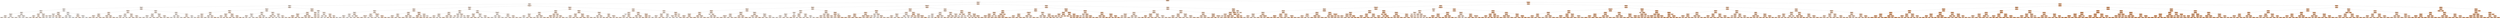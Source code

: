 digraph Tree {
node [shape=box, style="filled, rounded", color="black", fontname="helvetica"] ;
edge [fontname="helvetica"] ;
0 [label=<daysAgo &le; 129.5<br/>squared_error = 3585.222<br/>samples = 30354<br/>value = 133.087>, fillcolor="#f3c4a2"] ;
1 [label=<daysAgo &le; 86.5<br/>squared_error = 1212.257<br/>samples = 14602<br/>value = 83.46>, fillcolor="#f8decc"] ;
0 -> 1 [labeldistance=2.5, labelangle=45, headlabel="True"] ;
2 [label=<daysAgo &le; 68.5<br/>squared_error = 623.759<br/>samples = 7976<br/>value = 63.592>, fillcolor="#fae9dc"] ;
1 -> 2 ;
3 [label=<near_holiday_1.0 &le; 0.5<br/>squared_error = 471.028<br/>samples = 5236<br/>value = 56.552>, fillcolor="#fbede2"] ;
2 -> 3 ;
4 [label=<near_holiday_-1.0 &le; 0.5<br/>squared_error = 420.572<br/>samples = 4311<br/>value = 53.016>, fillcolor="#fcefe5"] ;
3 -> 4 ;
5 [label=<arrival_airport &le; 3.5<br/>squared_error = 351.791<br/>samples = 2723<br/>value = 47.249>, fillcolor="#fcf2ea"] ;
4 -> 5 ;
6 [label=<near_holiday_0.0 &le; 0.5<br/>squared_error = 306.771<br/>samples = 2190<br/>value = 49.778>, fillcolor="#fcf0e8"] ;
5 -> 6 ;
7 [label=<arrival_airport &le; 0.5<br/>squared_error = 286.95<br/>samples = 2064<br/>value = 48.857>, fillcolor="#fcf1e9"] ;
6 -> 7 ;
8 [label=<departure_weekday &le; 3.5<br/>squared_error = 310.205<br/>samples = 518<br/>value = 55.043>, fillcolor="#fbeee4"] ;
7 -> 8 ;
9 [label=<daysAgo &le; 56.5<br/>squared_error = 259.442<br/>samples = 337<br/>value = 60.307>, fillcolor="#fbebdf"] ;
8 -> 9 ;
10 [label=<squared_error = 187.871<br/>samples = 253<br/>value = 58.107>, fillcolor="#fbece1"] ;
9 -> 10 ;
11 [label=<squared_error = 406.027<br/>samples = 84<br/>value = 66.336>, fillcolor="#fae8da"] ;
9 -> 11 ;
12 [label=<price &le; 98.5<br/>squared_error = 266.237<br/>samples = 181<br/>value = 45.87>, fillcolor="#fcf2eb"] ;
8 -> 12 ;
13 [label=<squared_error = 209.565<br/>samples = 99<br/>value = 38.03>, fillcolor="#fdf7f2"] ;
12 -> 13 ;
14 [label=<squared_error = 170.658<br/>samples = 82<br/>value = 55.345>, fillcolor="#fbede3"] ;
12 -> 14 ;
15 [label=<price &le; 92.5<br/>squared_error = 261.002<br/>samples = 1546<br/>value = 46.711>, fillcolor="#fcf2eb"] ;
7 -> 15 ;
16 [label=<airport_distance_km &le; 1862.879<br/>squared_error = 231.146<br/>samples = 905<br/>value = 50.915>, fillcolor="#fcf0e7"] ;
15 -> 16 ;
17 [label=<squared_error = 223.444<br/>samples = 853<br/>value = 51.56>, fillcolor="#fcefe7"] ;
16 -> 17 ;
18 [label=<squared_error = 232.689<br/>samples = 52<br/>value = 39.759>, fillcolor="#fdf6f0"] ;
16 -> 18 ;
19 [label=<departure_weekday &le; 3.5<br/>squared_error = 240.669<br/>samples = 641<br/>value = 40.525>, fillcolor="#fdf5f0"] ;
15 -> 19 ;
20 [label=<squared_error = 209.608<br/>samples = 327<br/>value = 35.14>, fillcolor="#fef8f4"] ;
19 -> 20 ;
21 [label=<squared_error = 211.593<br/>samples = 314<br/>value = 46.112>, fillcolor="#fcf2eb"] ;
19 -> 21 ;
22 [label=<price &le; 106.5<br/>squared_error = 391.812<br/>samples = 126<br/>value = 64.678>, fillcolor="#fae8dc"] ;
6 -> 22 ;
23 [label=<arrival_airport &le; 1.5<br/>squared_error = 118.839<br/>samples = 47<br/>value = 75.7>, fillcolor="#f9e3d2"] ;
22 -> 23 ;
24 [label=<daysAgo &le; 63.5<br/>squared_error = 325.234<br/>samples = 11<br/>value = 64.125>, fillcolor="#fae9dc"] ;
23 -> 24 ;
25 [label=<squared_error = 36.972<br/>samples = 8<br/>value = 54.167>, fillcolor="#fbeee4"] ;
24 -> 25 ;
26 [label=<squared_error = 0.0<br/>samples = 3<br/>value = 94.0>, fillcolor="#f7d9c3"] ;
24 -> 26 ;
27 [label=<price &le; 99.5<br/>squared_error = 6.224<br/>samples = 36<br/>value = 79.13>, fillcolor="#f9e1cf"] ;
23 -> 27 ;
28 [label=<squared_error = 1.269<br/>samples = 31<br/>value = 78.239>, fillcolor="#f9e1d0"] ;
27 -> 28 ;
29 [label=<squared_error = 3.938<br/>samples = 5<br/>value = 84.25>, fillcolor="#f8decb"] ;
27 -> 29 ;
30 [label=<departure_weekday &le; 5.5<br/>squared_error = 437.987<br/>samples = 79<br/>value = 58.833>, fillcolor="#fbece0"] ;
22 -> 30 ;
31 [label=<departure_airport &le; 2.5<br/>squared_error = 437.418<br/>samples = 65<br/>value = 55.0>, fillcolor="#fbeee4"] ;
30 -> 31 ;
32 [label=<squared_error = 347.555<br/>samples = 46<br/>value = 64.395>, fillcolor="#fae9dc"] ;
31 -> 32 ;
33 [label=<squared_error = 0.0<br/>samples = 19<br/>value = 34.0>, fillcolor="#fef9f5"] ;
31 -> 33 ;
34 [label=<squared_error = 0.0<br/>samples = 14<br/>value = 78.0>, fillcolor="#f9e1d0"] ;
30 -> 34 ;
35 [label=<price &le; 42.5<br/>squared_error = 401.701<br/>samples = 533<br/>value = 36.712>, fillcolor="#fdf7f3"] ;
5 -> 35 ;
36 [label=<daysAgo &le; 49.5<br/>squared_error = 469.084<br/>samples = 58<br/>value = 62.589>, fillcolor="#fbeadd"] ;
35 -> 36 ;
37 [label=<near_holiday_0.0 &le; 0.5<br/>squared_error = 250.179<br/>samples = 37<br/>value = 49.085>, fillcolor="#fcf1e9"] ;
36 -> 37 ;
38 [label=<departure_weekday &le; 4.0<br/>squared_error = 150.136<br/>samples = 32<br/>value = 45.472>, fillcolor="#fcf3ec"] ;
37 -> 38 ;
39 [label=<squared_error = 73.497<br/>samples = 26<br/>value = 49.659>, fillcolor="#fcf0e8"] ;
38 -> 39 ;
40 [label=<squared_error = 20.0<br/>samples = 6<br/>value = 25.0>, fillcolor="#fffefd"] ;
38 -> 40 ;
41 [label=<squared_error = 0.0<br/>samples = 5<br/>value = 81.0>, fillcolor="#f9e0ce"] ;
37 -> 41 ;
42 [label=<departure_weekday &le; 2.5<br/>squared_error = 39.09<br/>samples = 21<br/>value = 84.722>, fillcolor="#f8decb"] ;
36 -> 42 ;
43 [label=<squared_error = 0.0<br/>samples = 12<br/>value = 91.0>, fillcolor="#f7dac5"] ;
42 -> 43 ;
44 [label=<departure_weekday &le; 4.0<br/>squared_error = 13.61<br/>samples = 9<br/>value = 79.7>, fillcolor="#f9e0cf"] ;
42 -> 44 ;
45 [label=<squared_error = 0.0<br/>samples = 1<br/>value = 65.0>, fillcolor="#fae8db"] ;
44 -> 45 ;
46 [label=<squared_error = 2.355<br/>samples = 8<br/>value = 80.474>, fillcolor="#f9e0ce"] ;
44 -> 46 ;
47 [label=<daysAgo &le; 56.5<br/>squared_error = 295.729<br/>samples = 475<br/>value = 33.381>, fillcolor="#fef9f6"] ;
35 -> 47 ;
48 [label=<departure_weekday &le; 0.5<br/>squared_error = 203.332<br/>samples = 349<br/>value = 30.47>, fillcolor="#fefbf8"] ;
47 -> 48 ;
49 [label=<price &le; 77.5<br/>squared_error = 39.056<br/>samples = 55<br/>value = 43.074>, fillcolor="#fdf4ee"] ;
48 -> 49 ;
50 [label=<squared_error = 19.74<br/>samples = 35<br/>value = 44.843>, fillcolor="#fdf3ec"] ;
49 -> 50 ;
51 [label=<squared_error = 57.529<br/>samples = 20<br/>value = 40.067>, fillcolor="#fdf6f0"] ;
49 -> 51 ;
52 [label=<departure_weekday &le; 4.5<br/>squared_error = 199.434<br/>samples = 294<br/>value = 28.269>, fillcolor="#fefcfa"] ;
48 -> 52 ;
53 [label=<squared_error = 256.832<br/>samples = 209<br/>value = 30.655>, fillcolor="#fefbf8"] ;
52 -> 53 ;
54 [label=<squared_error = 9.567<br/>samples = 85<br/>value = 22.396>, fillcolor="#ffffff"] ;
52 -> 54 ;
55 [label=<price &le; 52.0<br/>squared_error = 465.141<br/>samples = 126<br/>value = 41.601>, fillcolor="#fdf5ef"] ;
47 -> 55 ;
56 [label=<departure_weekday &le; 3.5<br/>squared_error = 156.69<br/>samples = 20<br/>value = 81.1>, fillcolor="#f9e0ce"] ;
55 -> 56 ;
57 [label=<squared_error = 8.0<br/>samples = 7<br/>value = 64.0>, fillcolor="#fae9dc"] ;
56 -> 57 ;
58 [label=<squared_error = 41.388<br/>samples = 13<br/>value = 88.429>, fillcolor="#f8dcc8"] ;
56 -> 58 ;
59 [label=<departure_weekday &le; 4.5<br/>squared_error = 181.915<br/>samples = 106<br/>value = 34.331>, fillcolor="#fef9f5"] ;
55 -> 59 ;
60 [label=<squared_error = 180.601<br/>samples = 74<br/>value = 38.375>, fillcolor="#fdf6f2"] ;
59 -> 60 ;
61 [label=<squared_error = 12.602<br/>samples = 32<br/>value = 23.047>, fillcolor="#fffffe"] ;
59 -> 61 ;
62 [label=<arrival_airport &le; 0.5<br/>squared_error = 382.171<br/>samples = 1588<br/>value = 63.016>, fillcolor="#fbe9dd"] ;
4 -> 62 ;
63 [label=<departure_weekday &le; 4.5<br/>squared_error = 130.978<br/>samples = 305<br/>value = 77.927>, fillcolor="#f9e1d0"] ;
62 -> 63 ;
64 [label=<price &le; 103.5<br/>squared_error = 65.918<br/>samples = 221<br/>value = 81.261>, fillcolor="#f9e0ce"] ;
63 -> 64 ;
65 [label=<daysAgo &le; 63.5<br/>squared_error = 69.672<br/>samples = 107<br/>value = 78.952>, fillcolor="#f9e1d0"] ;
64 -> 65 ;
66 [label=<departure_weekday &le; 1.5<br/>squared_error = 39.151<br/>samples = 83<br/>value = 77.504>, fillcolor="#f9e2d1"] ;
65 -> 66 ;
67 [label=<squared_error = 30.082<br/>samples = 30<br/>value = 74.792>, fillcolor="#f9e3d3"] ;
66 -> 67 ;
68 [label=<squared_error = 37.682<br/>samples = 53<br/>value = 79.072>, fillcolor="#f9e1cf"] ;
66 -> 68 ;
69 [label=<departure_weekday &le; 0.5<br/>squared_error = 146.691<br/>samples = 24<br/>value = 84.371>, fillcolor="#f8decb"] ;
65 -> 69 ;
70 [label=<squared_error = 16.0<br/>samples = 4<br/>value = 72.0>, fillcolor="#fae4d5"] ;
69 -> 70 ;
71 [label=<squared_error = 135.512<br/>samples = 20<br/>value = 86.931>, fillcolor="#f8ddc9"] ;
69 -> 71 ;
72 [label=<daysAgo &le; 41.5<br/>squared_error = 53.289<br/>samples = 114<br/>value = 83.355>, fillcolor="#f8decc"] ;
64 -> 72 ;
73 [label=<departure_weekday &le; 3.5<br/>squared_error = 46.201<br/>samples = 46<br/>value = 79.178>, fillcolor="#f9e1cf"] ;
72 -> 73 ;
74 [label=<squared_error = 17.67<br/>samples = 31<br/>value = 76.442>, fillcolor="#f9e2d2"] ;
73 -> 74 ;
75 [label=<squared_error = 52.426<br/>samples = 15<br/>value = 85.952>, fillcolor="#f8ddca"] ;
73 -> 75 ;
76 [label=<price &le; 115.0<br/>squared_error = 38.729<br/>samples = 68<br/>value = 86.127>, fillcolor="#f8ddc9"] ;
72 -> 76 ;
77 [label=<squared_error = 23.647<br/>samples = 13<br/>value = 92.45>, fillcolor="#f7dac4"] ;
76 -> 77 ;
78 [label=<squared_error = 31.223<br/>samples = 55<br/>value = 84.722>, fillcolor="#f8decb"] ;
76 -> 78 ;
79 [label=<price &le; 102.0<br/>squared_error = 193.624<br/>samples = 84<br/>value = 68.151>, fillcolor="#fae7d9"] ;
63 -> 79 ;
80 [label=<price &le; 99.5<br/>squared_error = 83.028<br/>samples = 28<br/>value = 56.15>, fillcolor="#fbede3"] ;
79 -> 80 ;
81 [label=<departure_weekday &le; 5.5<br/>squared_error = 47.289<br/>samples = 14<br/>value = 62.273>, fillcolor="#fbeade"] ;
80 -> 81 ;
82 [label=<squared_error = 0.0<br/>samples = 8<br/>value = 58.0>, fillcolor="#fbece1"] ;
81 -> 82 ;
83 [label=<squared_error = 42.188<br/>samples = 6<br/>value = 69.75>, fillcolor="#fae6d7"] ;
81 -> 83 ;
84 [label=<departure_weekday &le; 5.5<br/>squared_error = 24.889<br/>samples = 14<br/>value = 48.667>, fillcolor="#fcf1e9"] ;
80 -> 84 ;
85 [label=<squared_error = 0.0<br/>samples = 4<br/>value = 58.0>, fillcolor="#fbece1"] ;
84 -> 85 ;
86 [label=<squared_error = 0.0<br/>samples = 10<br/>value = 46.0>, fillcolor="#fcf2eb"] ;
84 -> 86 ;
87 [label=<price &le; 116.5<br/>squared_error = 139.771<br/>samples = 56<br/>value = 74.228>, fillcolor="#f9e3d3"] ;
79 -> 87 ;
88 [label=<daysAgo &le; 41.5<br/>squared_error = 75.729<br/>samples = 22<br/>value = 78.267>, fillcolor="#f9e1d0"] ;
87 -> 88 ;
89 [label=<squared_error = 132.25<br/>samples = 4<br/>value = 69.5>, fillcolor="#fae6d7"] ;
88 -> 89 ;
90 [label=<squared_error = 53.391<br/>samples = 18<br/>value = 79.615>, fillcolor="#f9e0cf"] ;
88 -> 90 ;
91 [label=<daysAgo &le; 62.5<br/>squared_error = 162.879<br/>samples = 34<br/>value = 71.755>, fillcolor="#fae5d6"] ;
87 -> 91 ;
92 [label=<squared_error = 119.012<br/>samples = 29<br/>value = 73.366>, fillcolor="#f9e4d4"] ;
91 -> 92 ;
93 [label=<squared_error = 306.25<br/>samples = 5<br/>value = 63.5>, fillcolor="#fae9dc"] ;
91 -> 93 ;
94 [label=<arrival_airport &le; 3.5<br/>squared_error = 376.869<br/>samples = 1283<br/>value = 59.551>, fillcolor="#fbebe0"] ;
62 -> 94 ;
95 [label=<price &le; 58.5<br/>squared_error = 363.842<br/>samples = 974<br/>value = 62.337>, fillcolor="#fbeadd"] ;
94 -> 95 ;
96 [label=<daysAgo &le; 61.5<br/>squared_error = 106.655<br/>samples = 246<br/>value = 56.548>, fillcolor="#fbede2"] ;
95 -> 96 ;
97 [label=<departure_weekday &le; 4.5<br/>squared_error = 56.93<br/>samples = 184<br/>value = 54.301>, fillcolor="#fbeee4"] ;
96 -> 97 ;
98 [label=<squared_error = 50.266<br/>samples = 144<br/>value = 55.93>, fillcolor="#fbede3"] ;
97 -> 98 ;
99 [label=<squared_error = 33.576<br/>samples = 40<br/>value = 48.083>, fillcolor="#fcf1e9"] ;
97 -> 99 ;
100 [label=<departure_weekday &le; 0.5<br/>squared_error = 196.269<br/>samples = 62<br/>value = 63.457>, fillcolor="#fae9dd"] ;
96 -> 100 ;
101 [label=<squared_error = 78.96<br/>samples = 12<br/>value = 55.2>, fillcolor="#fbede3"] ;
100 -> 101 ;
102 [label=<squared_error = 204.566<br/>samples = 50<br/>value = 65.689>, fillcolor="#fae8db"] ;
100 -> 102 ;
103 [label=<departure_airport &le; 1.0<br/>squared_error = 435.031<br/>samples = 728<br/>value = 64.276>, fillcolor="#fae9dc"] ;
95 -> 103 ;
104 [label=<price &le; 225.5<br/>squared_error = 487.92<br/>samples = 593<br/>value = 61.759>, fillcolor="#fbeade"] ;
103 -> 104 ;
105 [label=<squared_error = 483.206<br/>samples = 582<br/>value = 61.236>, fillcolor="#fbeade"] ;
104 -> 105 ;
106 [label=<squared_error = 133.81<br/>samples = 11<br/>value = 85.3>, fillcolor="#f8ddca"] ;
104 -> 106 ;
107 [label=<daysAgo &le; 35.5<br/>squared_error = 80.237<br/>samples = 135<br/>value = 74.721>, fillcolor="#f9e3d3"] ;
103 -> 107 ;
108 [label=<squared_error = 178.848<br/>samples = 11<br/>value = 55.095>, fillcolor="#fbeee4"] ;
107 -> 108 ;
109 [label=<squared_error = 25.49<br/>samples = 124<br/>value = 76.771>, fillcolor="#f9e2d1"] ;
107 -> 109 ;
110 [label=<daysAgo &le; 58.5<br/>squared_error = 317.458<br/>samples = 309<br/>value = 50.84>, fillcolor="#fcf0e7"] ;
94 -> 110 ;
111 [label=<daysAgo &le; 40.5<br/>squared_error = 168.923<br/>samples = 212<br/>value = 46.266>, fillcolor="#fcf2eb"] ;
110 -> 111 ;
112 [label=<price &le; 66.5<br/>squared_error = 14.194<br/>samples = 64<br/>value = 38.772>, fillcolor="#fdf6f1"] ;
111 -> 112 ;
113 [label=<squared_error = 11.918<br/>samples = 60<br/>value = 38.37>, fillcolor="#fdf6f2"] ;
112 -> 113 ;
114 [label=<squared_error = 0.0<br/>samples = 4<br/>value = 46.0>, fillcolor="#fcf2eb"] ;
112 -> 114 ;
115 [label=<price &le; 51.5<br/>squared_error = 204.538<br/>samples = 148<br/>value = 50.08>, fillcolor="#fcf0e8"] ;
111 -> 115 ;
116 [label=<squared_error = 242.523<br/>samples = 96<br/>value = 55.593>, fillcolor="#fbede3"] ;
115 -> 116 ;
117 [label=<squared_error = 30.921<br/>samples = 52<br/>value = 41.719>, fillcolor="#fdf5ef"] ;
115 -> 117 ;
118 [label=<price &le; 60.5<br/>squared_error = 498.792<br/>samples = 97<br/>value = 61.147>, fillcolor="#fbeade"] ;
110 -> 118 ;
119 [label=<price &le; 43.0<br/>squared_error = 430.41<br/>samples = 61<br/>value = 72.167>, fillcolor="#fae4d5"] ;
118 -> 119 ;
120 [label=<squared_error = 198.06<br/>samples = 14<br/>value = 84.409>, fillcolor="#f8decb"] ;
119 -> 120 ;
121 [label=<squared_error = 441.682<br/>samples = 47<br/>value = 68.527>, fillcolor="#fae6d8"] ;
119 -> 121 ;
122 [label=<price &le; 124.5<br/>squared_error = 20.654<br/>samples = 36<br/>value = 41.556>, fillcolor="#fdf5ef"] ;
118 -> 122 ;
123 [label=<squared_error = 19.299<br/>samples = 29<br/>value = 40.286>, fillcolor="#fdf5f0"] ;
122 -> 123 ;
124 [label=<squared_error = 0.0<br/>samples = 7<br/>value = 46.0>, fillcolor="#fcf2eb"] ;
122 -> 124 ;
125 [label=<departure_airport &le; 2.5<br/>squared_error = 370.023<br/>samples = 925<br/>value = 73.311>, fillcolor="#f9e4d4"] ;
3 -> 125 ;
126 [label=<departure_weekday &le; 1.5<br/>squared_error = 298.955<br/>samples = 706<br/>value = 68.503>, fillcolor="#fae6d8"] ;
125 -> 126 ;
127 [label=<departure_airport &le; 1.5<br/>squared_error = 326.448<br/>samples = 220<br/>value = 74.623>, fillcolor="#f9e3d3"] ;
126 -> 127 ;
128 [label=<price &le; 54.0<br/>squared_error = 226.774<br/>samples = 152<br/>value = 67.265>, fillcolor="#fae7d9"] ;
127 -> 128 ;
129 [label=<daysAgo &le; 45.5<br/>squared_error = 282.549<br/>samples = 71<br/>value = 75.052>, fillcolor="#f9e3d3"] ;
128 -> 129 ;
130 [label=<squared_error = 0.0<br/>samples = 7<br/>value = 46.0>, fillcolor="#fcf2eb"] ;
129 -> 130 ;
131 [label=<price &le; 42.5<br/>squared_error = 198.241<br/>samples = 64<br/>value = 78.718>, fillcolor="#f9e1d0"] ;
129 -> 131 ;
132 [label=<squared_error = 81.107<br/>samples = 38<br/>value = 82.031>, fillcolor="#f8dfcd"] ;
131 -> 132 ;
133 [label=<squared_error = 347.734<br/>samples = 26<br/>value = 73.053>, fillcolor="#f9e4d4"] ;
131 -> 133 ;
134 [label=<daysAgo &le; 66.5<br/>squared_error = 61.267<br/>samples = 81<br/>value = 59.861>, fillcolor="#fbebe0"] ;
128 -> 134 ;
135 [label=<arrival_airport &le; 2.0<br/>squared_error = 15.488<br/>samples = 75<br/>value = 58.627>, fillcolor="#fbece1"] ;
134 -> 135 ;
136 [label=<squared_error = 9.678<br/>samples = 34<br/>value = 61.518>, fillcolor="#fbeade"] ;
135 -> 136 ;
137 [label=<squared_error = 3.863<br/>samples = 41<br/>value = 55.63>, fillcolor="#fbede3"] ;
135 -> 137 ;
138 [label=<price &le; 109.0<br/>squared_error = 339.139<br/>samples = 6<br/>value = 71.167>, fillcolor="#fae5d6"] ;
134 -> 138 ;
139 [label=<squared_error = 82.562<br/>samples = 5<br/>value = 66.273>, fillcolor="#fae8da"] ;
138 -> 139 ;
140 [label=<squared_error = 0.0<br/>samples = 1<br/>value = 125.0>, fillcolor="#f4c8a9"] ;
138 -> 140 ;
141 [label=<price &le; 74.5<br/>squared_error = 122.963<br/>samples = 68<br/>value = 92.313>, fillcolor="#f7dac4"] ;
127 -> 141 ;
142 [label=<departure_weekday &le; 0.5<br/>squared_error = 81.415<br/>samples = 16<br/>value = 83.208>, fillcolor="#f8dfcc"] ;
141 -> 142 ;
143 [label=<price &le; 57.5<br/>squared_error = 24.694<br/>samples = 6<br/>value = 70.143>, fillcolor="#fae5d7"] ;
142 -> 143 ;
144 [label=<squared_error = 0.0<br/>samples = 5<br/>value = 67.0>, fillcolor="#fae7da"] ;
143 -> 144 ;
145 [label=<squared_error = 0.0<br/>samples = 1<br/>value = 78.0>, fillcolor="#f9e1d0"] ;
143 -> 145 ;
146 [label=<daysAgo &le; 67.0<br/>squared_error = 5.536<br/>samples = 10<br/>value = 88.588>, fillcolor="#f8dcc7"] ;
142 -> 146 ;
147 [label=<squared_error = 0.0<br/>samples = 9<br/>value = 88.0>, fillcolor="#f8dcc8"] ;
146 -> 147 ;
148 [label=<squared_error = 0.0<br/>samples = 1<br/>value = 98.0>, fillcolor="#f7d7c0"] ;
146 -> 148 ;
149 [label=<daysAgo &le; 49.5<br/>squared_error = 101.242<br/>samples = 52<br/>value = 95.227>, fillcolor="#f7d8c2"] ;
141 -> 149 ;
150 [label=<departure_weekday &le; 0.5<br/>squared_error = 44.686<br/>samples = 20<br/>value = 88.407>, fillcolor="#f8dcc8"] ;
149 -> 150 ;
151 [label=<squared_error = 14.972<br/>samples = 9<br/>value = 93.167>, fillcolor="#f7d9c4"] ;
150 -> 151 ;
152 [label=<squared_error = 35.84<br/>samples = 11<br/>value = 84.6>, fillcolor="#f8decb"] ;
150 -> 152 ;
153 [label=<price &le; 125.5<br/>squared_error = 92.184<br/>samples = 32<br/>value = 99.062>, fillcolor="#f7d6bf"] ;
149 -> 153 ;
154 [label=<squared_error = 102.163<br/>samples = 23<br/>value = 96.206>, fillcolor="#f7d8c1"] ;
153 -> 154 ;
155 [label=<squared_error = 0.0<br/>samples = 9<br/>value = 106.0>, fillcolor="#f6d2b9"] ;
153 -> 155 ;
156 [label=<arrival_airport &le; 2.5<br/>squared_error = 262.21<br/>samples = 486<br/>value = 65.753>, fillcolor="#fae8db"] ;
126 -> 156 ;
157 [label=<daysAgo &le; 48.5<br/>squared_error = 282.317<br/>samples = 244<br/>value = 61.264>, fillcolor="#fbeade"] ;
156 -> 157 ;
158 [label=<departure_weekday &le; 4.5<br/>squared_error = 201.546<br/>samples = 49<br/>value = 51.541>, fillcolor="#fcefe7"] ;
157 -> 158 ;
159 [label=<departure_airport &le; 1.0<br/>squared_error = 13.641<br/>samples = 16<br/>value = 65.522>, fillcolor="#fae8db"] ;
158 -> 159 ;
160 [label=<squared_error = 7.0<br/>samples = 5<br/>value = 62.0>, fillcolor="#fbeade"] ;
159 -> 160 ;
161 [label=<squared_error = 7.04<br/>samples = 11<br/>value = 67.4>, fillcolor="#fae7d9"] ;
159 -> 161 ;
162 [label=<price &le; 112.5<br/>squared_error = 158.376<br/>samples = 33<br/>value = 45.235>, fillcolor="#fcf3ec"] ;
158 -> 162 ;
163 [label=<squared_error = 149.241<br/>samples = 28<br/>value = 42.595>, fillcolor="#fdf4ee"] ;
162 -> 163 ;
164 [label=<squared_error = 16.691<br/>samples = 5<br/>value = 57.556>, fillcolor="#fbece1"] ;
162 -> 164 ;
165 [label=<price &le; 136.0<br/>squared_error = 273.907<br/>samples = 195<br/>value = 63.541>, fillcolor="#fae9dc"] ;
157 -> 165 ;
166 [label=<price &le; 131.0<br/>squared_error = 279.302<br/>samples = 175<br/>value = 65.171>, fillcolor="#fae8db"] ;
165 -> 166 ;
167 [label=<squared_error = 233.479<br/>samples = 172<br/>value = 64.322>, fillcolor="#fae9dc"] ;
166 -> 167 ;
168 [label=<squared_error = 576.0<br/>samples = 3<br/>value = 112.0>, fillcolor="#f5cfb4"] ;
166 -> 168 ;
169 [label=<departure_weekday &le; 5.5<br/>squared_error = 38.077<br/>samples = 20<br/>value = 50.457>, fillcolor="#fcf0e7"] ;
165 -> 169 ;
170 [label=<squared_error = 0.0<br/>samples = 8<br/>value = 59.0>, fillcolor="#fbebe0"] ;
169 -> 170 ;
171 [label=<squared_error = 0.0<br/>samples = 12<br/>value = 46.0>, fillcolor="#fcf2eb"] ;
169 -> 171 ;
172 [label=<arrival_airport &le; 3.5<br/>squared_error = 194.942<br/>samples = 242<br/>value = 70.617>, fillcolor="#fae5d7"] ;
156 -> 172 ;
173 [label=<price &le; 133.0<br/>squared_error = 51.882<br/>samples = 141<br/>value = 75.447>, fillcolor="#f9e3d2"] ;
172 -> 173 ;
174 [label=<departure_weekday &le; 4.5<br/>squared_error = 54.936<br/>samples = 119<br/>value = 74.285>, fillcolor="#f9e3d3"] ;
173 -> 174 ;
175 [label=<squared_error = 50.073<br/>samples = 79<br/>value = 76.302>, fillcolor="#f9e2d2"] ;
174 -> 175 ;
176 [label=<squared_error = 39.131<br/>samples = 40<br/>value = 70.107>, fillcolor="#fae6d7"] ;
174 -> 176 ;
177 [label=<squared_error = 0.0<br/>samples = 22<br/>value = 81.0>, fillcolor="#f9e0ce"] ;
173 -> 177 ;
178 [label=<daysAgo &le; 48.5<br/>squared_error = 315.085<br/>samples = 101<br/>value = 64.007>, fillcolor="#fae9dc"] ;
172 -> 178 ;
179 [label=<price &le; 44.0<br/>squared_error = 0.458<br/>samples = 24<br/>value = 47.794>, fillcolor="#fcf1ea"] ;
178 -> 179 ;
180 [label=<squared_error = 0.0<br/>samples = 8<br/>value = 47.0>, fillcolor="#fcf2ea"] ;
179 -> 180 ;
181 [label=<squared_error = 0.176<br/>samples = 16<br/>value = 48.227>, fillcolor="#fcf1e9"] ;
179 -> 181 ;
182 [label=<price &le; 43.5<br/>squared_error = 308.184<br/>samples = 77<br/>value = 68.678>, fillcolor="#fae6d8"] ;
178 -> 182 ;
183 [label=<squared_error = 3.413<br/>samples = 20<br/>value = 85.656>, fillcolor="#f8ddca"] ;
182 -> 183 ;
184 [label=<squared_error = 274.417<br/>samples = 57<br/>value = 62.36>, fillcolor="#fbeadd"] ;
182 -> 184 ;
185 [label=<departure_weekday &le; 5.5<br/>squared_error = 291.68<br/>samples = 219<br/>value = 88.458>, fillcolor="#f8dcc8"] ;
125 -> 185 ;
186 [label=<departure_weekday &le; 4.5<br/>squared_error = 74.084<br/>samples = 192<br/>value = 92.666>, fillcolor="#f7d9c4"] ;
185 -> 186 ;
187 [label=<price &le; 99.5<br/>squared_error = 47.013<br/>samples = 163<br/>value = 94.537>, fillcolor="#f7d8c2"] ;
186 -> 187 ;
188 [label=<departure_weekday &le; 1.5<br/>squared_error = 48.539<br/>samples = 35<br/>value = 100.833>, fillcolor="#f6d5bd"] ;
187 -> 188 ;
189 [label=<departure_weekday &le; 0.5<br/>squared_error = 48.05<br/>samples = 12<br/>value = 108.053>, fillcolor="#f6d1b7"] ;
188 -> 189 ;
190 [label=<squared_error = 5.0<br/>samples = 5<br/>value = 101.0>, fillcolor="#f6d5bd"] ;
189 -> 190 ;
191 [label=<squared_error = 34.367<br/>samples = 7<br/>value = 111.308>, fillcolor="#f5cfb4"] ;
189 -> 191 ;
192 [label=<daysAgo &le; 67.0<br/>squared_error = 13.421<br/>samples = 23<br/>value = 97.488>, fillcolor="#f7d7c0"] ;
188 -> 192 ;
193 [label=<squared_error = 8.378<br/>samples = 22<br/>value = 97.85>, fillcolor="#f7d7c0"] ;
192 -> 193 ;
194 [label=<squared_error = 0.0<br/>samples = 1<br/>value = 83.0>, fillcolor="#f8dfcc"] ;
192 -> 194 ;
195 [label=<departure_weekday &le; 3.5<br/>squared_error = 30.995<br/>samples = 128<br/>value = 92.638>, fillcolor="#f7d9c4"] ;
187 -> 195 ;
196 [label=<departure_weekday &le; 1.5<br/>squared_error = 28.422<br/>samples = 100<br/>value = 91.078>, fillcolor="#f7dac5"] ;
195 -> 196 ;
197 [label=<squared_error = 18.462<br/>samples = 69<br/>value = 93.41>, fillcolor="#f7d9c3"] ;
196 -> 197 ;
198 [label=<squared_error = 18.146<br/>samples = 31<br/>value = 86.759>, fillcolor="#f8ddc9"] ;
196 -> 198 ;
199 [label=<price &le; 100.5<br/>squared_error = 2.955<br/>samples = 28<br/>value = 97.978>, fillcolor="#f7d7c0"] ;
195 -> 199 ;
200 [label=<squared_error = 0.0<br/>samples = 5<br/>value = 101.0>, fillcolor="#f6d5bd"] ;
199 -> 200 ;
201 [label=<squared_error = 1.192<br/>samples = 23<br/>value = 97.324>, fillcolor="#f7d7c0"] ;
199 -> 201 ;
202 [label=<price &le; 120.5<br/>squared_error = 89.03<br/>samples = 29<br/>value = 81.395>, fillcolor="#f8dfcd"] ;
186 -> 202 ;
203 [label=<price &le; 104.5<br/>squared_error = 75.27<br/>samples = 17<br/>value = 86.37>, fillcolor="#f8ddc9"] ;
202 -> 203 ;
204 [label=<price &le; 98.5<br/>squared_error = 80.222<br/>samples = 9<br/>value = 79.333>, fillcolor="#f9e1cf"] ;
203 -> 204 ;
205 [label=<squared_error = 0.0<br/>samples = 2<br/>value = 92.0>, fillcolor="#f7dac5"] ;
204 -> 205 ;
206 [label=<squared_error = 57.76<br/>samples = 7<br/>value = 76.8>, fillcolor="#f9e2d1"] ;
204 -> 206 ;
207 [label=<squared_error = 0.0<br/>samples = 8<br/>value = 92.0>, fillcolor="#f7dac5"] ;
203 -> 207 ;
208 [label=<squared_error = 0.0<br/>samples = 12<br/>value = 73.0>, fillcolor="#f9e4d5"] ;
202 -> 208 ;
209 [label=<daysAgo &le; 51.5<br/>squared_error = 822.317<br/>samples = 27<br/>value = 58.907>, fillcolor="#fbebe0"] ;
185 -> 209 ;
210 [label=<squared_error = 0.0<br/>samples = 9<br/>value = 39.0>, fillcolor="#fdf6f1"] ;
209 -> 210 ;
211 [label=<price &le; 107.5<br/>squared_error = 935.616<br/>samples = 18<br/>value = 70.704>, fillcolor="#fae5d6"] ;
209 -> 211 ;
212 [label=<daysAgo &le; 66.5<br/>squared_error = 798.062<br/>samples = 11<br/>value = 57.235>, fillcolor="#fbece2"] ;
211 -> 212 ;
213 [label=<price &le; 100.5<br/>squared_error = 470.694<br/>samples = 9<br/>value = 47.857>, fillcolor="#fcf1ea"] ;
212 -> 213 ;
214 [label=<squared_error = 720.75<br/>samples = 6<br/>value = 54.5>, fillcolor="#fbeee4"] ;
213 -> 214 ;
215 [label=<squared_error = 0.0<br/>samples = 3<br/>value = 39.0>, fillcolor="#fdf6f1"] ;
213 -> 215 ;
216 [label=<squared_error = 0.0<br/>samples = 2<br/>value = 101.0>, fillcolor="#f6d5bd"] ;
212 -> 216 ;
217 [label=<price &le; 115.0<br/>squared_error = 336.84<br/>samples = 7<br/>value = 93.6>, fillcolor="#f7d9c3"] ;
211 -> 217 ;
218 [label=<daysAgo &le; 61.5<br/>squared_error = 6.75<br/>samples = 5<br/>value = 99.5>, fillcolor="#f6d6be"] ;
217 -> 218 ;
219 [label=<squared_error = 0.0<br/>samples = 4<br/>value = 101.0>, fillcolor="#f6d5bd"] ;
218 -> 219 ;
220 [label=<squared_error = 0.0<br/>samples = 1<br/>value = 95.0>, fillcolor="#f7d8c2"] ;
218 -> 220 ;
221 [label=<daysAgo &le; 53.0<br/>squared_error = 961.0<br/>samples = 2<br/>value = 70.0>, fillcolor="#fae6d7"] ;
217 -> 221 ;
222 [label=<squared_error = 0.0<br/>samples = 1<br/>value = 101.0>, fillcolor="#f6d5bd"] ;
221 -> 222 ;
223 [label=<squared_error = 0.0<br/>samples = 1<br/>value = 39.0>, fillcolor="#fdf6f1"] ;
221 -> 223 ;
224 [label=<airport_distance_km &le; 2139.685<br/>squared_error = 642.108<br/>samples = 2740<br/>value = 76.865>, fillcolor="#f9e2d1"] ;
2 -> 224 ;
225 [label=<near_holiday_-1.0 &le; 0.5<br/>squared_error = 653.817<br/>samples = 2166<br/>value = 74.137>, fillcolor="#f9e3d4"] ;
224 -> 225 ;
226 [label=<daysAgo &le; 74.5<br/>squared_error = 682.619<br/>samples = 1356<br/>value = 78.233>, fillcolor="#f9e1d0"] ;
225 -> 226 ;
227 [label=<near_holiday_1.0 &le; 0.5<br/>squared_error = 591.735<br/>samples = 453<br/>value = 67.515>, fillcolor="#fae7d9"] ;
226 -> 227 ;
228 [label=<near_holiday_0.0 &le; 0.5<br/>squared_error = 523.507<br/>samples = 208<br/>value = 55.867>, fillcolor="#fbede3"] ;
227 -> 228 ;
229 [label=<price &le; 90.5<br/>squared_error = 473.804<br/>samples = 178<br/>value = 52.199>, fillcolor="#fcefe6"] ;
228 -> 229 ;
230 [label=<departure_weekday &le; 1.5<br/>squared_error = 441.714<br/>samples = 102<br/>value = 58.697>, fillcolor="#fbece1"] ;
229 -> 230 ;
231 [label=<squared_error = 138.496<br/>samples = 23<br/>value = 43.062>, fillcolor="#fdf4ee"] ;
230 -> 231 ;
232 [label=<squared_error = 441.707<br/>samples = 79<br/>value = 62.459>, fillcolor="#fbeadd"] ;
230 -> 232 ;
233 [label=<price &le; 129.0<br/>squared_error = 373.972<br/>samples = 76<br/>value = 42.957>, fillcolor="#fdf4ee"] ;
229 -> 233 ;
234 [label=<squared_error = 195.389<br/>samples = 63<br/>value = 39.473>, fillcolor="#fdf6f1"] ;
233 -> 234 ;
235 [label=<squared_error = 848.563<br/>samples = 13<br/>value = 57.043>, fillcolor="#fbece2"] ;
233 -> 235 ;
236 [label=<departure_weekday &le; 0.5<br/>squared_error = 314.739<br/>samples = 30<br/>value = 76.078>, fillcolor="#f9e2d2"] ;
228 -> 236 ;
237 [label=<squared_error = 0.0<br/>samples = 4<br/>value = 45.0>, fillcolor="#fdf3ec"] ;
236 -> 237 ;
238 [label=<departure_weekday &le; 4.5<br/>squared_error = 232.552<br/>samples = 26<br/>value = 79.457>, fillcolor="#f9e1cf"] ;
236 -> 238 ;
239 [label=<squared_error = 185.79<br/>samples = 15<br/>value = 72.292>, fillcolor="#f9e4d5"] ;
238 -> 239 ;
240 [label=<squared_error = 166.471<br/>samples = 11<br/>value = 87.273>, fillcolor="#f8dcc9"] ;
238 -> 240 ;
241 [label=<price &le; 130.0<br/>squared_error = 434.054<br/>samples = 245<br/>value = 77.506>, fillcolor="#f9e2d1"] ;
227 -> 241 ;
242 [label=<price &le; 56.5<br/>squared_error = 279.279<br/>samples = 210<br/>value = 74.416>, fillcolor="#f9e3d3"] ;
241 -> 242 ;
243 [label=<airport_distance_km &le; 993.364<br/>squared_error = 149.776<br/>samples = 105<br/>value = 80.441>, fillcolor="#f9e0ce"] ;
242 -> 243 ;
244 [label=<squared_error = 194.569<br/>samples = 46<br/>value = 85.271>, fillcolor="#f8ddca"] ;
243 -> 244 ;
245 [label=<squared_error = 90.656<br/>samples = 59<br/>value = 77.06>, fillcolor="#f9e2d1"] ;
243 -> 245 ;
246 [label=<airport_distance_km &le; 993.364<br/>squared_error = 336.885<br/>samples = 105<br/>value = 68.171>, fillcolor="#fae7d9"] ;
242 -> 246 ;
247 [label=<squared_error = 1.129<br/>samples = 8<br/>value = 47.933>, fillcolor="#fcf1ea"] ;
246 -> 247 ;
248 [label=<squared_error = 325.306<br/>samples = 97<br/>value = 70.208>, fillcolor="#fae5d7"] ;
246 -> 248 ;
249 [label=<airport_distance_km &le; 1862.879<br/>squared_error = 969.981<br/>samples = 35<br/>value = 96.981>, fillcolor="#f7d7c0"] ;
241 -> 249 ;
250 [label=<departure_weekday &le; 5.5<br/>squared_error = 272.794<br/>samples = 13<br/>value = 62.667>, fillcolor="#fbe9dd"] ;
249 -> 250 ;
251 [label=<squared_error = 200.857<br/>samples = 9<br/>value = 71.0>, fillcolor="#fae5d6"] ;
250 -> 251 ;
252 [label=<squared_error = 0.0<br/>samples = 4<br/>value = 46.0>, fillcolor="#fcf2eb"] ;
250 -> 252 ;
253 [label=<price &le; 174.5<br/>squared_error = 147.688<br/>samples = 22<br/>value = 119.5>, fillcolor="#f4cbad"] ;
249 -> 253 ;
254 [label=<squared_error = 135.037<br/>samples = 20<br/>value = 122.0>, fillcolor="#f4caab"] ;
253 -> 254 ;
255 [label=<squared_error = 0.0<br/>samples = 2<br/>value = 106.0>, fillcolor="#f6d2b9"] ;
253 -> 255 ;
256 [label=<price &le; 143.0<br/>squared_error = 642.143<br/>samples = 903<br/>value = 83.573>, fillcolor="#f8decc"] ;
226 -> 256 ;
257 [label=<daysAgo &le; 80.5<br/>squared_error = 568.187<br/>samples = 832<br/>value = 81.504>, fillcolor="#f8dfcd"] ;
256 -> 257 ;
258 [label=<price &le; 51.5<br/>squared_error = 533.467<br/>samples = 398<br/>value = 77.484>, fillcolor="#f9e2d1"] ;
257 -> 258 ;
259 [label=<arrival_airport &le; 3.5<br/>squared_error = 269.781<br/>samples = 142<br/>value = 84.274>, fillcolor="#f8decb"] ;
258 -> 259 ;
260 [label=<squared_error = 183.069<br/>samples = 82<br/>value = 76.185>, fillcolor="#f9e2d2"] ;
259 -> 260 ;
261 [label=<squared_error = 167.904<br/>samples = 60<br/>value = 95.768>, fillcolor="#f7d8c1"] ;
259 -> 261 ;
262 [label=<price &le; 127.5<br/>squared_error = 642.399<br/>samples = 256<br/>value = 73.619>, fillcolor="#f9e4d4"] ;
258 -> 262 ;
263 [label=<squared_error = 484.362<br/>samples = 213<br/>value = 70.979>, fillcolor="#fae5d6"] ;
262 -> 263 ;
264 [label=<squared_error = 1240.791<br/>samples = 43<br/>value = 87.385>, fillcolor="#f8dcc8"] ;
262 -> 264 ;
265 [label=<near_holiday_1.0 &le; 0.5<br/>squared_error = 571.67<br/>samples = 434<br/>value = 85.171>, fillcolor="#f8ddca"] ;
257 -> 265 ;
266 [label=<near_holiday_0.0 &le; 0.5<br/>squared_error = 588.014<br/>samples = 192<br/>value = 93.889>, fillcolor="#f7d9c3"] ;
265 -> 266 ;
267 [label=<squared_error = 560.36<br/>samples = 162<br/>value = 97.419>, fillcolor="#f7d7c0"] ;
266 -> 267 ;
268 [label=<squared_error = 322.702<br/>samples = 30<br/>value = 75.306>, fillcolor="#f9e3d3"] ;
266 -> 268 ;
269 [label=<price &le; 53.5<br/>squared_error = 451.018<br/>samples = 242<br/>value = 78.273>, fillcolor="#f9e1d0"] ;
265 -> 269 ;
270 [label=<squared_error = 135.54<br/>samples = 79<br/>value = 89.024>, fillcolor="#f8dbc7"] ;
269 -> 270 ;
271 [label=<squared_error = 519.408<br/>samples = 163<br/>value = 73.223>, fillcolor="#f9e4d4"] ;
269 -> 271 ;
272 [label=<departure_airport &le; 1.0<br/>squared_error = 872.651<br/>samples = 71<br/>value = 107.693>, fillcolor="#f6d1b7"] ;
256 -> 272 ;
273 [label=<near_holiday_0.0 &le; 0.5<br/>squared_error = 505.27<br/>samples = 53<br/>value = 119.337>, fillcolor="#f4cbae"] ;
272 -> 273 ;
274 [label=<departure_weekday &le; 3.5<br/>squared_error = 419.512<br/>samples = 52<br/>value = 120.845>, fillcolor="#f4caac"] ;
273 -> 274 ;
275 [label=<squared_error = 659.636<br/>samples = 22<br/>value = 111.097>, fillcolor="#f5d0b5"] ;
274 -> 275 ;
276 [label=<squared_error = 190.965<br/>samples = 30<br/>value = 126.547>, fillcolor="#f4c7a8"] ;
274 -> 276 ;
277 [label=<squared_error = 0.0<br/>samples = 1<br/>value = 56.0>, fillcolor="#fbede3"] ;
273 -> 277 ;
278 [label=<price &le; 166.0<br/>squared_error = 305.495<br/>samples = 18<br/>value = 71.929>, fillcolor="#fae5d5"] ;
272 -> 278 ;
279 [label=<near_holiday_1.0 &le; 0.5<br/>squared_error = 12.96<br/>samples = 7<br/>value = 95.2>, fillcolor="#f7d8c2"] ;
278 -> 279 ;
280 [label=<squared_error = 0.0<br/>samples = 6<br/>value = 94.0>, fillcolor="#f7d9c3"] ;
279 -> 280 ;
281 [label=<squared_error = 0.0<br/>samples = 1<br/>value = 106.0>, fillcolor="#f6d2b9"] ;
279 -> 281 ;
282 [label=<squared_error = 0.0<br/>samples = 11<br/>value = 59.0>, fillcolor="#fbebe0"] ;
278 -> 282 ;
283 [label=<arrival_airport &le; 2.5<br/>squared_error = 529.79<br/>samples = 810<br/>value = 67.252>, fillcolor="#fae7d9"] ;
225 -> 283 ;
284 [label=<price &le; 161.0<br/>squared_error = 607.353<br/>samples = 402<br/>value = 71.603>, fillcolor="#fae5d6"] ;
283 -> 284 ;
285 [label=<price &le; 109.5<br/>squared_error = 597.324<br/>samples = 330<br/>value = 74.57>, fillcolor="#f9e3d3"] ;
284 -> 285 ;
286 [label=<price &le; 106.5<br/>squared_error = 155.828<br/>samples = 166<br/>value = 69.331>, fillcolor="#fae6d8"] ;
285 -> 286 ;
287 [label=<price &le; 83.0<br/>squared_error = 153.771<br/>samples = 160<br/>value = 70.021>, fillcolor="#fae6d7"] ;
286 -> 287 ;
288 [label=<squared_error = 171.542<br/>samples = 131<br/>value = 68.439>, fillcolor="#fae6d8"] ;
287 -> 288 ;
289 [label=<squared_error = 17.992<br/>samples = 29<br/>value = 76.911>, fillcolor="#f9e2d1"] ;
287 -> 289 ;
290 [label=<departure_weekday &le; 3.0<br/>squared_error = 21.479<br/>samples = 6<br/>value = 56.538>, fillcolor="#fbede2"] ;
286 -> 290 ;
291 [label=<squared_error = 0.0<br/>samples = 5<br/>value = 54.0>, fillcolor="#fceee4"] ;
290 -> 291 ;
292 [label=<squared_error = 0.0<br/>samples = 1<br/>value = 65.0>, fillcolor="#fae8db"] ;
290 -> 292 ;
293 [label=<departure_weekday &le; 4.5<br/>squared_error = 952.719<br/>samples = 164<br/>value = 79.356>, fillcolor="#f9e1cf"] ;
285 -> 293 ;
294 [label=<price &le; 125.5<br/>squared_error = 1229.536<br/>samples = 110<br/>value = 84.754>, fillcolor="#f8decb"] ;
293 -> 294 ;
295 [label=<squared_error = 908.482<br/>samples = 39<br/>value = 99.441>, fillcolor="#f7d6be"] ;
294 -> 295 ;
296 [label=<squared_error = 1221.842<br/>samples = 71<br/>value = 76.634>, fillcolor="#f9e2d1"] ;
294 -> 296 ;
297 [label=<price &le; 143.5<br/>squared_error = 140.595<br/>samples = 54<br/>value = 67.506>, fillcolor="#fae7d9"] ;
293 -> 297 ;
298 [label=<squared_error = 70.25<br/>samples = 42<br/>value = 71.493>, fillcolor="#fae5d6"] ;
297 -> 298 ;
299 [label=<squared_error = 144.628<br/>samples = 12<br/>value = 54.15>, fillcolor="#fbeee4"] ;
297 -> 299 ;
300 [label=<price &le; 199.0<br/>squared_error = 411.156<br/>samples = 72<br/>value = 57.387>, fillcolor="#fbece2"] ;
284 -> 300 ;
301 [label=<departure_weekday &le; 0.5<br/>squared_error = 332.107<br/>samples = 58<br/>value = 52.273>, fillcolor="#fcefe6"] ;
300 -> 301 ;
302 [label=<squared_error = 0.0<br/>samples = 6<br/>value = 89.0>, fillcolor="#f8dbc7"] ;
301 -> 302 ;
303 [label=<price &le; 178.5<br/>squared_error = 216.94<br/>samples = 52<br/>value = 48.6>, fillcolor="#fcf1e9"] ;
301 -> 303 ;
304 [label=<squared_error = 254.974<br/>samples = 33<br/>value = 52.745>, fillcolor="#fcefe6"] ;
303 -> 304 ;
305 [label=<squared_error = 66.697<br/>samples = 19<br/>value = 41.31>, fillcolor="#fdf5ef"] ;
303 -> 305 ;
306 [label=<departure_weekday &le; 4.0<br/>squared_error = 230.563<br/>samples = 14<br/>value = 76.957>, fillcolor="#f9e2d1"] ;
300 -> 306 ;
307 [label=<squared_error = 0.0<br/>samples = 10<br/>value = 87.0>, fillcolor="#f8dcc9"] ;
306 -> 307 ;
308 [label=<squared_error = 0.0<br/>samples = 4<br/>value = 54.0>, fillcolor="#fceee4"] ;
306 -> 308 ;
309 [label=<price &le; 55.5<br/>squared_error = 414.357<br/>samples = 408<br/>value = 62.9>, fillcolor="#fbe9dd"] ;
283 -> 309 ;
310 [label=<departure_weekday &le; 4.5<br/>squared_error = 341.565<br/>samples = 128<br/>value = 76.679>, fillcolor="#f9e2d1"] ;
309 -> 310 ;
311 [label=<departure_airport &le; 0.5<br/>squared_error = 289.318<br/>samples = 98<br/>value = 81.615>, fillcolor="#f8dfcd"] ;
310 -> 311 ;
312 [label=<departure_weekday &le; 0.5<br/>squared_error = 136.546<br/>samples = 38<br/>value = 68.567>, fillcolor="#fae6d8"] ;
311 -> 312 ;
313 [label=<squared_error = 231.04<br/>samples = 15<br/>value = 61.783>, fillcolor="#fbeade"] ;
312 -> 313 ;
314 [label=<squared_error = 31.413<br/>samples = 23<br/>value = 72.784>, fillcolor="#f9e4d5"] ;
312 -> 314 ;
315 [label=<price &le; 44.5<br/>squared_error = 198.25<br/>samples = 60<br/>value = 90.511>, fillcolor="#f7dbc6"] ;
311 -> 315 ;
316 [label=<squared_error = 252.278<br/>samples = 36<br/>value = 85.388>, fillcolor="#f8ddca"] ;
315 -> 316 ;
317 [label=<squared_error = 55.946<br/>samples = 24<br/>value = 96.949>, fillcolor="#f7d7c0"] ;
315 -> 317 ;
318 [label=<departure_weekday &le; 5.5<br/>squared_error = 169.714<br/>samples = 30<br/>value = 60.444>, fillcolor="#fbebdf"] ;
310 -> 318 ;
319 [label=<price &le; 45.5<br/>squared_error = 114.469<br/>samples = 17<br/>value = 54.556>, fillcolor="#fbeee4"] ;
318 -> 319 ;
320 [label=<squared_error = 51.84<br/>samples = 8<br/>value = 65.4>, fillcolor="#fae8db"] ;
319 -> 320 ;
321 [label=<squared_error = 41.439<br/>samples = 9<br/>value = 48.176>, fillcolor="#fcf1e9"] ;
319 -> 321 ;
322 [label=<daysAgo &le; 79.5<br/>squared_error = 122.534<br/>samples = 13<br/>value = 69.278>, fillcolor="#fae6d8"] ;
318 -> 322 ;
323 [label=<squared_error = 30.25<br/>samples = 10<br/>value = 66.5>, fillcolor="#fae7da"] ;
322 -> 323 ;
324 [label=<squared_error = 324.0<br/>samples = 3<br/>value = 79.0>, fillcolor="#f9e1cf"] ;
322 -> 324 ;
325 [label=<airport_distance_km &le; 993.364<br/>squared_error = 329.235<br/>samples = 280<br/>value = 56.991>, fillcolor="#fbede2"] ;
309 -> 325 ;
326 [label=<daysAgo &le; 82.5<br/>squared_error = 202.555<br/>samples = 130<br/>value = 47.952>, fillcolor="#fcf1ea"] ;
325 -> 326 ;
327 [label=<price &le; 83.5<br/>squared_error = 146.032<br/>samples = 95<br/>value = 44.719>, fillcolor="#fdf3ec"] ;
326 -> 327 ;
328 [label=<squared_error = 268.889<br/>samples = 42<br/>value = 49.185>, fillcolor="#fcf1e9"] ;
327 -> 328 ;
329 [label=<squared_error = 29.675<br/>samples = 53<br/>value = 41.42>, fillcolor="#fdf5ef"] ;
327 -> 329 ;
330 [label=<price &le; 90.5<br/>squared_error = 249.833<br/>samples = 35<br/>value = 56.945>, fillcolor="#fbede2"] ;
326 -> 330 ;
331 [label=<squared_error = 255.558<br/>samples = 17<br/>value = 61.815>, fillcolor="#fbeade"] ;
330 -> 331 ;
332 [label=<squared_error = 199.402<br/>samples = 18<br/>value = 52.25>, fillcolor="#fcefe6"] ;
330 -> 332 ;
333 [label=<price &le; 88.5<br/>squared_error = 307.529<br/>samples = 150<br/>value = 64.76>, fillcolor="#fae8db"] ;
325 -> 333 ;
334 [label=<departure_weekday &le; 5.5<br/>squared_error = 266.702<br/>samples = 95<br/>value = 58.07>, fillcolor="#fbece1"] ;
333 -> 334 ;
335 [label=<squared_error = 167.593<br/>samples = 77<br/>value = 54.031>, fillcolor="#fceee4"] ;
334 -> 335 ;
336 [label=<squared_error = 314.369<br/>samples = 18<br/>value = 75.897>, fillcolor="#f9e2d2"] ;
334 -> 336 ;
337 [label=<price &le; 120.0<br/>squared_error = 147.563<br/>samples = 55<br/>value = 77.118>, fillcolor="#f9e2d1"] ;
333 -> 337 ;
338 [label=<squared_error = 64.127<br/>samples = 36<br/>value = 80.208>, fillcolor="#f9e0ce"] ;
337 -> 338 ;
339 [label=<squared_error = 243.75<br/>samples = 19<br/>value = 72.0>, fillcolor="#fae4d5"] ;
337 -> 339 ;
340 [label=<departure_weekday &le; 4.5<br/>squared_error = 463.072<br/>samples = 574<br/>value = 87.188>, fillcolor="#f8dcc9"] ;
224 -> 340 ;
341 [label=<price &le; 91.5<br/>squared_error = 327.841<br/>samples = 394<br/>value = 91.755>, fillcolor="#f7dac5"] ;
340 -> 341 ;
342 [label=<near_holiday_1.0 &le; 0.5<br/>squared_error = 366.24<br/>samples = 151<br/>value = 83.768>, fillcolor="#f8decb"] ;
341 -> 342 ;
343 [label=<daysAgo &le; 76.5<br/>squared_error = 380.317<br/>samples = 122<br/>value = 79.778>, fillcolor="#f9e0cf"] ;
342 -> 343 ;
344 [label=<near_holiday_-1.0 &le; 0.5<br/>squared_error = 457.65<br/>samples = 62<br/>value = 73.888>, fillcolor="#f9e3d4"] ;
343 -> 344 ;
345 [label=<price &le; 84.5<br/>squared_error = 562.759<br/>samples = 30<br/>value = 61.436>, fillcolor="#fbeade"] ;
344 -> 345 ;
346 [label=<squared_error = 291.677<br/>samples = 23<br/>value = 70.3>, fillcolor="#fae5d7"] ;
345 -> 346 ;
347 [label=<squared_error = 331.432<br/>samples = 7<br/>value = 31.889>, fillcolor="#fefaf7"] ;
345 -> 347 ;
348 [label=<price &le; 78.5<br/>squared_error = 160.4<br/>samples = 32<br/>value = 83.6>, fillcolor="#f8decc"] ;
344 -> 348 ;
349 [label=<squared_error = 54.832<br/>samples = 14<br/>value = 78.458>, fillcolor="#f9e1d0"] ;
348 -> 349 ;
350 [label=<squared_error = 210.919<br/>samples = 18<br/>value = 88.346>, fillcolor="#f8dcc8"] ;
348 -> 350 ;
351 [label=<price &le; 75.5<br/>squared_error = 237.567<br/>samples = 60<br/>value = 85.538>, fillcolor="#f8ddca"] ;
343 -> 351 ;
352 [label=<near_holiday_-1.0 &le; 0.5<br/>squared_error = 21.327<br/>samples = 17<br/>value = 73.5>, fillcolor="#f9e4d4"] ;
351 -> 352 ;
353 [label=<squared_error = 5.633<br/>samples = 7<br/>value = 69.462>, fillcolor="#fae6d7"] ;
352 -> 353 ;
354 [label=<squared_error = 4.402<br/>samples = 10<br/>value = 77.538>, fillcolor="#f9e2d1"] ;
352 -> 354 ;
355 [label=<departure_weekday &le; 0.5<br/>squared_error = 242.906<br/>samples = 43<br/>value = 90.354>, fillcolor="#f8dbc6"] ;
351 -> 355 ;
356 [label=<squared_error = 37.633<br/>samples = 8<br/>value = 74.462>, fillcolor="#f9e3d3"] ;
355 -> 356 ;
357 [label=<squared_error = 215.297<br/>samples = 35<br/>value = 94.327>, fillcolor="#f7d9c3"] ;
355 -> 357 ;
358 [label=<departure_weekday &le; 2.5<br/>squared_error = 29.906<br/>samples = 29<br/>value = 98.729>, fillcolor="#f7d6bf"] ;
342 -> 358 ;
359 [label=<price &le; 83.5<br/>squared_error = 27.337<br/>samples = 17<br/>value = 101.143>, fillcolor="#f6d5bd"] ;
358 -> 359 ;
360 [label=<departure_weekday &le; 1.5<br/>squared_error = 48.0<br/>samples = 5<br/>value = 107.0>, fillcolor="#f6d2b8"] ;
359 -> 360 ;
361 [label=<squared_error = 0.0<br/>samples = 2<br/>value = 113.0>, fillcolor="#f5cfb3"] ;
360 -> 361 ;
362 [label=<squared_error = 0.0<br/>samples = 3<br/>value = 99.0>, fillcolor="#f7d6bf"] ;
360 -> 362 ;
363 [label=<daysAgo &le; 75.0<br/>squared_error = 5.202<br/>samples = 12<br/>value = 99.19>, fillcolor="#f7d6bf"] ;
359 -> 363 ;
364 [label=<squared_error = 2.0<br/>samples = 4<br/>value = 97.0>, fillcolor="#f7d7c0"] ;
363 -> 364 ;
365 [label=<squared_error = 3.796<br/>samples = 8<br/>value = 100.067>, fillcolor="#f6d6be"] ;
363 -> 365 ;
366 [label=<price &le; 88.5<br/>squared_error = 13.927<br/>samples = 12<br/>value = 95.35>, fillcolor="#f7d8c2"] ;
358 -> 366 ;
367 [label=<squared_error = 0.0<br/>samples = 8<br/>value = 93.0>, fillcolor="#f7d9c4"] ;
366 -> 367 ;
368 [label=<daysAgo &le; 76.5<br/>squared_error = 14.109<br/>samples = 4<br/>value = 98.875>, fillcolor="#f7d6bf"] ;
366 -> 368 ;
369 [label=<squared_error = 0.0<br/>samples = 1<br/>value = 93.0>, fillcolor="#f7d9c4"] ;
368 -> 369 ;
370 [label=<squared_error = 3.472<br/>samples = 3<br/>value = 100.833>, fillcolor="#f6d5bd"] ;
368 -> 370 ;
371 [label=<near_holiday_-1.0 &le; 0.5<br/>squared_error = 248.863<br/>samples = 243<br/>value = 96.308>, fillcolor="#f7d8c1"] ;
341 -> 371 ;
372 [label=<daysAgo &le; 74.5<br/>squared_error = 260.884<br/>samples = 175<br/>value = 99.854>, fillcolor="#f6d6be"] ;
371 -> 372 ;
373 [label=<near_holiday_1.0 &le; 0.5<br/>squared_error = 384.779<br/>samples = 58<br/>value = 92.138>, fillcolor="#f7dac4"] ;
372 -> 373 ;
374 [label=<price &le; 96.5<br/>squared_error = 931.602<br/>samples = 15<br/>value = 79.429>, fillcolor="#f9e1cf"] ;
373 -> 374 ;
375 [label=<squared_error = 941.806<br/>samples = 4<br/>value = 47.833>, fillcolor="#fcf1ea"] ;
374 -> 375 ;
376 [label=<squared_error = 582.316<br/>samples = 11<br/>value = 88.045>, fillcolor="#f8dcc8"] ;
374 -> 376 ;
377 [label=<price &le; 112.5<br/>squared_error = 55.188<br/>samples = 43<br/>value = 97.53>, fillcolor="#f7d7c0"] ;
373 -> 377 ;
378 [label=<squared_error = 56.395<br/>samples = 35<br/>value = 98.473>, fillcolor="#f7d6bf"] ;
377 -> 378 ;
379 [label=<squared_error = 22.512<br/>samples = 8<br/>value = 92.818>, fillcolor="#f7d9c4"] ;
377 -> 379 ;
380 [label=<near_holiday_1.0 &le; 0.5<br/>squared_error = 162.079<br/>samples = 117<br/>value = 103.463>, fillcolor="#f6d4bb"] ;
372 -> 380 ;
381 [label=<daysAgo &le; 80.5<br/>squared_error = 153.005<br/>samples = 41<br/>value = 116.682>, fillcolor="#f5cdb0"] ;
380 -> 381 ;
382 [label=<squared_error = 113.796<br/>samples = 21<br/>value = 110.219>, fillcolor="#f5d0b5"] ;
381 -> 382 ;
383 [label=<squared_error = 113.592<br/>samples = 20<br/>value = 122.765>, fillcolor="#f4c9ab"] ;
381 -> 383 ;
384 [label=<price &le; 110.0<br/>squared_error = 39.319<br/>samples = 76<br/>value = 97.0>, fillcolor="#f7d7c0"] ;
380 -> 384 ;
385 [label=<squared_error = 39.654<br/>samples = 53<br/>value = 98.957>, fillcolor="#f7d6bf"] ;
384 -> 385 ;
386 [label=<squared_error = 11.317<br/>samples = 23<br/>value = 92.667>, fillcolor="#f7d9c4"] ;
384 -> 386 ;
387 [label=<departure_weekday &le; 0.5<br/>squared_error = 80.454<br/>samples = 68<br/>value = 86.343>, fillcolor="#f8ddc9"] ;
371 -> 387 ;
388 [label=<price &le; 102.5<br/>squared_error = 74.326<br/>samples = 14<br/>value = 76.917>, fillcolor="#f9e2d1"] ;
387 -> 388 ;
389 [label=<daysAgo &le; 81.0<br/>squared_error = 27.929<br/>samples = 7<br/>value = 70.615>, fillcolor="#fae5d7"] ;
388 -> 389 ;
390 [label=<squared_error = 8.889<br/>samples = 6<br/>value = 69.333>, fillcolor="#fae6d8"] ;
389 -> 390 ;
391 [label=<squared_error = 0.0<br/>samples = 1<br/>value = 86.0>, fillcolor="#f8ddca"] ;
389 -> 391 ;
392 [label=<daysAgo &le; 69.5<br/>squared_error = 26.777<br/>samples = 7<br/>value = 84.364>, fillcolor="#f8decb"] ;
388 -> 392 ;
393 [label=<squared_error = 81.0<br/>samples = 2<br/>value = 77.0>, fillcolor="#f9e2d1"] ;
392 -> 393 ;
394 [label=<squared_error = 0.0<br/>samples = 5<br/>value = 86.0>, fillcolor="#f8ddca"] ;
392 -> 394 ;
395 [label=<price &le; 103.5<br/>squared_error = 48.142<br/>samples = 54<br/>value = 89.136>, fillcolor="#f8dbc7"] ;
387 -> 395 ;
396 [label=<price &le; 93.5<br/>squared_error = 31.41<br/>samples = 26<br/>value = 92.974>, fillcolor="#f7d9c4"] ;
395 -> 396 ;
397 [label=<squared_error = 42.996<br/>samples = 10<br/>value = 96.733>, fillcolor="#f7d7c1"] ;
396 -> 397 ;
398 [label=<squared_error = 9.818<br/>samples = 16<br/>value = 90.625>, fillcolor="#f7dbc6"] ;
396 -> 398 ;
399 [label=<departure_weekday &le; 3.5<br/>squared_error = 37.293<br/>samples = 28<br/>value = 85.571>, fillcolor="#f8ddca"] ;
395 -> 399 ;
400 [label=<squared_error = 33.01<br/>samples = 13<br/>value = 80.7>, fillcolor="#f9e0ce"] ;
399 -> 400 ;
401 [label=<squared_error = 0.0<br/>samples = 15<br/>value = 90.0>, fillcolor="#f8dbc6"] ;
399 -> 401 ;
402 [label=<price &le; 104.5<br/>squared_error = 614.163<br/>samples = 180<br/>value = 77.053>, fillcolor="#f9e2d1"] ;
340 -> 402 ;
403 [label=<daysAgo &le; 80.5<br/>squared_error = 434.062<br/>samples = 77<br/>value = 85.469>, fillcolor="#f8ddca"] ;
402 -> 403 ;
404 [label=<price &le; 84.5<br/>squared_error = 374.039<br/>samples = 49<br/>value = 78.423>, fillcolor="#f9e1d0"] ;
403 -> 404 ;
405 [label=<squared_error = 0.0<br/>samples = 5<br/>value = 29.0>, fillcolor="#fefbf9"] ;
404 -> 405 ;
406 [label=<near_holiday_1.0 &le; 0.5<br/>squared_error = 184.693<br/>samples = 44<br/>value = 82.542>, fillcolor="#f8dfcd"] ;
404 -> 406 ;
407 [label=<departure_weekday &le; 5.5<br/>squared_error = 176.046<br/>samples = 29<br/>value = 78.588>, fillcolor="#f9e1d0"] ;
406 -> 407 ;
408 [label=<squared_error = 111.638<br/>samples = 17<br/>value = 85.96>, fillcolor="#f8ddca"] ;
407 -> 408 ;
409 [label=<squared_error = 135.481<br/>samples = 12<br/>value = 71.5>, fillcolor="#fae5d6"] ;
407 -> 409 ;
410 [label=<price &le; 87.0<br/>squared_error = 75.551<br/>samples = 15<br/>value = 92.143>, fillcolor="#f7dac4"] ;
406 -> 410 ;
411 [label=<squared_error = 0.0<br/>samples = 2<br/>value = 73.0>, fillcolor="#f9e4d5"] ;
410 -> 411 ;
412 [label=<squared_error = 16.889<br/>samples = 13<br/>value = 95.333>, fillcolor="#f7d8c2"] ;
410 -> 412 ;
413 [label=<price &le; 99.0<br/>squared_error = 329.448<br/>samples = 28<br/>value = 96.46>, fillcolor="#f7d7c1"] ;
403 -> 413 ;
414 [label=<near_holiday_1.0 &le; 0.5<br/>squared_error = 121.856<br/>samples = 18<br/>value = 89.171>, fillcolor="#f8dbc7"] ;
413 -> 414 ;
415 [label=<departure_weekday &le; 5.5<br/>squared_error = 114.0<br/>samples = 9<br/>value = 80.0>, fillcolor="#f9e0cf"] ;
414 -> 415 ;
416 [label=<squared_error = 0.0<br/>samples = 4<br/>value = 91.0>, fillcolor="#f7dac5"] ;
415 -> 416 ;
417 [label=<squared_error = 55.556<br/>samples = 5<br/>value = 72.667>, fillcolor="#f9e4d5"] ;
415 -> 417 ;
418 [label=<departure_weekday &le; 5.5<br/>squared_error = 17.348<br/>samples = 9<br/>value = 96.05>, fillcolor="#f7d8c1"] ;
414 -> 418 ;
419 [label=<squared_error = 0.0<br/>samples = 4<br/>value = 92.0>, fillcolor="#f7dac5"] ;
418 -> 419 ;
420 [label=<squared_error = 7.14<br/>samples = 5<br/>value = 99.364>, fillcolor="#f7d6be"] ;
418 -> 420 ;
421 [label=<near_holiday_1.0 &le; 0.5<br/>squared_error = 400.649<br/>samples = 10<br/>value = 113.467>, fillcolor="#f5ceb3"] ;
413 -> 421 ;
422 [label=<near_holiday_0.0 &le; 0.5<br/>squared_error = 288.84<br/>samples = 7<br/>value = 125.778>, fillcolor="#f4c8a8"] ;
421 -> 422 ;
423 [label=<squared_error = 3.938<br/>samples = 6<br/>value = 131.75>, fillcolor="#f3c5a3"] ;
422 -> 423 ;
424 [label=<squared_error = 0.0<br/>samples = 1<br/>value = 78.0>, fillcolor="#f9e1d0"] ;
422 -> 424 ;
425 [label=<squared_error = 0.0<br/>samples = 3<br/>value = 95.0>, fillcolor="#f7d8c2"] ;
421 -> 425 ;
426 [label=<price &le; 130.5<br/>squared_error = 656.105<br/>samples = 103<br/>value = 70.103>, fillcolor="#fae6d7"] ;
402 -> 426 ;
427 [label=<price &le; 111.5<br/>squared_error = 570.585<br/>samples = 82<br/>value = 63.536>, fillcolor="#fae9dc"] ;
426 -> 427 ;
428 [label=<near_holiday_1.0 &le; 0.5<br/>squared_error = 377.474<br/>samples = 31<br/>value = 75.195>, fillcolor="#f9e3d3"] ;
427 -> 428 ;
429 [label=<near_holiday_-1.0 &le; 0.5<br/>squared_error = 385.48<br/>samples = 22<br/>value = 69.143>, fillcolor="#fae6d8"] ;
428 -> 429 ;
430 [label=<squared_error = 507.24<br/>samples = 9<br/>value = 56.6>, fillcolor="#fbede2"] ;
429 -> 430 ;
431 [label=<squared_error = 181.877<br/>samples = 13<br/>value = 76.111>, fillcolor="#f9e2d2"] ;
429 -> 431 ;
432 [label=<daysAgo &le; 71.5<br/>squared_error = 111.408<br/>samples = 9<br/>value = 88.231>, fillcolor="#f8dcc8"] ;
428 -> 432 ;
433 [label=<squared_error = 107.556<br/>samples = 4<br/>value = 80.333>, fillcolor="#f9e0ce"] ;
432 -> 433 ;
434 [label=<squared_error = 15.429<br/>samples = 5<br/>value = 95.0>, fillcolor="#f7d8c2"] ;
432 -> 434 ;
435 [label=<price &le; 112.5<br/>squared_error = 566.107<br/>samples = 51<br/>value = 57.845>, fillcolor="#fbece1"] ;
427 -> 435 ;
436 [label=<near_holiday_0.0 &le; 0.5<br/>squared_error = 246.997<br/>samples = 20<br/>value = 43.941>, fillcolor="#fdf3ed"] ;
435 -> 436 ;
437 [label=<squared_error = 295.255<br/>samples = 13<br/>value = 48.696>, fillcolor="#fcf1e9"] ;
436 -> 437 ;
438 [label=<squared_error = 0.0<br/>samples = 7<br/>value = 34.0>, fillcolor="#fef9f5"] ;
436 -> 438 ;
439 [label=<near_holiday_-1.0 &le; 0.5<br/>squared_error = 562.25<br/>samples = 31<br/>value = 67.3>, fillcolor="#fae7d9"] ;
435 -> 439 ;
440 [label=<squared_error = 591.558<br/>samples = 26<br/>value = 70.023>, fillcolor="#fae6d7"] ;
439 -> 440 ;
441 [label=<squared_error = 56.816<br/>samples = 5<br/>value = 50.571>, fillcolor="#fcf0e7"] ;
439 -> 441 ;
442 [label=<near_holiday_-1.0 &le; 0.5<br/>squared_error = 83.982<br/>samples = 21<br/>value = 97.467>, fillcolor="#f7d7c0"] ;
426 -> 442 ;
443 [label=<near_holiday_1.0 &le; 0.5<br/>squared_error = 0.246<br/>samples = 18<br/>value = 101.56>, fillcolor="#f6d5bd"] ;
442 -> 443 ;
444 [label=<squared_error = 0.0<br/>samples = 11<br/>value = 102.0>, fillcolor="#f6d4bc"] ;
443 -> 444 ;
445 [label=<squared_error = 0.0<br/>samples = 7<br/>value = 101.0>, fillcolor="#f6d5bd"] ;
443 -> 445 ;
446 [label=<squared_error = 0.0<br/>samples = 3<br/>value = 77.0>, fillcolor="#f9e2d1"] ;
442 -> 446 ;
447 [label=<daysAgo &le; 108.5<br/>squared_error = 878.161<br/>samples = 6626<br/>value = 107.254>, fillcolor="#f6d2b8"] ;
1 -> 447 ;
448 [label=<airport_distance_km &le; 1862.879<br/>squared_error = 708.861<br/>samples = 3404<br/>value = 96.602>, fillcolor="#f7d7c1"] ;
447 -> 448 ;
449 [label=<near_holiday_-1.0 &le; 0.5<br/>squared_error = 417.019<br/>samples = 2003<br/>value = 88.506>, fillcolor="#f8dcc7"] ;
448 -> 449 ;
450 [label=<near_holiday_1.0 &le; 0.5<br/>squared_error = 347.306<br/>samples = 1512<br/>value = 91.54>, fillcolor="#f7dac5"] ;
449 -> 450 ;
451 [label=<near_holiday_0.0 &le; 0.5<br/>squared_error = 289.978<br/>samples = 926<br/>value = 96.567>, fillcolor="#f7d7c1"] ;
450 -> 451 ;
452 [label=<price &le; 70.5<br/>squared_error = 280.474<br/>samples = 862<br/>value = 97.763>, fillcolor="#f7d7c0"] ;
451 -> 452 ;
453 [label=<departure_weekday &le; 5.5<br/>squared_error = 205.839<br/>samples = 622<br/>value = 95.786>, fillcolor="#f7d8c1"] ;
452 -> 453 ;
454 [label=<departure_airport &le; 0.5<br/>squared_error = 191.053<br/>samples = 568<br/>value = 94.748>, fillcolor="#f7d8c2"] ;
453 -> 454 ;
455 [label=<squared_error = 126.247<br/>samples = 141<br/>value = 89.673>, fillcolor="#f8dbc7"] ;
454 -> 455 ;
456 [label=<squared_error = 201.164<br/>samples = 427<br/>value = 96.429>, fillcolor="#f7d7c1"] ;
454 -> 456 ;
457 [label=<daysAgo &le; 88.5<br/>squared_error = 233.877<br/>samples = 54<br/>value = 106.333>, fillcolor="#f6d2b9"] ;
453 -> 457 ;
458 [label=<squared_error = 30.321<br/>samples = 6<br/>value = 91.889>, fillcolor="#f7dac5"] ;
457 -> 458 ;
459 [label=<squared_error = 230.513<br/>samples = 48<br/>value = 108.0>, fillcolor="#f6d1b7"] ;
457 -> 459 ;
460 [label=<arrival_airport &le; 3.5<br/>squared_error = 431.678<br/>samples = 240<br/>value = 102.661>, fillcolor="#f6d4bc"] ;
452 -> 460 ;
461 [label=<price &le; 138.5<br/>squared_error = 447.191<br/>samples = 171<br/>value = 107.613>, fillcolor="#f6d1b7"] ;
460 -> 461 ;
462 [label=<squared_error = 447.652<br/>samples = 153<br/>value = 110.089>, fillcolor="#f5d0b5"] ;
461 -> 462 ;
463 [label=<squared_error = 31.0<br/>samples = 18<br/>value = 88.5>, fillcolor="#f8dcc7"] ;
461 -> 463 ;
464 [label=<departure_weekday &le; 3.5<br/>squared_error = 183.325<br/>samples = 69<br/>value = 90.434>, fillcolor="#f7dbc6"] ;
460 -> 464 ;
465 [label=<squared_error = 192.0<br/>samples = 17<br/>value = 78.0>, fillcolor="#f9e1d0"] ;
464 -> 465 ;
466 [label=<squared_error = 112.767<br/>samples = 52<br/>value = 94.529>, fillcolor="#f7d8c2"] ;
464 -> 466 ;
467 [label=<departure_weekday &le; 0.5<br/>squared_error = 121.047<br/>samples = 64<br/>value = 79.763>, fillcolor="#f9e0cf"] ;
451 -> 467 ;
468 [label=<squared_error = 0.0<br/>samples = 3<br/>value = 45.0>, fillcolor="#fdf3ec"] ;
467 -> 468 ;
469 [label=<price &le; 81.5<br/>squared_error = 58.379<br/>samples = 61<br/>value = 81.652>, fillcolor="#f8dfcd"] ;
467 -> 469 ;
470 [label=<price &le; 59.5<br/>squared_error = 5.535<br/>samples = 33<br/>value = 77.583>, fillcolor="#f9e2d1"] ;
469 -> 470 ;
471 [label=<squared_error = 4.522<br/>samples = 27<br/>value = 78.048>, fillcolor="#f9e1d0"] ;
470 -> 471 ;
472 [label=<squared_error = 0.556<br/>samples = 6<br/>value = 74.333>, fillcolor="#f9e3d3"] ;
470 -> 472 ;
473 [label=<departure_airport &le; 1.0<br/>squared_error = 78.264<br/>samples = 28<br/>value = 86.091>, fillcolor="#f8ddca"] ;
469 -> 473 ;
474 [label=<squared_error = 0.0<br/>samples = 11<br/>value = 96.0>, fillcolor="#f7d8c1"] ;
473 -> 474 ;
475 [label=<squared_error = 26.793<br/>samples = 17<br/>value = 79.852>, fillcolor="#f9e0cf"] ;
473 -> 475 ;
476 [label=<price &le; 86.5<br/>squared_error = 334.961<br/>samples = 586<br/>value = 83.606>, fillcolor="#f8decc"] ;
450 -> 476 ;
477 [label=<departure_weekday &le; 3.5<br/>squared_error = 344.851<br/>samples = 420<br/>value = 86.205>, fillcolor="#f8ddc9"] ;
476 -> 477 ;
478 [label=<price &le; 56.5<br/>squared_error = 175.038<br/>samples = 259<br/>value = 80.903>, fillcolor="#f9e0ce"] ;
477 -> 478 ;
479 [label=<airport_distance_km &le; 993.364<br/>squared_error = 114.985<br/>samples = 151<br/>value = 85.551>, fillcolor="#f8ddca"] ;
478 -> 479 ;
480 [label=<squared_error = 101.878<br/>samples = 51<br/>value = 92.89>, fillcolor="#f7d9c4"] ;
479 -> 480 ;
481 [label=<squared_error = 85.924<br/>samples = 100<br/>value = 82.264>, fillcolor="#f8dfcd"] ;
479 -> 481 ;
482 [label=<daysAgo &le; 99.5<br/>squared_error = 186.039<br/>samples = 108<br/>value = 74.295>, fillcolor="#f9e3d3"] ;
478 -> 482 ;
483 [label=<squared_error = 139.936<br/>samples = 75<br/>value = 69.573>, fillcolor="#fae6d7"] ;
482 -> 483 ;
484 [label=<squared_error = 146.745<br/>samples = 33<br/>value = 83.571>, fillcolor="#f8decc"] ;
482 -> 484 ;
485 [label=<departure_airport &le; 0.5<br/>squared_error = 498.356<br/>samples = 161<br/>value = 94.565>, fillcolor="#f7d8c2"] ;
477 -> 485 ;
486 [label=<price &le; 74.5<br/>squared_error = 338.996<br/>samples = 68<br/>value = 85.814>, fillcolor="#f8ddca"] ;
485 -> 486 ;
487 [label=<squared_error = 314.393<br/>samples = 61<br/>value = 84.011>, fillcolor="#f8decb"] ;
486 -> 487 ;
488 [label=<squared_error = 174.109<br/>samples = 7<br/>value = 105.875>, fillcolor="#f6d2b9"] ;
486 -> 488 ;
489 [label=<price &le; 62.5<br/>squared_error = 520.325<br/>samples = 93<br/>value = 99.937>, fillcolor="#f6d6be"] ;
485 -> 489 ;
490 [label=<squared_error = 323.774<br/>samples = 54<br/>value = 93.344>, fillcolor="#f7d9c3"] ;
489 -> 490 ;
491 [label=<squared_error = 650.387<br/>samples = 39<br/>value = 109.369>, fillcolor="#f5d1b6"] ;
489 -> 491 ;
492 [label=<departure_weekday &le; 1.5<br/>squared_error = 253.56<br/>samples = 166<br/>value = 77.235>, fillcolor="#f9e2d1"] ;
476 -> 492 ;
493 [label=<departure_airport &le; 1.5<br/>squared_error = 147.334<br/>samples = 43<br/>value = 93.613>, fillcolor="#f7d9c3"] ;
492 -> 493 ;
494 [label=<airport_distance_km &le; 993.364<br/>squared_error = 93.04<br/>samples = 17<br/>value = 84.0>, fillcolor="#f8decb"] ;
493 -> 494 ;
495 [label=<squared_error = 37.236<br/>samples = 15<br/>value = 86.261>, fillcolor="#f8ddc9"] ;
494 -> 495 ;
496 [label=<squared_error = 0.0<br/>samples = 2<br/>value = 58.0>, fillcolor="#fbece1"] ;
494 -> 496 ;
497 [label=<daysAgo &le; 93.0<br/>squared_error = 79.394<br/>samples = 26<br/>value = 100.108>, fillcolor="#f6d5be"] ;
493 -> 497 ;
498 [label=<squared_error = 77.917<br/>samples = 13<br/>value = 93.5>, fillcolor="#f7d9c3"] ;
497 -> 498 ;
499 [label=<squared_error = 0.233<br/>samples = 13<br/>value = 106.368>, fillcolor="#f6d2b8"] ;
497 -> 499 ;
500 [label=<departure_weekday &le; 5.5<br/>squared_error = 180.504<br/>samples = 123<br/>value = 72.306>, fillcolor="#f9e4d5"] ;
492 -> 500 ;
501 [label=<departure_airport &le; 0.5<br/>squared_error = 158.014<br/>samples = 102<br/>value = 74.789>, fillcolor="#f9e3d3"] ;
500 -> 501 ;
502 [label=<squared_error = 28.931<br/>samples = 23<br/>value = 81.737>, fillcolor="#f8dfcd"] ;
501 -> 502 ;
503 [label=<squared_error = 177.165<br/>samples = 79<br/>value = 72.805>, fillcolor="#f9e4d5"] ;
501 -> 503 ;
504 [label=<price &le; 106.5<br/>squared_error = 112.999<br/>samples = 21<br/>value = 60.171>, fillcolor="#fbebdf"] ;
500 -> 504 ;
505 [label=<squared_error = 33.058<br/>samples = 11<br/>value = 66.818>, fillcolor="#fae7da"] ;
504 -> 505 ;
506 [label=<squared_error = 46.994<br/>samples = 10<br/>value = 48.923>, fillcolor="#fcf1e9"] ;
504 -> 506 ;
507 [label=<daysAgo &le; 101.5<br/>squared_error = 515.639<br/>samples = 491<br/>value = 79.401>, fillcolor="#f9e1cf"] ;
449 -> 507 ;
508 [label=<departure_airport &le; 0.5<br/>squared_error = 314.397<br/>samples = 336<br/>value = 71.918>, fillcolor="#fae5d5"] ;
507 -> 508 ;
509 [label=<price &le; 130.0<br/>squared_error = 261.849<br/>samples = 130<br/>value = 63.133>, fillcolor="#fbe9dd"] ;
508 -> 509 ;
510 [label=<departure_weekday &le; 0.5<br/>squared_error = 245.713<br/>samples = 123<br/>value = 64.698>, fillcolor="#fae8db"] ;
509 -> 510 ;
511 [label=<price &le; 53.0<br/>squared_error = 146.083<br/>samples = 24<br/>value = 55.615>, fillcolor="#fbede3"] ;
510 -> 511 ;
512 [label=<squared_error = 92.16<br/>samples = 6<br/>value = 50.2>, fillcolor="#fcf0e8"] ;
511 -> 512 ;
513 [label=<squared_error = 151.077<br/>samples = 18<br/>value = 57.483>, fillcolor="#fbece2"] ;
511 -> 513 ;
514 [label=<price &le; 59.5<br/>squared_error = 244.59<br/>samples = 99<br/>value = 67.06>, fillcolor="#fae7da"] ;
510 -> 514 ;
515 [label=<squared_error = 180.819<br/>samples = 25<br/>value = 78.325>, fillcolor="#f9e1d0"] ;
514 -> 515 ;
516 [label=<squared_error = 204.853<br/>samples = 74<br/>value = 62.964>, fillcolor="#fbe9dd"] ;
514 -> 516 ;
517 [label=<squared_error = 0.0<br/>samples = 7<br/>value = 42.0>, fillcolor="#fdf5ef"] ;
509 -> 517 ;
518 [label=<price &le; 54.5<br/>squared_error = 272.993<br/>samples = 206<br/>value = 77.102>, fillcolor="#f9e2d1"] ;
508 -> 518 ;
519 [label=<departure_airport &le; 1.5<br/>squared_error = 196.838<br/>samples = 47<br/>value = 87.628>, fillcolor="#f8dcc8"] ;
518 -> 519 ;
520 [label=<departure_weekday &le; 4.5<br/>squared_error = 97.483<br/>samples = 27<br/>value = 94.532>, fillcolor="#f7d8c2"] ;
519 -> 520 ;
521 [label=<squared_error = 2.391<br/>samples = 24<br/>value = 98.268>, fillcolor="#f7d6bf"] ;
520 -> 521 ;
522 [label=<squared_error = 0.0<br/>samples = 3<br/>value = 69.0>, fillcolor="#fae6d8"] ;
520 -> 522 ;
523 [label=<departure_weekday &le; 0.5<br/>squared_error = 189.905<br/>samples = 20<br/>value = 79.308>, fillcolor="#f9e1cf"] ;
519 -> 523 ;
524 [label=<squared_error = 0.0<br/>samples = 3<br/>value = 60.0>, fillcolor="#fbebdf"] ;
523 -> 524 ;
525 [label=<squared_error = 144.331<br/>samples = 17<br/>value = 82.818>, fillcolor="#f8dfcc"] ;
523 -> 525 ;
526 [label=<price &le; 105.5<br/>squared_error = 249.133<br/>samples = 159<br/>value = 73.593>, fillcolor="#f9e4d4"] ;
518 -> 526 ;
527 [label=<price &le; 58.5<br/>squared_error = 223.59<br/>samples = 141<br/>value = 75.387>, fillcolor="#f9e3d3"] ;
526 -> 527 ;
528 [label=<squared_error = 146.734<br/>samples = 23<br/>value = 59.176>, fillcolor="#fbebe0"] ;
527 -> 528 ;
529 [label=<squared_error = 184.62<br/>samples = 118<br/>value = 78.129>, fillcolor="#f9e1d0"] ;
527 -> 529 ;
530 [label=<price &le; 108.0<br/>squared_error = 141.149<br/>samples = 18<br/>value = 55.261>, fillcolor="#fbede3"] ;
526 -> 530 ;
531 [label=<squared_error = 0.0<br/>samples = 1<br/>value = 41.0>, fillcolor="#fdf5ef"] ;
530 -> 531 ;
532 [label=<squared_error = 127.24<br/>samples = 17<br/>value = 57.4>, fillcolor="#fbece2"] ;
530 -> 532 ;
533 [label=<price &le; 125.5<br/>squared_error = 563.536<br/>samples = 155<br/>value = 95.907>, fillcolor="#f7d8c1"] ;
507 -> 533 ;
534 [label=<departure_airport &le; 0.5<br/>squared_error = 383.792<br/>samples = 136<br/>value = 90.732>, fillcolor="#f7dac6"] ;
533 -> 534 ;
535 [label=<price &le; 116.5<br/>squared_error = 367.969<br/>samples = 34<br/>value = 78.66>, fillcolor="#f9e1d0"] ;
534 -> 535 ;
536 [label=<daysAgo &le; 107.5<br/>squared_error = 308.782<br/>samples = 32<br/>value = 76.867>, fillcolor="#f9e2d1"] ;
535 -> 536 ;
537 [label=<squared_error = 178.274<br/>samples = 26<br/>value = 74.333>, fillcolor="#f9e3d3"] ;
536 -> 537 ;
538 [label=<squared_error = 844.222<br/>samples = 6<br/>value = 93.333>, fillcolor="#f7d9c3"] ;
536 -> 538 ;
539 [label=<squared_error = 0.0<br/>samples = 2<br/>value = 119.0>, fillcolor="#f4cbae"] ;
535 -> 539 ;
540 [label=<price &le; 56.0<br/>squared_error = 335.321<br/>samples = 102<br/>value = 94.151>, fillcolor="#f7d9c3"] ;
534 -> 540 ;
541 [label=<departure_weekday &le; 2.5<br/>squared_error = 310.718<br/>samples = 31<br/>value = 101.96>, fillcolor="#f6d4bc"] ;
540 -> 541 ;
542 [label=<squared_error = 374.179<br/>samples = 19<br/>value = 95.419>, fillcolor="#f7d8c2"] ;
541 -> 542 ;
543 [label=<squared_error = 23.496<br/>samples = 12<br/>value = 112.632>, fillcolor="#f5cfb3"] ;
541 -> 543 ;
544 [label=<price &le; 87.0<br/>squared_error = 308.307<br/>samples = 71<br/>value = 90.784>, fillcolor="#f7dac6"] ;
540 -> 544 ;
545 [label=<squared_error = 338.216<br/>samples = 44<br/>value = 85.106>, fillcolor="#f8ddca"] ;
544 -> 545 ;
546 [label=<squared_error = 170.082<br/>samples = 27<br/>value = 98.28>, fillcolor="#f7d6bf"] ;
544 -> 546 ;
547 [label=<departure_airport &le; 0.5<br/>squared_error = 502.64<br/>samples = 19<br/>value = 127.4>, fillcolor="#f3c7a7"] ;
533 -> 547 ;
548 [label=<departure_weekday &le; 1.0<br/>squared_error = 335.82<br/>samples = 17<br/>value = 130.758>, fillcolor="#f3c5a4"] ;
547 -> 548 ;
549 [label=<squared_error = 0.0<br/>samples = 1<br/>value = 156.0>, fillcolor="#f0b88f"] ;
548 -> 549 ;
550 [label=<departure_weekday &le; 5.5<br/>squared_error = 313.725<br/>samples = 16<br/>value = 129.129>, fillcolor="#f3c6a5"] ;
548 -> 550 ;
551 [label=<squared_error = 280.166<br/>samples = 14<br/>value = 127.621>, fillcolor="#f3c7a7"] ;
550 -> 551 ;
552 [label=<squared_error = 289.0<br/>samples = 2<br/>value = 151.0>, fillcolor="#f1ba93"] ;
550 -> 552 ;
553 [label=<squared_error = 0.0<br/>samples = 2<br/>value = 72.0>, fillcolor="#fae4d5"] ;
547 -> 553 ;
554 [label=<near_holiday_1.0 &le; 0.5<br/>squared_error = 897.506<br/>samples = 1401<br/>value = 108.0>, fillcolor="#f6d1b7"] ;
448 -> 554 ;
555 [label=<near_holiday_-1.0 &le; 0.5<br/>squared_error = 903.789<br/>samples = 982<br/>value = 114.704>, fillcolor="#f5ceb1"] ;
554 -> 555 ;
556 [label=<near_holiday_0.0 &le; 0.5<br/>squared_error = 600.374<br/>samples = 660<br/>value = 124.545>, fillcolor="#f4c8a9"] ;
555 -> 556 ;
557 [label=<price &le; 115.5<br/>squared_error = 429.638<br/>samples = 613<br/>value = 128.004>, fillcolor="#f3c7a6"] ;
556 -> 557 ;
558 [label=<price &le; 89.5<br/>squared_error = 271.756<br/>samples = 430<br/>value = 130.336>, fillcolor="#f3c5a4"] ;
557 -> 558 ;
559 [label=<daysAgo &le; 102.5<br/>squared_error = 208.452<br/>samples = 131<br/>value = 125.546>, fillcolor="#f4c8a8"] ;
558 -> 559 ;
560 [label=<squared_error = 205.407<br/>samples = 61<br/>value = 121.029>, fillcolor="#f4caac"] ;
559 -> 560 ;
561 [label=<squared_error = 175.675<br/>samples = 70<br/>value = 129.664>, fillcolor="#f3c6a5"] ;
559 -> 561 ;
562 [label=<arrival_airport &le; 0.5<br/>squared_error = 285.148<br/>samples = 299<br/>value = 132.46>, fillcolor="#f3c4a3"] ;
558 -> 562 ;
563 [label=<squared_error = 176.932<br/>samples = 166<br/>value = 130.067>, fillcolor="#f3c5a5"] ;
562 -> 563 ;
564 [label=<squared_error = 416.309<br/>samples = 133<br/>value = 135.779>, fillcolor="#f2c2a0"] ;
562 -> 564 ;
565 [label=<price &le; 133.5<br/>squared_error = 776.996<br/>samples = 183<br/>value = 122.171>, fillcolor="#f4caab"] ;
557 -> 565 ;
566 [label=<departure_weekday &le; 2.5<br/>squared_error = 1015.19<br/>samples = 87<br/>value = 114.085>, fillcolor="#f5ceb2"] ;
565 -> 566 ;
567 [label=<squared_error = 260.927<br/>samples = 34<br/>value = 131.536>, fillcolor="#f3c5a3"] ;
566 -> 567 ;
568 [label=<squared_error = 1178.899<br/>samples = 53<br/>value = 102.721>, fillcolor="#f6d4bc"] ;
566 -> 568 ;
569 [label=<airport_distance_km &le; 2139.685<br/>squared_error = 398.619<br/>samples = 96<br/>value = 130.432>, fillcolor="#f3c5a4"] ;
565 -> 569 ;
570 [label=<squared_error = 347.313<br/>samples = 85<br/>value = 133.975>, fillcolor="#f3c3a1"] ;
569 -> 570 ;
571 [label=<squared_error = 91.682<br/>samples = 11<br/>value = 106.611>, fillcolor="#f6d2b8"] ;
569 -> 571 ;
572 [label=<daysAgo &le; 92.5<br/>squared_error = 650.628<br/>samples = 47<br/>value = 79.763>, fillcolor="#f9e0cf"] ;
556 -> 572 ;
573 [label=<price &le; 98.5<br/>squared_error = 491.866<br/>samples = 14<br/>value = 56.88>, fillcolor="#fbede2"] ;
572 -> 573 ;
574 [label=<squared_error = 0.0<br/>samples = 1<br/>value = 94.0>, fillcolor="#f7d9c3"] ;
573 -> 574 ;
575 [label=<price &le; 119.0<br/>squared_error = 404.401<br/>samples = 13<br/>value = 53.652>, fillcolor="#fceee5"] ;
573 -> 575 ;
576 [label=<squared_error = 174.24<br/>samples = 5<br/>value = 38.4>, fillcolor="#fdf6f2"] ;
575 -> 576 ;
577 [label=<squared_error = 264.852<br/>samples = 8<br/>value = 65.385>, fillcolor="#fae8db"] ;
575 -> 577 ;
578 [label=<departure_weekday &le; 4.0<br/>squared_error = 345.941<br/>samples = 33<br/>value = 90.98>, fillcolor="#f7dac5"] ;
572 -> 578 ;
579 [label=<squared_error = 0.0<br/>samples = 6<br/>value = 56.0>, fillcolor="#fbede3"] ;
578 -> 579 ;
580 [label=<departure_airport &le; 1.5<br/>squared_error = 175.339<br/>samples = 27<br/>value = 96.545>, fillcolor="#f7d7c1"] ;
578 -> 580 ;
581 [label=<squared_error = 0.0<br/>samples = 9<br/>value = 112.0>, fillcolor="#f5cfb4"] ;
580 -> 581 ;
582 [label=<squared_error = 61.061<br/>samples = 18<br/>value = 87.714>, fillcolor="#f8dcc8"] ;
580 -> 582 ;
583 [label=<daysAgo &le; 101.5<br/>squared_error = 927.497<br/>samples = 322<br/>value = 94.911>, fillcolor="#f7d8c2"] ;
555 -> 583 ;
584 [label=<price &le; 144.5<br/>squared_error = 594.763<br/>samples = 225<br/>value = 84.901>, fillcolor="#f8decb"] ;
583 -> 584 ;
585 [label=<departure_weekday &le; 5.5<br/>squared_error = 549.744<br/>samples = 193<br/>value = 88.132>, fillcolor="#f8dcc8"] ;
584 -> 585 ;
586 [label=<price &le; 114.0<br/>squared_error = 519.375<br/>samples = 169<br/>value = 90.836>, fillcolor="#f7dac6"] ;
585 -> 586 ;
587 [label=<squared_error = 295.361<br/>samples = 112<br/>value = 86.478>, fillcolor="#f8ddc9"] ;
586 -> 587 ;
588 [label=<squared_error = 824.417<br/>samples = 57<br/>value = 98.604>, fillcolor="#f7d6bf"] ;
586 -> 588 ;
589 [label=<daysAgo &le; 100.5<br/>squared_error = 303.052<br/>samples = 24<br/>value = 67.595>, fillcolor="#fae7d9"] ;
585 -> 589 ;
590 [label=<squared_error = 74.999<br/>samples = 22<br/>value = 65.029>, fillcolor="#fae8db"] ;
589 -> 590 ;
591 [label=<squared_error = 2162.25<br/>samples = 2<br/>value = 112.5>, fillcolor="#f5cfb3"] ;
589 -> 591 ;
592 [label=<departure_weekday &le; 4.5<br/>squared_error = 350.934<br/>samples = 32<br/>value = 63.043>, fillcolor="#fbe9dd"] ;
584 -> 592 ;
593 [label=<price &le; 184.5<br/>squared_error = 392.171<br/>samples = 22<br/>value = 68.636>, fillcolor="#fae6d8"] ;
592 -> 593 ;
594 [label=<squared_error = 339.769<br/>samples = 20<br/>value = 70.806>, fillcolor="#fae5d6"] ;
593 -> 594 ;
595 [label=<squared_error = 0.0<br/>samples = 2<br/>value = 35.0>, fillcolor="#fef8f4"] ;
593 -> 595 ;
596 [label=<airport_distance_km &le; 2139.685<br/>squared_error = 6.122<br/>samples = 10<br/>value = 49.857>, fillcolor="#fcf0e8"] ;
592 -> 596 ;
597 [label=<squared_error = 0.24<br/>samples = 7<br/>value = 51.4>, fillcolor="#fcf0e7"] ;
596 -> 597 ;
598 [label=<squared_error = 0.0<br/>samples = 3<br/>value = 46.0>, fillcolor="#fcf2eb"] ;
596 -> 598 ;
599 [label=<price &le; 71.0<br/>squared_error = 942.841<br/>samples = 97<br/>value = 117.463>, fillcolor="#f5ccaf"] ;
583 -> 599 ;
600 [label=<departure_weekday &le; 3.5<br/>squared_error = 117.16<br/>samples = 5<br/>value = 160.385>, fillcolor="#f0b58b"] ;
599 -> 600 ;
601 [label=<squared_error = 0.0<br/>samples = 4<br/>value = 165.0>, fillcolor="#efb387"] ;
600 -> 601 ;
602 [label=<squared_error = 0.0<br/>samples = 1<br/>value = 135.0>, fillcolor="#f3c3a0"] ;
600 -> 602 ;
603 [label=<price &le; 115.5<br/>squared_error = 840.122<br/>samples = 92<br/>value = 113.718>, fillcolor="#f5ceb2"] ;
599 -> 603 ;
604 [label=<departure_weekday &le; 2.5<br/>squared_error = 917.382<br/>samples = 67<br/>value = 105.657>, fillcolor="#f6d3b9"] ;
603 -> 604 ;
605 [label=<squared_error = 560.796<br/>samples = 35<br/>value = 120.339>, fillcolor="#f4cbad"] ;
604 -> 605 ;
606 [label=<squared_error = 769.561<br/>samples = 32<br/>value = 87.783>, fillcolor="#f8dcc8"] ;
604 -> 606 ;
607 [label=<departure_weekday &le; 4.5<br/>squared_error = 225.359<br/>samples = 25<br/>value = 131.213>, fillcolor="#f3c5a4"] ;
603 -> 607 ;
608 [label=<squared_error = 116.316<br/>samples = 21<br/>value = 126.976>, fillcolor="#f3c7a7"] ;
607 -> 608 ;
609 [label=<squared_error = 9.472<br/>samples = 4<br/>value = 160.167>, fillcolor="#f0b58b"] ;
607 -> 609 ;
610 [label=<price &le; 131.0<br/>squared_error = 525.775<br/>samples = 419<br/>value = 92.165>, fillcolor="#f7dac4"] ;
554 -> 610 ;
611 [label=<departure_airport &le; 1.5<br/>squared_error = 420.804<br/>samples = 350<br/>value = 86.924>, fillcolor="#f8ddc9"] ;
610 -> 611 ;
612 [label=<price &le; 115.5<br/>squared_error = 505.562<br/>samples = 137<br/>value = 70.179>, fillcolor="#fae5d7"] ;
611 -> 612 ;
613 [label=<price &le; 89.0<br/>squared_error = 55.908<br/>samples = 93<br/>value = 61.439>, fillcolor="#fbeade"] ;
612 -> 613 ;
614 [label=<squared_error = 0.0<br/>samples = 3<br/>value = 45.0>, fillcolor="#fdf3ec"] ;
613 -> 614 ;
615 [label=<price &le; 102.5<br/>squared_error = 48.084<br/>samples = 90<br/>value = 62.014>, fillcolor="#fbeade"] ;
613 -> 615 ;
616 [label=<squared_error = 52.373<br/>samples = 48<br/>value = 60.28>, fillcolor="#fbebdf"] ;
615 -> 616 ;
617 [label=<squared_error = 32.849<br/>samples = 42<br/>value = 64.344>, fillcolor="#fae9dc"] ;
615 -> 617 ;
618 [label=<departure_weekday &le; 1.5<br/>squared_error = 960.238<br/>samples = 44<br/>value = 90.391>, fillcolor="#f8dbc6"] ;
612 -> 618 ;
619 [label=<departure_weekday &le; 0.5<br/>squared_error = 0.094<br/>samples = 13<br/>value = 125.895>, fillcolor="#f4c8a8"] ;
618 -> 619 ;
620 [label=<squared_error = 0.0<br/>samples = 2<br/>value = 125.0>, fillcolor="#f4c8a9"] ;
619 -> 620 ;
621 [label=<squared_error = 0.0<br/>samples = 11<br/>value = 126.0>, fillcolor="#f4c8a8"] ;
619 -> 621 ;
622 [label=<departure_weekday &le; 5.5<br/>squared_error = 608.684<br/>samples = 31<br/>value = 75.4>, fillcolor="#f9e3d2"] ;
618 -> 622 ;
623 [label=<squared_error = 22.743<br/>samples = 26<br/>value = 63.25>, fillcolor="#fae9dd"] ;
622 -> 623 ;
624 [label=<squared_error = 0.0<br/>samples = 5<br/>value = 124.0>, fillcolor="#f4c9aa"] ;
622 -> 624 ;
625 [label=<price &le; 112.5<br/>squared_error = 105.078<br/>samples = 213<br/>value = 96.868>, fillcolor="#f7d7c0"] ;
611 -> 625 ;
626 [label=<price &le; 94.5<br/>squared_error = 37.172<br/>samples = 180<br/>value = 99.192>, fillcolor="#f7d6bf"] ;
625 -> 626 ;
627 [label=<departure_weekday &le; 1.5<br/>squared_error = 36.881<br/>samples = 130<br/>value = 100.897>, fillcolor="#f6d5bd"] ;
626 -> 627 ;
628 [label=<squared_error = 47.988<br/>samples = 50<br/>value = 103.635>, fillcolor="#f6d4bb"] ;
627 -> 628 ;
629 [label=<squared_error = 23.739<br/>samples = 80<br/>value = 99.326>, fillcolor="#f7d6be"] ;
627 -> 629 ;
630 [label=<daysAgo &le; 98.0<br/>squared_error = 17.973<br/>samples = 50<br/>value = 95.511>, fillcolor="#f7d8c2"] ;
626 -> 630 ;
631 [label=<squared_error = 18.183<br/>samples = 21<br/>value = 93.081>, fillcolor="#f7d9c4"] ;
630 -> 631 ;
632 [label=<squared_error = 11.519<br/>samples = 29<br/>value = 97.088>, fillcolor="#f7d7c0"] ;
630 -> 632 ;
633 [label=<departure_weekday &le; 5.5<br/>squared_error = 282.199<br/>samples = 33<br/>value = 85.367>, fillcolor="#f8ddca"] ;
625 -> 633 ;
634 [label=<price &le; 113.5<br/>squared_error = 94.643<br/>samples = 29<br/>value = 89.582>, fillcolor="#f8dbc7"] ;
633 -> 634 ;
635 [label=<squared_error = 77.262<br/>samples = 8<br/>value = 80.733>, fillcolor="#f9e0ce"] ;
634 -> 635 ;
636 [label=<squared_error = 60.79<br/>samples = 21<br/>value = 92.9>, fillcolor="#f7d9c4"] ;
634 -> 636 ;
637 [label=<squared_error = 0.0<br/>samples = 4<br/>value = 39.0>, fillcolor="#fdf6f1"] ;
633 -> 637 ;
638 [label=<price &le; 134.0<br/>squared_error = 115.753<br/>samples = 69<br/>value = 121.117>, fillcolor="#f4caac"] ;
610 -> 638 ;
639 [label=<departure_weekday &le; 1.5<br/>squared_error = 149.171<br/>samples = 21<br/>value = 113.781>, fillcolor="#f5ceb2"] ;
638 -> 639 ;
640 [label=<squared_error = 0.0<br/>samples = 11<br/>value = 125.0>, fillcolor="#f4c8a9"] ;
639 -> 640 ;
641 [label=<departure_weekday &le; 3.5<br/>squared_error = 71.751<br/>samples = 10<br/>value = 103.882>, fillcolor="#f6d3bb"] ;
639 -> 641 ;
642 [label=<squared_error = 0.0<br/>samples = 9<br/>value = 106.0>, fillcolor="#f6d2b9"] ;
641 -> 642 ;
643 [label=<squared_error = 0.0<br/>samples = 1<br/>value = 70.0>, fillcolor="#fae6d7"] ;
641 -> 643 ;
644 [label=<arrival_airport &le; 0.5<br/>squared_error = 65.512<br/>samples = 48<br/>value = 124.423>, fillcolor="#f4c8a9"] ;
638 -> 644 ;
645 [label=<departure_weekday &le; 2.5<br/>squared_error = 32.0<br/>samples = 3<br/>value = 97.0>, fillcolor="#f7d7c0"] ;
644 -> 645 ;
646 [label=<squared_error = 0.0<br/>samples = 1<br/>value = 89.0>, fillcolor="#f8dbc7"] ;
645 -> 646 ;
647 [label=<squared_error = 0.0<br/>samples = 2<br/>value = 101.0>, fillcolor="#f6d5bd"] ;
645 -> 647 ;
648 [label=<departure_weekday &le; 3.5<br/>squared_error = 32.35<br/>samples = 45<br/>value = 125.632>, fillcolor="#f4c8a8"] ;
644 -> 648 ;
649 [label=<departure_weekday &le; 2.5<br/>squared_error = 52.0<br/>samples = 13<br/>value = 119.0>, fillcolor="#f4cbae"] ;
648 -> 649 ;
650 [label=<squared_error = 0.0<br/>samples = 10<br/>value = 123.0>, fillcolor="#f4c9ab"] ;
649 -> 650 ;
651 [label=<squared_error = 0.0<br/>samples = 3<br/>value = 106.0>, fillcolor="#f6d2b9"] ;
649 -> 651 ;
652 [label=<departure_weekday &le; 5.5<br/>squared_error = 6.25<br/>samples = 32<br/>value = 127.843>, fillcolor="#f3c7a6"] ;
648 -> 652 ;
653 [label=<squared_error = 0.912<br/>samples = 22<br/>value = 129.297>, fillcolor="#f3c6a5"] ;
652 -> 653 ;
654 [label=<squared_error = 0.0<br/>samples = 10<br/>value = 124.0>, fillcolor="#f4c9aa"] ;
652 -> 654 ;
655 [label=<arrival_airport &le; 1.5<br/>squared_error = 807.208<br/>samples = 3222<br/>value = 118.697>, fillcolor="#f4ccae"] ;
447 -> 655 ;
656 [label=<price &le; 143.5<br/>squared_error = 707.615<br/>samples = 1279<br/>value = 134.395>, fillcolor="#f3c3a1"] ;
655 -> 656 ;
657 [label=<price &le; 74.0<br/>squared_error = 642.58<br/>samples = 1121<br/>value = 130.977>, fillcolor="#f3c5a4"] ;
656 -> 657 ;
658 [label=<price &le; 66.5<br/>squared_error = 320.0<br/>samples = 218<br/>value = 149.262>, fillcolor="#f1bb94"] ;
657 -> 658 ;
659 [label=<arrival_airport &le; 0.5<br/>squared_error = 84.037<br/>samples = 62<br/>value = 136.606>, fillcolor="#f2c29f"] ;
658 -> 659 ;
660 [label=<price &le; 59.0<br/>squared_error = 70.721<br/>samples = 55<br/>value = 138.227>, fillcolor="#f2c19e"] ;
659 -> 660 ;
661 [label=<departure_weekday &le; 4.5<br/>squared_error = 66.175<br/>samples = 30<br/>value = 134.537>, fillcolor="#f3c3a1"] ;
660 -> 661 ;
662 [label=<squared_error = 51.341<br/>samples = 21<br/>value = 137.308>, fillcolor="#f2c29f"] ;
661 -> 662 ;
663 [label=<squared_error = 32.889<br/>samples = 9<br/>value = 127.333>, fillcolor="#f3c7a7"] ;
661 -> 663 ;
664 [label=<departure_weekday &le; 1.5<br/>squared_error = 21.963<br/>samples = 25<br/>value = 144.088>, fillcolor="#f2be99"] ;
660 -> 664 ;
665 [label=<squared_error = 23.91<br/>samples = 8<br/>value = 141.583>, fillcolor="#f2bf9b"] ;
664 -> 665 ;
666 [label=<squared_error = 15.612<br/>samples = 17<br/>value = 145.455>, fillcolor="#f1bd98"] ;
664 -> 666 ;
667 [label=<daysAgo &le; 119.0<br/>squared_error = 1.322<br/>samples = 7<br/>value = 123.636>, fillcolor="#f4c9aa"] ;
659 -> 667 ;
668 [label=<squared_error = 0.0<br/>samples = 6<br/>value = 124.0>, fillcolor="#f4c9aa"] ;
667 -> 668 ;
669 [label=<squared_error = 0.0<br/>samples = 1<br/>value = 120.0>, fillcolor="#f4cbad"] ;
667 -> 669 ;
670 [label=<near_holiday_0.0 &le; 0.5<br/>squared_error = 325.052<br/>samples = 156<br/>value = 154.234>, fillcolor="#f0b990"] ;
658 -> 670 ;
671 [label=<departure_weekday &le; 5.5<br/>squared_error = 321.638<br/>samples = 143<br/>value = 152.102>, fillcolor="#f1ba92"] ;
670 -> 671 ;
672 [label=<near_holiday_1.0 &le; 0.5<br/>squared_error = 290.472<br/>samples = 123<br/>value = 148.749>, fillcolor="#f1bb95"] ;
671 -> 672 ;
673 [label=<squared_error = 240.448<br/>samples = 88<br/>value = 143.94>, fillcolor="#f2be99"] ;
672 -> 673 ;
674 [label=<squared_error = 198.408<br/>samples = 35<br/>value = 161.54>, fillcolor="#f0b58a"] ;
672 -> 674 ;
675 [label=<price &le; 70.5<br/>squared_error = 194.918<br/>samples = 20<br/>value = 166.714>, fillcolor="#efb286"] ;
671 -> 675 ;
676 [label=<squared_error = 186.21<br/>samples = 12<br/>value = 155.889>, fillcolor="#f0b88f"] ;
675 -> 676 ;
677 [label=<squared_error = 47.639<br/>samples = 8<br/>value = 174.833>, fillcolor="#eeae7f"] ;
675 -> 677 ;
678 [label=<squared_error = 0.0<br/>samples = 13<br/>value = 172.0>, fillcolor="#efaf81"] ;
670 -> 678 ;
679 [label=<near_holiday_1.0 &le; 0.5<br/>squared_error = 619.061<br/>samples = 903<br/>value = 126.438>, fillcolor="#f4c7a8"] ;
657 -> 679 ;
680 [label=<airport_distance_km &le; 2139.685<br/>squared_error = 570.567<br/>samples = 728<br/>value = 129.25>, fillcolor="#f3c6a5"] ;
679 -> 680 ;
681 [label=<daysAgo &le; 117.5<br/>squared_error = 494.743<br/>samples = 398<br/>value = 133.661>, fillcolor="#f3c4a2"] ;
680 -> 681 ;
682 [label=<price &le; 113.0<br/>squared_error = 763.196<br/>samples = 200<br/>value = 129.511>, fillcolor="#f3c6a5"] ;
681 -> 682 ;
683 [label=<squared_error = 920.658<br/>samples = 93<br/>value = 123.0>, fillcolor="#f4c9ab"] ;
682 -> 683 ;
684 [label=<squared_error = 533.167<br/>samples = 107<br/>value = 135.741>, fillcolor="#f3c2a0"] ;
682 -> 684 ;
685 [label=<departure_weekday &le; 2.5<br/>squared_error = 189.806<br/>samples = 198<br/>value = 137.838>, fillcolor="#f2c19e"] ;
681 -> 685 ;
686 [label=<squared_error = 94.225<br/>samples = 98<br/>value = 133.611>, fillcolor="#f3c4a2"] ;
685 -> 686 ;
687 [label=<squared_error = 252.058<br/>samples = 100<br/>value = 142.314>, fillcolor="#f2bf9a"] ;
685 -> 687 ;
688 [label=<price &le; 106.5<br/>squared_error = 610.619<br/>samples = 330<br/>value = 123.741>, fillcolor="#f4c9aa"] ;
680 -> 688 ;
689 [label=<near_holiday_0.0 &le; 0.5<br/>squared_error = 490.046<br/>samples = 285<br/>value = 128.36>, fillcolor="#f3c6a6"] ;
688 -> 689 ;
690 [label=<squared_error = 461.81<br/>samples = 276<br/>value = 129.679>, fillcolor="#f3c6a5"] ;
689 -> 690 ;
691 [label=<squared_error = 0.0<br/>samples = 9<br/>value = 94.0>, fillcolor="#f7d9c3"] ;
689 -> 691 ;
692 [label=<daysAgo &le; 126.5<br/>squared_error = 448.554<br/>samples = 45<br/>value = 96.342>, fillcolor="#f7d7c1"] ;
688 -> 692 ;
693 [label=<squared_error = 321.213<br/>samples = 41<br/>value = 93.588>, fillcolor="#f7d9c3"] ;
692 -> 693 ;
694 [label=<squared_error = 674.16<br/>samples = 4<br/>value = 133.8>, fillcolor="#f3c3a1"] ;
692 -> 694 ;
695 [label=<daysAgo &le; 113.5<br/>squared_error = 651.979<br/>samples = 175<br/>value = 114.844>, fillcolor="#f5ceb1"] ;
679 -> 695 ;
696 [label=<price &le; 109.0<br/>squared_error = 473.1<br/>samples = 46<br/>value = 98.258>, fillcolor="#f7d6bf"] ;
695 -> 696 ;
697 [label=<arrival_airport &le; 0.5<br/>squared_error = 351.89<br/>samples = 34<br/>value = 90.48>, fillcolor="#f7dbc6"] ;
696 -> 697 ;
698 [label=<squared_error = 24.963<br/>samples = 24<br/>value = 99.912>, fillcolor="#f6d6be"] ;
697 -> 698 ;
699 [label=<squared_error = 455.871<br/>samples = 10<br/>value = 70.438>, fillcolor="#fae5d7"] ;
697 -> 699 ;
700 [label=<departure_airport &le; 1.5<br/>squared_error = 72.121<br/>samples = 12<br/>value = 122.562>, fillcolor="#f4c9ab"] ;
696 -> 700 ;
701 [label=<squared_error = 6.515<br/>samples = 10<br/>value = 125.643>, fillcolor="#f4c8a8"] ;
700 -> 701 ;
702 [label=<squared_error = 0.0<br/>samples = 2<br/>value = 101.0>, fillcolor="#f6d5bd"] ;
700 -> 702 ;
703 [label=<price &le; 80.5<br/>squared_error = 594.559<br/>samples = 129<br/>value = 120.057>, fillcolor="#f4cbad"] ;
695 -> 703 ;
704 [label=<departure_weekday &le; 1.5<br/>squared_error = 641.482<br/>samples = 23<br/>value = 143.343>, fillcolor="#f2be99"] ;
703 -> 704 ;
705 [label=<squared_error = 0.0<br/>samples = 6<br/>value = 178.0>, fillcolor="#eeac7c"] ;
704 -> 705 ;
706 [label=<squared_error = 370.217<br/>samples = 17<br/>value = 133.074>, fillcolor="#f3c4a2"] ;
704 -> 706 ;
707 [label=<price &le; 98.5<br/>squared_error = 455.04<br/>samples = 106<br/>value = 115.4>, fillcolor="#f5cdb1"] ;
703 -> 707 ;
708 [label=<squared_error = 268.29<br/>samples = 44<br/>value = 105.183>, fillcolor="#f6d3b9"] ;
707 -> 708 ;
709 [label=<squared_error = 462.619<br/>samples = 62<br/>value = 122.375>, fillcolor="#f4caab"] ;
707 -> 709 ;
710 [label=<departure_weekday &le; 2.5<br/>squared_error = 495.743<br/>samples = 158<br/>value = 158.718>, fillcolor="#f0b68d"] ;
656 -> 710 ;
711 [label=<price &le; 168.5<br/>squared_error = 88.425<br/>samples = 58<br/>value = 168.707>, fillcolor="#efb184"] ;
710 -> 711 ;
712 [label=<near_holiday_1.0 &le; 0.5<br/>squared_error = 15.053<br/>samples = 36<br/>value = 162.0>, fillcolor="#f0b48a"] ;
711 -> 712 ;
713 [label=<near_holiday_-1.0 &le; 0.5<br/>squared_error = 0.249<br/>samples = 22<br/>value = 159.538>, fillcolor="#f0b68c"] ;
712 -> 713 ;
714 [label=<squared_error = 0.0<br/>samples = 11<br/>value = 160.0>, fillcolor="#f0b58b"] ;
713 -> 714 ;
715 [label=<squared_error = 0.0<br/>samples = 11<br/>value = 159.0>, fillcolor="#f0b68c"] ;
713 -> 715 ;
716 [label=<departure_weekday &le; 1.0<br/>squared_error = 5.556<br/>samples = 14<br/>value = 167.333>, fillcolor="#efb285"] ;
712 -> 716 ;
717 [label=<squared_error = 0.0<br/>samples = 5<br/>value = 164.0>, fillcolor="#efb388"] ;
716 -> 717 ;
718 [label=<squared_error = 0.0<br/>samples = 9<br/>value = 169.0>, fillcolor="#efb184"] ;
716 -> 718 ;
719 [label=<departure_weekday &le; 0.5<br/>squared_error = 15.376<br/>samples = 22<br/>value = 179.629>, fillcolor="#eeab7b"] ;
711 -> 719 ;
720 [label=<daysAgo &le; 126.0<br/>squared_error = 90.25<br/>samples = 2<br/>value = 173.5>, fillcolor="#eeae80"] ;
719 -> 720 ;
721 [label=<squared_error = 0.0<br/>samples = 1<br/>value = 183.0>, fillcolor="#eda978"] ;
720 -> 721 ;
722 [label=<squared_error = 0.0<br/>samples = 1<br/>value = 164.0>, fillcolor="#efb388"] ;
720 -> 722 ;
723 [label=<daysAgo &le; 124.5<br/>squared_error = 8.424<br/>samples = 20<br/>value = 180.0>, fillcolor="#eeab7b"] ;
719 -> 723 ;
724 [label=<near_holiday_-1.0 &le; 0.5<br/>squared_error = 0.24<br/>samples = 7<br/>value = 177.6>, fillcolor="#eeac7d"] ;
723 -> 724 ;
725 [label=<squared_error = 0.0<br/>samples = 3<br/>value = 177.0>, fillcolor="#eeac7d"] ;
724 -> 725 ;
726 [label=<squared_error = 0.0<br/>samples = 4<br/>value = 178.0>, fillcolor="#eeac7c"] ;
724 -> 726 ;
727 [label=<price &le; 196.0<br/>squared_error = 8.389<br/>samples = 13<br/>value = 181.043>, fillcolor="#eeaa7a"] ;
723 -> 727 ;
728 [label=<squared_error = 4.917<br/>samples = 10<br/>value = 182.167>, fillcolor="#edaa79"] ;
727 -> 728 ;
729 [label=<squared_error = 0.0<br/>samples = 3<br/>value = 177.0>, fillcolor="#eeac7d"] ;
727 -> 729 ;
730 [label=<departure_weekday &le; 3.5<br/>squared_error = 642.412<br/>samples = 100<br/>value = 152.827>, fillcolor="#f1b991"] ;
710 -> 730 ;
731 [label=<price &le; 174.5<br/>squared_error = 688.179<br/>samples = 26<br/>value = 130.341>, fillcolor="#f3c5a4"] ;
730 -> 731 ;
732 [label=<near_holiday_1.0 &le; 0.5<br/>squared_error = 8.408<br/>samples = 10<br/>value = 104.941>, fillcolor="#f6d3ba"] ;
731 -> 732 ;
733 [label=<squared_error = 0.0<br/>samples = 1<br/>value = 97.0>, fillcolor="#f7d7c0"] ;
732 -> 733 ;
734 [label=<squared_error = 0.0<br/>samples = 9<br/>value = 106.0>, fillcolor="#f6d2b9"] ;
732 -> 734 ;
735 [label=<daysAgo &le; 126.5<br/>squared_error = 454.222<br/>samples = 16<br/>value = 146.333>, fillcolor="#f1bd97"] ;
731 -> 735 ;
736 [label=<price &le; 207.0<br/>squared_error = 142.222<br/>samples = 11<br/>value = 137.667>, fillcolor="#f2c19e"] ;
735 -> 736 ;
737 [label=<squared_error = 2.871<br/>samples = 9<br/>value = 134.438>, fillcolor="#f3c3a1"] ;
736 -> 737 ;
738 [label=<squared_error = 506.25<br/>samples = 2<br/>value = 163.5>, fillcolor="#efb489"] ;
736 -> 738 ;
739 [label=<price &le; 194.5<br/>squared_error = 627.556<br/>samples = 5<br/>value = 163.667>, fillcolor="#efb488"] ;
735 -> 739 ;
740 [label=<squared_error = 281.25<br/>samples = 3<br/>value = 178.5>, fillcolor="#eeac7c"] ;
739 -> 740 ;
741 [label=<squared_error = 0.0<br/>samples = 2<br/>value = 134.0>, fillcolor="#f3c3a1"] ;
739 -> 741 ;
742 [label=<price &le; 186.5<br/>squared_error = 347.76<br/>samples = 74<br/>value = 161.661>, fillcolor="#f0b58a"] ;
730 -> 742 ;
743 [label=<near_holiday_-1.0 &le; 0.5<br/>squared_error = 361.596<br/>samples = 59<br/>value = 158.067>, fillcolor="#f0b78d"] ;
742 -> 743 ;
744 [label=<departure_weekday &le; 4.5<br/>squared_error = 557.716<br/>samples = 24<br/>value = 145.769>, fillcolor="#f1bd97"] ;
743 -> 744 ;
745 [label=<squared_error = 315.418<br/>samples = 13<br/>value = 159.68>, fillcolor="#f0b68c"] ;
744 -> 745 ;
746 [label=<squared_error = 27.781<br/>samples = 11<br/>value = 120.929>, fillcolor="#f4caac"] ;
744 -> 746 ;
747 [label=<price &le; 182.0<br/>squared_error = 7.543<br/>samples = 35<br/>value = 167.471>, fillcolor="#efb185"] ;
743 -> 747 ;
748 [label=<squared_error = 2.12<br/>samples = 34<br/>value = 167.14>, fillcolor="#efb285"] ;
747 -> 748 ;
749 [label=<squared_error = 0.0<br/>samples = 1<br/>value = 184.0>, fillcolor="#eda977"] ;
747 -> 749 ;
750 [label=<departure_weekday &le; 4.5<br/>squared_error = 22.14<br/>samples = 15<br/>value = 176.364>, fillcolor="#eead7e"] ;
742 -> 750 ;
751 [label=<near_holiday_1.0 &le; 0.5<br/>squared_error = 3.24<br/>samples = 6<br/>value = 171.4>, fillcolor="#efaf82"] ;
750 -> 751 ;
752 [label=<squared_error = 0.0<br/>samples = 5<br/>value = 172.0>, fillcolor="#efaf81"] ;
751 -> 752 ;
753 [label=<squared_error = 0.0<br/>samples = 1<br/>value = 166.0>, fillcolor="#efb286"] ;
751 -> 753 ;
754 [label=<near_holiday_1.0 &le; 0.5<br/>squared_error = 0.25<br/>samples = 9<br/>value = 180.5>, fillcolor="#eeab7a"] ;
750 -> 754 ;
755 [label=<squared_error = 0.0<br/>samples = 4<br/>value = 181.0>, fillcolor="#eeaa7a"] ;
754 -> 755 ;
756 [label=<squared_error = 0.0<br/>samples = 5<br/>value = 180.0>, fillcolor="#eeab7b"] ;
754 -> 756 ;
757 [label=<price &le; 161.0<br/>squared_error = 602.95<br/>samples = 1943<br/>value = 108.336>, fillcolor="#f6d1b7"] ;
655 -> 757 ;
758 [label=<daysAgo &le; 117.5<br/>squared_error = 449.679<br/>samples = 1813<br/>value = 105.437>, fillcolor="#f6d3b9"] ;
757 -> 758 ;
759 [label=<price &le; 105.5<br/>squared_error = 400.764<br/>samples = 791<br/>value = 99.96>, fillcolor="#f6d6be"] ;
758 -> 759 ;
760 [label=<price &le; 42.5<br/>squared_error = 350.486<br/>samples = 688<br/>value = 97.845>, fillcolor="#f7d7c0"] ;
759 -> 760 ;
761 [label=<departure_weekday &le; 0.5<br/>squared_error = 75.861<br/>samples = 50<br/>value = 114.645>, fillcolor="#f5ceb2"] ;
760 -> 761 ;
762 [label=<squared_error = 0.0<br/>samples = 4<br/>value = 128.0>, fillcolor="#f3c7a6"] ;
761 -> 762 ;
763 [label=<daysAgo &le; 113.5<br/>squared_error = 63.626<br/>samples = 46<br/>value = 113.29>, fillcolor="#f5ceb3"] ;
761 -> 763 ;
764 [label=<squared_error = 57.349<br/>samples = 30<br/>value = 110.723>, fillcolor="#f5d0b5"] ;
763 -> 764 ;
765 [label=<squared_error = 32.903<br/>samples = 16<br/>value = 118.773>, fillcolor="#f4ccae"] ;
763 -> 765 ;
766 [label=<near_holiday_1.0 &le; 0.5<br/>squared_error = 348.326<br/>samples = 638<br/>value = 96.584>, fillcolor="#f7d7c1"] ;
760 -> 766 ;
767 [label=<price &le; 102.5<br/>squared_error = 333.5<br/>samples = 518<br/>value = 97.952>, fillcolor="#f7d7c0"] ;
766 -> 767 ;
768 [label=<squared_error = 330.555<br/>samples = 512<br/>value = 98.333>, fillcolor="#f7d6bf"] ;
767 -> 768 ;
769 [label=<squared_error = 55.36<br/>samples = 6<br/>value = 77.2>, fillcolor="#f9e2d1"] ;
767 -> 769 ;
770 [label=<departure_airport &le; 0.5<br/>squared_error = 368.364<br/>samples = 120<br/>value = 90.298>, fillcolor="#f8dbc6"] ;
766 -> 770 ;
771 [label=<squared_error = 187.963<br/>samples = 41<br/>value = 81.712>, fillcolor="#f8dfcd"] ;
770 -> 771 ;
772 [label=<squared_error = 405.305<br/>samples = 79<br/>value = 95.226>, fillcolor="#f7d8c2"] ;
770 -> 772 ;
773 [label=<departure_weekday &le; 2.5<br/>squared_error = 511.506<br/>samples = 103<br/>value = 113.349>, fillcolor="#f5ceb3"] ;
759 -> 773 ;
774 [label=<departure_weekday &le; 0.5<br/>squared_error = 246.321<br/>samples = 26<br/>value = 138.684>, fillcolor="#f2c19d"] ;
773 -> 774 ;
775 [label=<price &le; 125.5<br/>squared_error = 0.204<br/>samples = 10<br/>value = 155.714>, fillcolor="#f0b88f"] ;
774 -> 775 ;
776 [label=<squared_error = 0.0<br/>samples = 7<br/>value = 156.0>, fillcolor="#f0b88f"] ;
775 -> 776 ;
777 [label=<squared_error = 0.0<br/>samples = 3<br/>value = 155.0>, fillcolor="#f0b890"] ;
775 -> 777 ;
778 [label=<departure_weekday &le; 1.5<br/>squared_error = 122.021<br/>samples = 16<br/>value = 128.75>, fillcolor="#f3c6a6"] ;
774 -> 778 ;
779 [label=<squared_error = 30.166<br/>samples = 12<br/>value = 124.789>, fillcolor="#f4c8a9"] ;
778 -> 779 ;
780 [label=<squared_error = 184.96<br/>samples = 4<br/>value = 143.8>, fillcolor="#f2be99"] ;
778 -> 780 ;
781 [label=<departure_airport &le; 0.5<br/>squared_error = 353.063<br/>samples = 77<br/>value = 106.164>, fillcolor="#f6d2b9"] ;
773 -> 781 ;
782 [label=<price &le; 143.5<br/>squared_error = 350.503<br/>samples = 49<br/>value = 113.093>, fillcolor="#f5cfb3"] ;
781 -> 782 ;
783 [label=<squared_error = 286.704<br/>samples = 38<br/>value = 118.731>, fillcolor="#f4ccae"] ;
782 -> 783 ;
784 [label=<squared_error = 68.061<br/>samples = 11<br/>value = 93.211>, fillcolor="#f7d9c4"] ;
782 -> 784 ;
785 [label=<near_holiday_-1.0 &le; 0.5<br/>squared_error = 117.521<br/>samples = 28<br/>value = 93.75>, fillcolor="#f7d9c3"] ;
781 -> 785 ;
786 [label=<squared_error = 103.179<br/>samples = 20<br/>value = 89.182>, fillcolor="#f8dbc7"] ;
785 -> 786 ;
787 [label=<squared_error = 2.16<br/>samples = 8<br/>value = 103.8>, fillcolor="#f6d4bb"] ;
785 -> 787 ;
788 [label=<near_holiday_-1.0 &le; 0.5<br/>squared_error = 445.818<br/>samples = 1022<br/>value = 109.779>, fillcolor="#f5d0b6"] ;
758 -> 788 ;
789 [label=<price &le; 60.5<br/>squared_error = 410.576<br/>samples = 739<br/>value = 106.202>, fillcolor="#f6d2b9"] ;
788 -> 789 ;
790 [label=<near_holiday_1.0 &le; 0.5<br/>squared_error = 356.467<br/>samples = 311<br/>value = 111.884>, fillcolor="#f5cfb4"] ;
789 -> 790 ;
791 [label=<near_holiday_0.0 &le; 0.5<br/>squared_error = 308.65<br/>samples = 197<br/>value = 107.795>, fillcolor="#f6d1b7"] ;
790 -> 791 ;
792 [label=<squared_error = 290.953<br/>samples = 177<br/>value = 105.616>, fillcolor="#f6d3b9"] ;
791 -> 792 ;
793 [label=<squared_error = 78.955<br/>samples = 20<br/>value = 126.212>, fillcolor="#f4c8a8"] ;
791 -> 793 ;
794 [label=<departure_airport &le; 0.5<br/>squared_error = 357.536<br/>samples = 114<br/>value = 119.345>, fillcolor="#f4cbae"] ;
790 -> 794 ;
795 [label=<squared_error = 78.992<br/>samples = 9<br/>value = 84.909>, fillcolor="#f8decb"] ;
794 -> 795 ;
796 [label=<squared_error = 289.555<br/>samples = 105<br/>value = 121.712>, fillcolor="#f4caac"] ;
794 -> 796 ;
797 [label=<departure_weekday &le; 3.5<br/>squared_error = 409.334<br/>samples = 428<br/>value = 102.062>, fillcolor="#f6d4bc"] ;
789 -> 797 ;
798 [label=<near_holiday_1.0 &le; 0.5<br/>squared_error = 312.799<br/>samples = 198<br/>value = 96.396>, fillcolor="#f7d7c1"] ;
797 -> 798 ;
799 [label=<squared_error = 291.955<br/>samples = 156<br/>value = 99.018>, fillcolor="#f7d6bf"] ;
798 -> 799 ;
800 [label=<squared_error = 287.527<br/>samples = 42<br/>value = 88.043>, fillcolor="#f8dcc8"] ;
798 -> 800 ;
801 [label=<near_holiday_1.0 &le; 0.5<br/>squared_error = 440.226<br/>samples = 230<br/>value = 106.549>, fillcolor="#f6d2b8"] ;
797 -> 801 ;
802 [label=<squared_error = 246.496<br/>samples = 167<br/>value = 101.242>, fillcolor="#f6d5bd"] ;
801 -> 802 ;
803 [label=<squared_error = 681.405<br/>samples = 63<br/>value = 120.683>, fillcolor="#f4caac"] ;
801 -> 803 ;
804 [label=<price &le; 131.0<br/>squared_error = 418.755<br/>samples = 283<br/>value = 118.991>, fillcolor="#f4cbae"] ;
788 -> 804 ;
805 [label=<daysAgo &le; 123.5<br/>squared_error = 346.529<br/>samples = 252<br/>value = 116.292>, fillcolor="#f5cdb0"] ;
804 -> 805 ;
806 [label=<price &le; 49.5<br/>squared_error = 378.527<br/>samples = 143<br/>value = 111.373>, fillcolor="#f5cfb4"] ;
805 -> 806 ;
807 [label=<squared_error = 80.966<br/>samples = 45<br/>value = 120.816>, fillcolor="#f4caac"] ;
806 -> 807 ;
808 [label=<squared_error = 461.629<br/>samples = 98<br/>value = 106.557>, fillcolor="#f6d2b8"] ;
806 -> 808 ;
809 [label=<departure_airport &le; 0.5<br/>squared_error = 231.617<br/>samples = 109<br/>value = 122.727>, fillcolor="#f4c9ab"] ;
805 -> 809 ;
810 [label=<squared_error = 243.449<br/>samples = 20<br/>value = 133.533>, fillcolor="#f3c4a2"] ;
809 -> 810 ;
811 [label=<squared_error = 199.233<br/>samples = 89<br/>value = 120.444>, fillcolor="#f4cbad"] ;
809 -> 811 ;
812 [label=<departure_weekday &le; 2.5<br/>squared_error = 457.632<br/>samples = 31<br/>value = 141.312>, fillcolor="#f2bf9b"] ;
804 -> 812 ;
813 [label=<departure_weekday &le; 1.5<br/>squared_error = 267.746<br/>samples = 18<br/>value = 156.846>, fillcolor="#f0b78e"] ;
812 -> 813 ;
814 [label=<squared_error = 209.449<br/>samples = 11<br/>value = 146.467>, fillcolor="#f1bd97"] ;
813 -> 814 ;
815 [label=<squared_error = 0.0<br/>samples = 7<br/>value = 171.0>, fillcolor="#efb082"] ;
813 -> 815 ;
816 [label=<airport_distance_km &le; 993.364<br/>squared_error = 59.862<br/>samples = 13<br/>value = 122.955>, fillcolor="#f4c9ab"] ;
812 -> 816 ;
817 [label=<squared_error = 0.0<br/>samples = 2<br/>value = 105.0>, fillcolor="#f6d3ba"] ;
816 -> 817 ;
818 [label=<squared_error = 10.377<br/>samples = 11<br/>value = 125.789>, fillcolor="#f4c8a8"] ;
816 -> 818 ;
819 [label=<departure_airport &le; 0.5<br/>squared_error = 946.174<br/>samples = 130<br/>value = 150.091>, fillcolor="#f1bb94"] ;
757 -> 819 ;
820 [label=<near_holiday_1.0 &le; 0.5<br/>squared_error = 853.847<br/>samples = 122<br/>value = 153.678>, fillcolor="#f1b991"] ;
819 -> 820 ;
821 [label=<near_holiday_-1.0 &le; 0.5<br/>squared_error = 822.617<br/>samples = 106<br/>value = 149.288>, fillcolor="#f1bb94"] ;
820 -> 821 ;
822 [label=<price &le; 230.0<br/>squared_error = 2181.302<br/>samples = 15<br/>value = 121.923>, fillcolor="#f4caab"] ;
821 -> 822 ;
823 [label=<squared_error = 0.0<br/>samples = 10<br/>value = 85.0>, fillcolor="#f8deca"] ;
822 -> 823 ;
824 [label=<squared_error = 0.0<br/>samples = 5<br/>value = 181.0>, fillcolor="#eeaa7a"] ;
822 -> 824 ;
825 [label=<departure_weekday &le; 4.5<br/>squared_error = 385.509<br/>samples = 91<br/>value = 154.597>, fillcolor="#f0b890"] ;
821 -> 825 ;
826 [label=<departure_weekday &le; 3.5<br/>squared_error = 196.111<br/>samples = 47<br/>value = 162.452>, fillcolor="#f0b489"] ;
825 -> 826 ;
827 [label=<squared_error = 185.768<br/>samples = 30<br/>value = 156.617>, fillcolor="#f0b78e"] ;
826 -> 827 ;
828 [label=<squared_error = 42.0<br/>samples = 17<br/>value = 173.0>, fillcolor="#eeaf81"] ;
826 -> 828 ;
829 [label=<price &le; 247.5<br/>squared_error = 449.961<br/>samples = 44<br/>value = 145.197>, fillcolor="#f1bd98"] ;
825 -> 829 ;
830 [label=<squared_error = 343.62<br/>samples = 35<br/>value = 139.549>, fillcolor="#f2c09d"] ;
829 -> 830 ;
831 [label=<squared_error = 0.0<br/>samples = 9<br/>value = 174.0>, fillcolor="#eeae80"] ;
829 -> 831 ;
832 [label=<departure_weekday &le; 5.5<br/>squared_error = 4.344<br/>samples = 16<br/>value = 184.217>, fillcolor="#eda977"] ;
820 -> 832 ;
833 [label=<departure_weekday &le; 4.0<br/>squared_error = 1.944<br/>samples = 12<br/>value = 185.643>, fillcolor="#eda876"] ;
832 -> 833 ;
834 [label=<price &le; 182.0<br/>squared_error = 0.545<br/>samples = 10<br/>value = 185.0>, fillcolor="#eda876"] ;
833 -> 834 ;
835 [label=<squared_error = 0.234<br/>samples = 7<br/>value = 184.625>, fillcolor="#eda877"] ;
834 -> 835 ;
836 [label=<squared_error = 0.0<br/>samples = 3<br/>value = 186.0>, fillcolor="#eda876"] ;
834 -> 836 ;
837 [label=<squared_error = 0.0<br/>samples = 2<br/>value = 188.0>, fillcolor="#eda774"] ;
833 -> 837 ;
838 [label=<squared_error = 0.0<br/>samples = 4<br/>value = 182.0>, fillcolor="#edaa79"] ;
832 -> 838 ;
839 [label=<price &le; 169.5<br/>squared_error = 0.889<br/>samples = 8<br/>value = 106.333>, fillcolor="#f6d2b9"] ;
819 -> 839 ;
840 [label=<squared_error = 0.0<br/>samples = 2<br/>value = 105.0>, fillcolor="#f6d3ba"] ;
839 -> 840 ;
841 [label=<squared_error = 0.0<br/>samples = 6<br/>value = 107.0>, fillcolor="#f6d2b8"] ;
839 -> 841 ;
842 [label=<daysAgo &le; 177.5<br/>squared_error = 1389.052<br/>samples = 15752<br/>value = 179.054>, fillcolor="#eeab7b"] ;
0 -> 842 [labeldistance=2.5, labelangle=-45, headlabel="False"] ;
843 [label=<daysAgo &le; 153.5<br/>squared_error = 977.673<br/>samples = 7386<br/>value = 154.518>, fillcolor="#f0b890"] ;
842 -> 843 ;
844 [label=<price &le; 126.5<br/>squared_error = 893.825<br/>samples = 3689<br/>value = 142.685>, fillcolor="#f2bf9a"] ;
843 -> 844 ;
845 [label=<airport_distance_km &le; 1862.879<br/>squared_error = 729.685<br/>samples = 2723<br/>value = 135.334>, fillcolor="#f3c3a0"] ;
844 -> 845 ;
846 [label=<near_holiday_1.0 &le; 0.5<br/>squared_error = 652.088<br/>samples = 1703<br/>value = 126.142>, fillcolor="#f4c8a8"] ;
845 -> 846 ;
847 [label=<near_holiday_-1.0 &le; 0.5<br/>squared_error = 650.843<br/>samples = 1344<br/>value = 122.057>, fillcolor="#f4caab"] ;
846 -> 847 ;
848 [label=<near_holiday_0.0 &le; 0.5<br/>squared_error = 396.694<br/>samples = 675<br/>value = 108.313>, fillcolor="#f6d1b7"] ;
847 -> 848 ;
849 [label=<departure_airport &le; 0.5<br/>squared_error = 312.592<br/>samples = 618<br/>value = 105.665>, fillcolor="#f6d3b9"] ;
848 -> 849 ;
850 [label=<price &le; 50.5<br/>squared_error = 468.188<br/>samples = 189<br/>value = 113.929>, fillcolor="#f5ceb2"] ;
849 -> 850 ;
851 [label=<squared_error = 9.062<br/>samples = 19<br/>value = 87.765>, fillcolor="#f8dcc8"] ;
850 -> 851 ;
852 [label=<squared_error = 432.654<br/>samples = 170<br/>value = 116.976>, fillcolor="#f5ccb0"] ;
850 -> 852 ;
853 [label=<price &le; 63.5<br/>squared_error = 184.019<br/>samples = 429<br/>value = 101.546>, fillcolor="#f6d5bd"] ;
849 -> 853 ;
854 [label=<squared_error = 255.8<br/>samples = 156<br/>value = 106.237>, fillcolor="#f6d2b9"] ;
853 -> 854 ;
855 [label=<squared_error = 124.049<br/>samples = 273<br/>value = 98.897>, fillcolor="#f7d6bf"] ;
853 -> 855 ;
856 [label=<price &le; 74.5<br/>squared_error = 395.328<br/>samples = 57<br/>value = 137.472>, fillcolor="#f2c29e"] ;
848 -> 856 ;
857 [label=<daysAgo &le; 151.5<br/>squared_error = 4.033<br/>samples = 38<br/>value = 128.034>, fillcolor="#f3c7a6"] ;
856 -> 857 ;
858 [label=<squared_error = 0.174<br/>samples = 37<br/>value = 127.776>, fillcolor="#f3c7a7"] ;
857 -> 858 ;
859 [label=<squared_error = 0.0<br/>samples = 1<br/>value = 143.0>, fillcolor="#f2bf9a"] ;
857 -> 859 ;
860 [label=<airport_distance_km &le; 993.364<br/>squared_error = 645.166<br/>samples = 19<br/>value = 156.033>, fillcolor="#f0b88f"] ;
856 -> 860 ;
861 [label=<squared_error = 39.941<br/>samples = 7<br/>value = 131.462>, fillcolor="#f3c5a3"] ;
860 -> 861 ;
862 [label=<squared_error = 293.204<br/>samples = 12<br/>value = 174.824>, fillcolor="#eeae7f"] ;
860 -> 862 ;
863 [label=<departure_airport &le; 0.5<br/>squared_error = 527.24<br/>samples = 669<br/>value = 135.8>, fillcolor="#f2c2a0"] ;
847 -> 863 ;
864 [label=<price &le; 91.0<br/>squared_error = 765.757<br/>samples = 129<br/>value = 155.701>, fillcolor="#f0b88f"] ;
863 -> 864 ;
865 [label=<departure_weekday &le; 0.5<br/>squared_error = 382.468<br/>samples = 31<br/>value = 185.2>, fillcolor="#eda876"] ;
864 -> 865 ;
866 [label=<squared_error = 0.0<br/>samples = 3<br/>value = 142.0>, fillcolor="#f2bf9b"] ;
865 -> 866 ;
867 [label=<squared_error = 212.275<br/>samples = 28<br/>value = 189.593>, fillcolor="#eda673"] ;
865 -> 867 ;
868 [label=<departure_weekday &le; 2.5<br/>squared_error = 411.819<br/>samples = 98<br/>value = 143.41>, fillcolor="#f2be99"] ;
864 -> 868 ;
869 [label=<squared_error = 189.7<br/>samples = 71<br/>value = 137.164>, fillcolor="#f2c29f"] ;
868 -> 869 ;
870 [label=<squared_error = 626.531<br/>samples = 27<br/>value = 158.348>, fillcolor="#f0b68d"] ;
868 -> 870 ;
871 [label=<price &le; 102.5<br/>squared_error = 334.957<br/>samples = 540<br/>value = 130.613>, fillcolor="#f3c5a4"] ;
863 -> 871 ;
872 [label=<price &le; 51.5<br/>squared_error = 286.239<br/>samples = 498<br/>value = 129.119>, fillcolor="#f3c6a5"] ;
871 -> 872 ;
873 [label=<squared_error = 96.651<br/>samples = 162<br/>value = 135.638>, fillcolor="#f3c2a0"] ;
872 -> 873 ;
874 [label=<squared_error = 348.751<br/>samples = 336<br/>value = 125.884>, fillcolor="#f4c8a8"] ;
872 -> 874 ;
875 [label=<departure_weekday &le; 1.5<br/>squared_error = 576.715<br/>samples = 42<br/>value = 146.479>, fillcolor="#f1bd97"] ;
871 -> 875 ;
876 [label=<squared_error = 0.0<br/>samples = 7<br/>value = 197.0>, fillcolor="#eca26c"] ;
875 -> 876 ;
877 [label=<squared_error = 198.82<br/>samples = 35<br/>value = 138.46>, fillcolor="#f2c19e"] ;
875 -> 877 ;
878 [label=<departure_weekday &le; 5.5<br/>squared_error = 363.055<br/>samples = 359<br/>value = 141.357>, fillcolor="#f2bf9b"] ;
846 -> 878 ;
879 [label=<daysAgo &le; 144.5<br/>squared_error = 265.307<br/>samples = 303<br/>value = 137.123>, fillcolor="#f2c29f"] ;
878 -> 879 ;
880 [label=<price &le; 114.0<br/>squared_error = 208.117<br/>samples = 165<br/>value = 131.312>, fillcolor="#f3c5a4"] ;
879 -> 880 ;
881 [label=<price &le; 58.5<br/>squared_error = 179.768<br/>samples = 161<br/>value = 132.033>, fillcolor="#f3c4a3"] ;
880 -> 881 ;
882 [label=<squared_error = 79.189<br/>samples = 110<br/>value = 128.792>, fillcolor="#f3c6a6"] ;
881 -> 882 ;
883 [label=<squared_error = 330.103<br/>samples = 51<br/>value = 139.392>, fillcolor="#f2c09d"] ;
881 -> 883 ;
884 [label=<airport_distance_km &le; 993.364<br/>squared_error = 336.24<br/>samples = 4<br/>value = 96.4>, fillcolor="#f7d7c1"] ;
880 -> 884 ;
885 [label=<squared_error = 0.0<br/>samples = 1<br/>value = 133.0>, fillcolor="#f3c4a2"] ;
884 -> 885 ;
886 [label=<squared_error = 1.688<br/>samples = 3<br/>value = 87.25>, fillcolor="#f8dcc9"] ;
884 -> 886 ;
887 [label=<departure_airport &le; 0.5<br/>squared_error = 250.321<br/>samples = 138<br/>value = 143.502>, fillcolor="#f2be99"] ;
879 -> 887 ;
888 [label=<departure_weekday &le; 2.5<br/>squared_error = 85.673<br/>samples = 24<br/>value = 159.105>, fillcolor="#f0b68c"] ;
887 -> 888 ;
889 [label=<squared_error = 41.274<br/>samples = 14<br/>value = 152.826>, fillcolor="#f1b991"] ;
888 -> 889 ;
890 [label=<squared_error = 0.596<br/>samples = 10<br/>value = 168.733>, fillcolor="#efb184"] ;
888 -> 890 ;
891 [label=<price &le; 96.0<br/>squared_error = 224.254<br/>samples = 114<br/>value = 140.332>, fillcolor="#f2c09c"] ;
887 -> 891 ;
892 [label=<squared_error = 177.533<br/>samples = 107<br/>value = 138.886>, fillcolor="#f2c19d"] ;
891 -> 892 ;
893 [label=<squared_error = 403.702<br/>samples = 7<br/>value = 163.455>, fillcolor="#efb489"] ;
891 -> 893 ;
894 [label=<price &le; 105.0<br/>squared_error = 348.498<br/>samples = 56<br/>value = 160.951>, fillcolor="#f0b58b"] ;
878 -> 894 ;
895 [label=<airport_distance_km &le; 993.364<br/>squared_error = 273.33<br/>samples = 42<br/>value = 154.684>, fillcolor="#f0b890"] ;
894 -> 895 ;
896 [label=<price &le; 79.0<br/>squared_error = 46.027<br/>samples = 18<br/>value = 137.806>, fillcolor="#f2c19e"] ;
895 -> 896 ;
897 [label=<squared_error = 47.215<br/>samples = 10<br/>value = 142.312>, fillcolor="#f2bf9a"] ;
896 -> 897 ;
898 [label=<squared_error = 0.0<br/>samples = 8<br/>value = 133.0>, fillcolor="#f3c4a2"] ;
896 -> 898 ;
899 [label=<price &le; 69.0<br/>squared_error = 117.368<br/>samples = 24<br/>value = 165.583>, fillcolor="#efb287"] ;
895 -> 899 ;
900 [label=<squared_error = 52.92<br/>samples = 16<br/>value = 158.103>, fillcolor="#f0b68d"] ;
899 -> 900 ;
901 [label=<squared_error = 0.0<br/>samples = 8<br/>value = 177.0>, fillcolor="#eeac7d"] ;
899 -> 901 ;
902 [label=<airport_distance_km &le; 993.364<br/>squared_error = 8.336<br/>samples = 14<br/>value = 182.478>, fillcolor="#eda979"] ;
894 -> 902 ;
903 [label=<squared_error = 0.0<br/>samples = 12<br/>value = 184.0>, fillcolor="#eda977"] ;
902 -> 903 ;
904 [label=<squared_error = 0.0<br/>samples = 2<br/>value = 177.0>, fillcolor="#eeac7d"] ;
902 -> 904 ;
905 [label=<near_holiday_1.0 &le; 0.5<br/>squared_error = 465.311<br/>samples = 1020<br/>value = 151.222>, fillcolor="#f1ba93"] ;
845 -> 905 ;
906 [label=<near_holiday_-1.0 &le; 0.5<br/>squared_error = 367.015<br/>samples = 791<br/>value = 146.679>, fillcolor="#f1bd97"] ;
905 -> 906 ;
907 [label=<near_holiday_0.0 &le; 0.5<br/>squared_error = 217.064<br/>samples = 446<br/>value = 139.681>, fillcolor="#f2c09d"] ;
906 -> 907 ;
908 [label=<arrival_airport &le; 0.5<br/>squared_error = 159.861<br/>samples = 429<br/>value = 138.069>, fillcolor="#f2c19e"] ;
907 -> 908 ;
909 [label=<price &le; 82.5<br/>squared_error = 156.867<br/>samples = 223<br/>value = 135.066>, fillcolor="#f3c3a0"] ;
908 -> 909 ;
910 [label=<squared_error = 99.92<br/>samples = 179<br/>value = 138.491>, fillcolor="#f2c19e"] ;
909 -> 910 ;
911 [label=<squared_error = 153.366<br/>samples = 44<br/>value = 121.606>, fillcolor="#f4caac"] ;
909 -> 911 ;
912 [label=<departure_weekday &le; 2.5<br/>squared_error = 142.303<br/>samples = 206<br/>value = 141.374>, fillcolor="#f2bf9b"] ;
908 -> 912 ;
913 [label=<squared_error = 128.802<br/>samples = 103<br/>value = 136.15>, fillcolor="#f2c29f"] ;
912 -> 913 ;
914 [label=<squared_error = 100.35<br/>samples = 103<br/>value = 146.665>, fillcolor="#f1bd97"] ;
912 -> 914 ;
915 [label=<price &le; 83.0<br/>squared_error = 94.97<br/>samples = 17<br/>value = 176.828>, fillcolor="#eeac7d"] ;
907 -> 915 ;
916 [label=<squared_error = 0.0<br/>samples = 12<br/>value = 172.0>, fillcolor="#efaf81"] ;
915 -> 916 ;
917 [label=<arrival_airport &le; 0.5<br/>squared_error = 27.222<br/>samples = 5<br/>value = 195.333>, fillcolor="#eca36e"] ;
915 -> 917 ;
918 [label=<squared_error = 0.0<br/>samples = 4<br/>value = 193.0>, fillcolor="#eca470"] ;
917 -> 918 ;
919 [label=<squared_error = 0.0<br/>samples = 1<br/>value = 207.0>, fillcolor="#eb9c64"] ;
917 -> 919 ;
920 [label=<departure_weekday &le; 0.5<br/>squared_error = 414.244<br/>samples = 345<br/>value = 156.095>, fillcolor="#f0b88f"] ;
906 -> 920 ;
921 [label=<price &le; 83.5<br/>squared_error = 222.868<br/>samples = 53<br/>value = 170.815>, fillcolor="#efb082"] ;
920 -> 921 ;
922 [label=<departure_airport &le; 1.5<br/>squared_error = 179.991<br/>samples = 26<br/>value = 161.095>, fillcolor="#f0b58b"] ;
921 -> 922 ;
923 [label=<squared_error = 0.0<br/>samples = 1<br/>value = 211.0>, fillcolor="#ea9a61"] ;
922 -> 923 ;
924 [label=<squared_error = 58.24<br/>samples = 25<br/>value = 158.6>, fillcolor="#f0b68d"] ;
922 -> 924 ;
925 [label=<price &le; 85.5<br/>squared_error = 112.86<br/>samples = 27<br/>value = 178.98>, fillcolor="#eeab7c"] ;
921 -> 925 ;
926 [label=<squared_error = 174.222<br/>samples = 2<br/>value = 201.667>, fillcolor="#eb9f68"] ;
925 -> 926 ;
927 [label=<squared_error = 73.994<br/>samples = 25<br/>value = 177.532>, fillcolor="#eeac7d"] ;
925 -> 927 ;
928 [label=<price &le; 84.5<br/>squared_error = 398.669<br/>samples = 292<br/>value = 152.915>, fillcolor="#f1b991"] ;
920 -> 928 ;
929 [label=<departure_weekday &le; 5.5<br/>squared_error = 195.63<br/>samples = 118<br/>value = 146.83>, fillcolor="#f1bd97"] ;
928 -> 929 ;
930 [label=<squared_error = 173.208<br/>samples = 92<br/>value = 143.248>, fillcolor="#f2be9a"] ;
929 -> 930 ;
931 [label=<squared_error = 71.062<br/>samples = 26<br/>value = 159.41>, fillcolor="#f0b68c"] ;
929 -> 931 ;
932 [label=<price &le; 85.5<br/>squared_error = 497.176<br/>samples = 174<br/>value = 157.2>, fillcolor="#f0b78e"] ;
928 -> 932 ;
933 [label=<squared_error = 392.64<br/>samples = 11<br/>value = 191.4>, fillcolor="#eca571"] ;
932 -> 933 ;
934 [label=<squared_error = 395.714<br/>samples = 163<br/>value = 154.226>, fillcolor="#f0b990"] ;
932 -> 934 ;
935 [label=<departure_airport &le; 1.5<br/>squared_error = 488.664<br/>samples = 229<br/>value = 166.816>, fillcolor="#efb286"] ;
905 -> 935 ;
936 [label=<departure_weekday &le; 1.5<br/>squared_error = 46.345<br/>samples = 41<br/>value = 197.912>, fillcolor="#eca16c"] ;
935 -> 936 ;
937 [label=<squared_error = 0.0<br/>samples = 9<br/>value = 185.0>, fillcolor="#eda876"] ;
936 -> 937 ;
938 [label=<price &le; 99.0<br/>squared_error = 8.58<br/>samples = 32<br/>value = 200.964>, fillcolor="#eba069"] ;
936 -> 938 ;
939 [label=<squared_error = 0.0<br/>samples = 5<br/>value = 208.0>, fillcolor="#eb9c63"] ;
938 -> 939 ;
940 [label=<departure_weekday &le; 2.5<br/>squared_error = 0.179<br/>samples = 27<br/>value = 199.766>, fillcolor="#eba06a"] ;
938 -> 940 ;
941 [label=<squared_error = 0.0<br/>samples = 5<br/>value = 199.0>, fillcolor="#eca16b"] ;
940 -> 941 ;
942 [label=<squared_error = 0.0<br/>samples = 22<br/>value = 200.0>, fillcolor="#eba06a"] ;
940 -> 942 ;
943 [label=<departure_weekday &le; 2.5<br/>squared_error = 309.272<br/>samples = 188<br/>value = 159.423>, fillcolor="#f0b68c"] ;
935 -> 943 ;
944 [label=<departure_weekday &le; 0.5<br/>squared_error = 184.63<br/>samples = 84<br/>value = 168.349>, fillcolor="#efb184"] ;
943 -> 944 ;
945 [label=<price &le; 80.5<br/>squared_error = 60.232<br/>samples = 32<br/>value = 153.808>, fillcolor="#f1b991"] ;
944 -> 945 ;
946 [label=<squared_error = 3.25<br/>samples = 9<br/>value = 145.5>, fillcolor="#f1bd98"] ;
945 -> 946 ;
947 [label=<squared_error = 46.43<br/>samples = 23<br/>value = 156.868>, fillcolor="#f0b78e"] ;
945 -> 947 ;
948 [label=<price &le; 105.5<br/>squared_error = 29.413<br/>samples = 52<br/>value = 178.169>, fillcolor="#eeac7c"] ;
944 -> 948 ;
949 [label=<squared_error = 9.382<br/>samples = 41<br/>value = 179.806>, fillcolor="#eeab7b"] ;
948 -> 949 ;
950 [label=<squared_error = 55.307<br/>samples = 11<br/>value = 171.4>, fillcolor="#efaf82"] ;
948 -> 950 ;
951 [label=<price &le; 107.5<br/>squared_error = 292.438<br/>samples = 104<br/>value = 152.089>, fillcolor="#f1ba92"] ;
943 -> 951 ;
952 [label=<departure_weekday &le; 5.5<br/>squared_error = 222.692<br/>samples = 96<br/>value = 154.451>, fillcolor="#f0b890"] ;
951 -> 952 ;
953 [label=<squared_error = 127.746<br/>samples = 71<br/>value = 151.346>, fillcolor="#f1ba93"] ;
952 -> 953 ;
954 [label=<squared_error = 379.299<br/>samples = 25<br/>value = 162.525>, fillcolor="#f0b489"] ;
952 -> 954 ;
955 [label=<daysAgo &le; 135.0<br/>squared_error = 318.533<br/>samples = 8<br/>value = 125.923>, fillcolor="#f4c8a8"] ;
951 -> 955 ;
956 [label=<squared_error = 3.84<br/>samples = 2<br/>value = 103.4>, fillcolor="#f6d4bb"] ;
955 -> 956 ;
957 [label=<squared_error = 0.0<br/>samples = 6<br/>value = 140.0>, fillcolor="#f2c09c"] ;
955 -> 957 ;
958 [label=<airport_distance_km &le; 993.364<br/>squared_error = 789.982<br/>samples = 966<br/>value = 162.82>, fillcolor="#f0b489"] ;
844 -> 958 ;
959 [label=<near_holiday_1.0 &le; 0.5<br/>squared_error = 33.609<br/>samples = 49<br/>value = 106.671>, fillcolor="#f6d2b8"] ;
958 -> 959 ;
960 [label=<departure_weekday &le; 5.5<br/>squared_error = 8.548<br/>samples = 47<br/>value = 105.707>, fillcolor="#f6d2b9"] ;
959 -> 960 ;
961 [label=<near_holiday_-1.0 &le; 0.5<br/>squared_error = 1.745<br/>samples = 14<br/>value = 101.211>, fillcolor="#f6d5bd"] ;
960 -> 961 ;
962 [label=<squared_error = 0.0<br/>samples = 4<br/>value = 99.0>, fillcolor="#f7d6bf"] ;
961 -> 962 ;
963 [label=<squared_error = 0.0<br/>samples = 10<br/>value = 102.0>, fillcolor="#f6d4bc"] ;
961 -> 963 ;
964 [label=<price &le; 144.5<br/>squared_error = 2.663<br/>samples = 33<br/>value = 107.063>, fillcolor="#f6d2b8"] ;
960 -> 964 ;
965 [label=<near_holiday_-1.0 &le; 0.5<br/>squared_error = 0.776<br/>samples = 10<br/>value = 105.526>, fillcolor="#f6d3b9"] ;
964 -> 965 ;
966 [label=<squared_error = 0.0<br/>samples = 2<br/>value = 107.0>, fillcolor="#f6d2b8"] ;
965 -> 966 ;
967 [label=<squared_error = 0.0<br/>samples = 8<br/>value = 105.0>, fillcolor="#f6d3ba"] ;
965 -> 967 ;
968 [label=<daysAgo &le; 135.5<br/>squared_error = 2.017<br/>samples = 23<br/>value = 107.727>, fillcolor="#f6d1b7"] ;
964 -> 968 ;
969 [label=<near_holiday_-1.0 &le; 0.5<br/>squared_error = 0.96<br/>samples = 5<br/>value = 105.8>, fillcolor="#f6d2b9"] ;
968 -> 969 ;
970 [label=<squared_error = 0.0<br/>samples = 2<br/>value = 107.0>, fillcolor="#f6d2b8"] ;
969 -> 970 ;
971 [label=<squared_error = 0.0<br/>samples = 3<br/>value = 105.0>, fillcolor="#f6d3ba"] ;
969 -> 971 ;
972 [label=<near_holiday_-1.0 &le; 0.5<br/>squared_error = 0.913<br/>samples = 18<br/>value = 108.294>, fillcolor="#f6d1b7"] ;
968 -> 972 ;
973 [label=<squared_error = 0.0<br/>samples = 5<br/>value = 107.0>, fillcolor="#f6d2b8"] ;
972 -> 973 ;
974 [label=<squared_error = 0.0<br/>samples = 13<br/>value = 109.0>, fillcolor="#f5d1b6"] ;
972 -> 974 ;
975 [label=<squared_error = 0.0<br/>samples = 2<br/>value = 133.0>, fillcolor="#f3c4a2"] ;
959 -> 975 ;
976 [label=<price &le; 136.5<br/>squared_error = 641.741<br/>samples = 917<br/>value = 166.049>, fillcolor="#efb286"] ;
958 -> 976 ;
977 [label=<price &le; 132.5<br/>squared_error = 1017.365<br/>samples = 144<br/>value = 153.432>, fillcolor="#f1b991"] ;
976 -> 977 ;
978 [label=<near_holiday_1.0 &le; 0.5<br/>squared_error = 450.009<br/>samples = 87<br/>value = 167.764>, fillcolor="#efb185"] ;
977 -> 978 ;
979 [label=<arrival_airport &le; 0.5<br/>squared_error = 431.659<br/>samples = 65<br/>value = 164.769>, fillcolor="#efb387"] ;
978 -> 979 ;
980 [label=<departure_weekday &le; 4.5<br/>squared_error = 7.465<br/>samples = 10<br/>value = 187.312>, fillcolor="#eda775"] ;
979 -> 980 ;
981 [label=<squared_error = 0.0<br/>samples = 8<br/>value = 186.0>, fillcolor="#eda876"] ;
980 -> 981 ;
982 [label=<squared_error = 0.0<br/>samples = 2<br/>value = 193.0>, fillcolor="#eca470"] ;
980 -> 982 ;
983 [label=<departure_weekday &le; 3.5<br/>squared_error = 401.672<br/>samples = 55<br/>value = 160.848>, fillcolor="#f0b58b"] ;
979 -> 983 ;
984 [label=<squared_error = 380.079<br/>samples = 33<br/>value = 154.358>, fillcolor="#f0b890"] ;
983 -> 984 ;
985 [label=<squared_error = 296.017<br/>samples = 22<br/>value = 169.667>, fillcolor="#efb083"] ;
983 -> 985 ;
986 [label=<departure_airport &le; 1.0<br/>squared_error = 379.422<br/>samples = 22<br/>value = 177.875>, fillcolor="#eeac7c"] ;
978 -> 986 ;
987 [label=<daysAgo &le; 151.5<br/>squared_error = 1.222<br/>samples = 6<br/>value = 196.667>, fillcolor="#eca26d"] ;
986 -> 987 ;
988 [label=<squared_error = 0.0<br/>samples = 5<br/>value = 197.0>, fillcolor="#eca26c"] ;
987 -> 988 ;
989 [label=<squared_error = 0.0<br/>samples = 1<br/>value = 193.0>, fillcolor="#eca470"] ;
987 -> 989 ;
990 [label=<daysAgo &le; 152.5<br/>squared_error = 267.34<br/>samples = 16<br/>value = 166.6>, fillcolor="#efb286"] ;
986 -> 990 ;
991 [label=<squared_error = 215.85<br/>samples = 15<br/>value = 164.789>, fillcolor="#efb387"] ;
990 -> 991 ;
992 [label=<squared_error = 0.0<br/>samples = 1<br/>value = 201.0>, fillcolor="#eba069"] ;
990 -> 992 ;
993 [label=<near_holiday_-1.0 &le; 0.5<br/>squared_error = 1100.737<br/>samples = 57<br/>value = 132.085>, fillcolor="#f3c4a3"] ;
977 -> 993 ;
994 [label=<departure_weekday &le; 4.5<br/>squared_error = 469.698<br/>samples = 26<br/>value = 107.333>, fillcolor="#f6d2b8"] ;
993 -> 994 ;
995 [label=<daysAgo &le; 135.5<br/>squared_error = 328.84<br/>samples = 16<br/>value = 120.077>, fillcolor="#f4cbad"] ;
994 -> 995 ;
996 [label=<squared_error = 196.122<br/>samples = 4<br/>value = 105.857>, fillcolor="#f6d2b9"] ;
995 -> 996 ;
997 [label=<squared_error = 275.795<br/>samples = 12<br/>value = 125.316>, fillcolor="#f4c8a9"] ;
995 -> 997 ;
998 [label=<daysAgo &le; 140.5<br/>squared_error = 5.859<br/>samples = 10<br/>value = 86.625>, fillcolor="#f8ddc9"] ;
994 -> 998 ;
999 [label=<squared_error = 0.0<br/>samples = 5<br/>value = 86.0>, fillcolor="#f8ddca"] ;
998 -> 999 ;
1000 [label=<squared_error = 10.938<br/>samples = 5<br/>value = 87.25>, fillcolor="#f8dcc9"] ;
998 -> 1000 ;
1001 [label=<price &le; 134.5<br/>squared_error = 715.917<br/>samples = 31<br/>value = 152.077>, fillcolor="#f1ba92"] ;
993 -> 1001 ;
1002 [label=<arrival_airport &le; 2.5<br/>squared_error = 170.234<br/>samples = 5<br/>value = 188.625>, fillcolor="#eda673"] ;
1001 -> 1002 ;
1003 [label=<squared_error = 240.25<br/>samples = 2<br/>value = 170.5>, fillcolor="#efb083"] ;
1002 -> 1003 ;
1004 [label=<squared_error = 0.889<br/>samples = 3<br/>value = 194.667>, fillcolor="#eca36e"] ;
1002 -> 1004 ;
1005 [label=<airport_distance_km &le; 2139.685<br/>squared_error = 528.109<br/>samples = 26<br/>value = 145.432>, fillcolor="#f1bd98"] ;
1001 -> 1005 ;
1006 [label=<squared_error = 437.517<br/>samples = 24<br/>value = 142.463>, fillcolor="#f2bf9a"] ;
1005 -> 1006 ;
1007 [label=<squared_error = 0.0<br/>samples = 2<br/>value = 186.0>, fillcolor="#eda876"] ;
1005 -> 1007 ;
1008 [label=<arrival_airport &le; 0.5<br/>squared_error = 535.508<br/>samples = 773<br/>value = 168.422>, fillcolor="#efb184"] ;
976 -> 1008 ;
1009 [label=<departure_weekday &le; 5.5<br/>squared_error = 60.622<br/>samples = 44<br/>value = 186.897>, fillcolor="#eda775"] ;
1008 -> 1009 ;
1010 [label=<price &le; 216.0<br/>squared_error = 59.836<br/>samples = 33<br/>value = 184.62>, fillcolor="#eda877"] ;
1009 -> 1010 ;
1011 [label=<price &le; 193.0<br/>squared_error = 28.798<br/>samples = 30<br/>value = 183.37>, fillcolor="#eda978"] ;
1010 -> 1011 ;
1012 [label=<squared_error = 21.034<br/>samples = 26<br/>value = 184.625>, fillcolor="#eda877"] ;
1011 -> 1012 ;
1013 [label=<squared_error = 0.0<br/>samples = 4<br/>value = 175.0>, fillcolor="#eead7f"] ;
1011 -> 1013 ;
1014 [label=<daysAgo &le; 146.5<br/>squared_error = 192.0<br/>samples = 3<br/>value = 199.0>, fillcolor="#eca16b"] ;
1010 -> 1014 ;
1015 [label=<squared_error = 0.0<br/>samples = 1<br/>value = 175.0>, fillcolor="#eead7f"] ;
1014 -> 1015 ;
1016 [label=<squared_error = 0.0<br/>samples = 2<br/>value = 207.0>, fillcolor="#eb9c64"] ;
1014 -> 1016 ;
1017 [label=<price &le; 161.5<br/>squared_error = 8.395<br/>samples = 11<br/>value = 193.222>, fillcolor="#eca470"] ;
1009 -> 1017 ;
1018 [label=<near_holiday_0.0 &le; 0.5<br/>squared_error = 0.782<br/>samples = 9<br/>value = 194.467>, fillcolor="#eca36f"] ;
1017 -> 1018 ;
1019 [label=<squared_error = 0.0<br/>samples = 7<br/>value = 195.0>, fillcolor="#eca36e"] ;
1018 -> 1019 ;
1020 [label=<squared_error = 0.0<br/>samples = 2<br/>value = 193.0>, fillcolor="#eca470"] ;
1018 -> 1020 ;
1021 [label=<squared_error = 0.0<br/>samples = 2<br/>value = 187.0>, fillcolor="#eda775"] ;
1017 -> 1021 ;
1022 [label=<price &le; 214.0<br/>squared_error = 542.089<br/>samples = 729<br/>value = 167.354>, fillcolor="#efb285"] ;
1008 -> 1022 ;
1023 [label=<departure_weekday &le; 2.5<br/>squared_error = 561.783<br/>samples = 649<br/>value = 165.853>, fillcolor="#efb287"] ;
1022 -> 1023 ;
1024 [label=<departure_weekday &le; 0.5<br/>squared_error = 245.309<br/>samples = 248<br/>value = 172.734>, fillcolor="#eeaf81"] ;
1023 -> 1024 ;
1025 [label=<squared_error = 307.447<br/>samples = 86<br/>value = 163.627>, fillcolor="#efb488"] ;
1024 -> 1025 ;
1026 [label=<squared_error = 125.389<br/>samples = 162<br/>value = 178.31>, fillcolor="#eeac7c"] ;
1024 -> 1026 ;
1027 [label=<departure_weekday &le; 3.5<br/>squared_error = 708.637<br/>samples = 401<br/>value = 161.646>, fillcolor="#f0b58a"] ;
1023 -> 1027 ;
1028 [label=<squared_error = 1139.097<br/>samples = 89<br/>value = 148.021>, fillcolor="#f1bc96"] ;
1027 -> 1028 ;
1029 [label=<squared_error = 518.484<br/>samples = 312<br/>value = 165.519>, fillcolor="#efb387"] ;
1027 -> 1029 ;
1030 [label=<departure_airport &le; 1.0<br/>squared_error = 238.943<br/>samples = 80<br/>value = 178.926>, fillcolor="#eeab7c"] ;
1022 -> 1030 ;
1031 [label=<daysAgo &le; 131.5<br/>squared_error = 184.193<br/>samples = 75<br/>value = 176.738>, fillcolor="#eead7d"] ;
1030 -> 1031 ;
1032 [label=<squared_error = 357.688<br/>samples = 5<br/>value = 158.75>, fillcolor="#f0b68d"] ;
1031 -> 1032 ;
1033 [label=<squared_error = 149.007<br/>samples = 70<br/>value = 177.958>, fillcolor="#eeac7c"] ;
1031 -> 1033 ;
1034 [label=<departure_weekday &le; 5.5<br/>squared_error = 0.247<br/>samples = 5<br/>value = 209.556>, fillcolor="#ea9b62"] ;
1030 -> 1034 ;
1035 [label=<squared_error = 0.0<br/>samples = 3<br/>value = 209.0>, fillcolor="#ea9b62"] ;
1034 -> 1035 ;
1036 [label=<squared_error = 0.0<br/>samples = 2<br/>value = 210.0>, fillcolor="#ea9b61"] ;
1034 -> 1036 ;
1037 [label=<arrival_airport &le; 3.5<br/>squared_error = 780.916<br/>samples = 3697<br/>value = 166.371>, fillcolor="#efb286"] ;
843 -> 1037 ;
1038 [label=<price &le; 200.5<br/>squared_error = 720.158<br/>samples = 2966<br/>value = 171.797>, fillcolor="#efaf82"] ;
1037 -> 1038 ;
1039 [label=<airport_distance_km &le; 1862.879<br/>squared_error = 695.285<br/>samples = 2787<br/>value = 170.019>, fillcolor="#efb083"] ;
1038 -> 1039 ;
1040 [label=<price &le; 156.5<br/>squared_error = 671.173<br/>samples = 1362<br/>value = 162.81>, fillcolor="#f0b489"] ;
1039 -> 1040 ;
1041 [label=<departure_airport &le; 1.0<br/>squared_error = 638.285<br/>samples = 1035<br/>value = 158.539>, fillcolor="#f0b68d"] ;
1040 -> 1041 ;
1042 [label=<price &le; 108.5<br/>squared_error = 438.05<br/>samples = 541<br/>value = 166.427>, fillcolor="#efb286"] ;
1041 -> 1042 ;
1043 [label=<price &le; 80.5<br/>squared_error = 233.291<br/>samples = 364<br/>value = 172.543>, fillcolor="#eeaf81"] ;
1042 -> 1043 ;
1044 [label=<squared_error = 169.618<br/>samples = 301<br/>value = 170.42>, fillcolor="#efb083"] ;
1043 -> 1044 ;
1045 [label=<squared_error = 411.98<br/>samples = 63<br/>value = 182.546>, fillcolor="#eda979"] ;
1043 -> 1045 ;
1046 [label=<daysAgo &le; 165.5<br/>squared_error = 621.385<br/>samples = 177<br/>value = 154.702>, fillcolor="#f0b890"] ;
1042 -> 1046 ;
1047 [label=<squared_error = 612.711<br/>samples = 107<br/>value = 147.093>, fillcolor="#f1bc96"] ;
1046 -> 1047 ;
1048 [label=<squared_error = 370.154<br/>samples = 70<br/>value = 167.645>, fillcolor="#efb185"] ;
1046 -> 1048 ;
1049 [label=<price &le; 94.5<br/>squared_error = 714.801<br/>samples = 494<br/>value = 149.823>, fillcolor="#f1bb94"] ;
1041 -> 1049 ;
1050 [label=<price &le; 56.5<br/>squared_error = 506.481<br/>samples = 296<br/>value = 138.197>, fillcolor="#f2c19e"] ;
1049 -> 1050 ;
1051 [label=<squared_error = 144.809<br/>samples = 72<br/>value = 122.563>, fillcolor="#f4c9ab"] ;
1050 -> 1051 ;
1052 [label=<squared_error = 519.798<br/>samples = 224<br/>value = 142.811>, fillcolor="#f2bf9a"] ;
1050 -> 1052 ;
1053 [label=<daysAgo &le; 168.5<br/>squared_error = 535.603<br/>samples = 198<br/>value = 166.72>, fillcolor="#efb286"] ;
1049 -> 1053 ;
1054 [label=<squared_error = 307.901<br/>samples = 111<br/>value = 159.22>, fillcolor="#f0b68c"] ;
1053 -> 1054 ;
1055 [label=<squared_error = 663.935<br/>samples = 87<br/>value = 176.627>, fillcolor="#eead7e"] ;
1053 -> 1055 ;
1056 [label=<price &le; 184.5<br/>squared_error = 549.099<br/>samples = 327<br/>value = 175.705>, fillcolor="#eead7e"] ;
1040 -> 1056 ;
1057 [label=<price &le; 170.5<br/>squared_error = 367.972<br/>samples = 205<br/>value = 184.116>, fillcolor="#eda977"] ;
1056 -> 1057 ;
1058 [label=<departure_weekday &le; 0.5<br/>squared_error = 256.306<br/>samples = 107<br/>value = 176.69>, fillcolor="#eead7d"] ;
1057 -> 1058 ;
1059 [label=<squared_error = 51.746<br/>samples = 15<br/>value = 153.846>, fillcolor="#f1b991"] ;
1058 -> 1059 ;
1060 [label=<squared_error = 184.466<br/>samples = 92<br/>value = 180.703>, fillcolor="#eeaa7a"] ;
1058 -> 1060 ;
1061 [label=<departure_airport &le; 1.0<br/>squared_error = 365.047<br/>samples = 98<br/>value = 192.093>, fillcolor="#eca471"] ;
1057 -> 1061 ;
1062 [label=<squared_error = 234.138<br/>samples = 53<br/>value = 181.0>, fillcolor="#eeaa7a"] ;
1061 -> 1062 ;
1063 [label=<squared_error = 208.598<br/>samples = 45<br/>value = 204.96>, fillcolor="#eb9d66"] ;
1061 -> 1063 ;
1064 [label=<near_holiday_-1.0 &le; 0.5<br/>squared_error = 530.408<br/>samples = 122<br/>value = 161.286>, fillcolor="#f0b58a"] ;
1056 -> 1064 ;
1065 [label=<price &le; 197.0<br/>squared_error = 292.304<br/>samples = 81<br/>value = 173.395>, fillcolor="#eeae80"] ;
1064 -> 1065 ;
1066 [label=<squared_error = 308.155<br/>samples = 58<br/>value = 177.651>, fillcolor="#eeac7d"] ;
1065 -> 1066 ;
1067 [label=<squared_error = 149.342<br/>samples = 23<br/>value = 164.78>, fillcolor="#efb387"] ;
1065 -> 1067 ;
1068 [label=<departure_weekday &le; 1.0<br/>squared_error = 252.995<br/>samples = 41<br/>value = 140.431>, fillcolor="#f2c09c"] ;
1064 -> 1068 ;
1069 [label=<squared_error = 343.959<br/>samples = 4<br/>value = 172.571>, fillcolor="#eeaf81"] ;
1068 -> 1069 ;
1070 [label=<squared_error = 119.968<br/>samples = 37<br/>value = 136.969>, fillcolor="#f2c29f"] ;
1068 -> 1070 ;
1071 [label=<departure_airport &le; 1.5<br/>squared_error = 622.539<br/>samples = 1425<br/>value = 176.832>, fillcolor="#eeac7d"] ;
1039 -> 1071 ;
1072 [label=<price &le; 133.0<br/>squared_error = 599.307<br/>samples = 694<br/>value = 185.257>, fillcolor="#eda876"] ;
1071 -> 1072 ;
1073 [label=<daysAgo &le; 164.5<br/>squared_error = 510.787<br/>samples = 434<br/>value = 194.172>, fillcolor="#eca36f"] ;
1072 -> 1073 ;
1074 [label=<price &le; 93.0<br/>squared_error = 691.871<br/>samples = 176<br/>value = 184.091>, fillcolor="#eda977"] ;
1073 -> 1074 ;
1075 [label=<squared_error = 285.842<br/>samples = 84<br/>value = 200.111>, fillcolor="#eba06a"] ;
1074 -> 1075 ;
1076 [label=<squared_error = 660.677<br/>samples = 92<br/>value = 172.153>, fillcolor="#eeaf81"] ;
1074 -> 1076 ;
1077 [label=<departure_weekday &le; 4.5<br/>squared_error = 275.109<br/>samples = 258<br/>value = 200.941>, fillcolor="#eba069"] ;
1073 -> 1077 ;
1078 [label=<squared_error = 249.083<br/>samples = 191<br/>value = 203.909>, fillcolor="#eb9e67"] ;
1077 -> 1078 ;
1079 [label=<squared_error = 259.106<br/>samples = 67<br/>value = 193.098>, fillcolor="#eca470"] ;
1077 -> 1079 ;
1080 [label=<departure_weekday &le; 2.5<br/>squared_error = 395.514<br/>samples = 260<br/>value = 170.465>, fillcolor="#efb083"] ;
1072 -> 1080 ;
1081 [label=<price &le; 160.5<br/>squared_error = 100.309<br/>samples = 83<br/>value = 176.526>, fillcolor="#eead7e"] ;
1080 -> 1081 ;
1082 [label=<squared_error = 129.239<br/>samples = 38<br/>value = 172.136>, fillcolor="#eeaf81"] ;
1081 -> 1082 ;
1083 [label=<squared_error = 34.127<br/>samples = 45<br/>value = 180.851>, fillcolor="#eeaa7a"] ;
1081 -> 1083 ;
1084 [label=<price &le; 137.5<br/>squared_error = 510.757<br/>samples = 177<br/>value = 167.565>, fillcolor="#efb185"] ;
1080 -> 1084 ;
1085 [label=<squared_error = 0.0<br/>samples = 5<br/>value = 133.0>, fillcolor="#f3c4a2"] ;
1084 -> 1085 ;
1086 [label=<squared_error = 489.442<br/>samples = 172<br/>value = 168.589>, fillcolor="#efb184"] ;
1084 -> 1086 ;
1087 [label=<price &le; 116.5<br/>squared_error = 515.841<br/>samples = 731<br/>value = 168.955>, fillcolor="#efb184"] ;
1071 -> 1087 ;
1088 [label=<price &le; 89.5<br/>squared_error = 356.92<br/>samples = 484<br/>value = 161.565>, fillcolor="#f0b58a"] ;
1087 -> 1088 ;
1089 [label=<departure_weekday &le; 3.5<br/>squared_error = 315.867<br/>samples = 278<br/>value = 156.377>, fillcolor="#f0b78f"] ;
1088 -> 1089 ;
1090 [label=<squared_error = 260.384<br/>samples = 183<br/>value = 159.891>, fillcolor="#f0b68c"] ;
1089 -> 1090 ;
1091 [label=<squared_error = 352.308<br/>samples = 95<br/>value = 149.127>, fillcolor="#f1bb95"] ;
1089 -> 1091 ;
1092 [label=<departure_weekday &le; 3.5<br/>squared_error = 330.756<br/>samples = 206<br/>value = 168.221>, fillcolor="#efb185"] ;
1088 -> 1092 ;
1093 [label=<squared_error = 245.659<br/>samples = 135<br/>value = 172.949>, fillcolor="#eeaf81"] ;
1092 -> 1093 ;
1094 [label=<squared_error = 372.01<br/>samples = 71<br/>value = 159.919>, fillcolor="#f0b68c"] ;
1092 -> 1094 ;
1095 [label=<departure_weekday &le; 3.5<br/>squared_error = 510.54<br/>samples = 247<br/>value = 183.435>, fillcolor="#eda978"] ;
1087 -> 1095 ;
1096 [label=<departure_weekday &le; 2.5<br/>squared_error = 608.83<br/>samples = 119<br/>value = 175.349>, fillcolor="#eead7f"] ;
1095 -> 1096 ;
1097 [label=<squared_error = 499.402<br/>samples = 84<br/>value = 185.812>, fillcolor="#eda876"] ;
1096 -> 1097 ;
1098 [label=<squared_error = 126.665<br/>samples = 35<br/>value = 153.393>, fillcolor="#f1b991"] ;
1096 -> 1098 ;
1099 [label=<near_holiday_1.0 &le; 0.5<br/>squared_error = 305.328<br/>samples = 128<br/>value = 190.854>, fillcolor="#eca572"] ;
1095 -> 1099 ;
1100 [label=<squared_error = 214.395<br/>samples = 69<br/>value = 196.58>, fillcolor="#eca26d"] ;
1099 -> 1100 ;
1101 [label=<squared_error = 323.54<br/>samples = 59<br/>value = 183.023>, fillcolor="#eda978"] ;
1099 -> 1101 ;
1102 [label=<departure_airport &le; 1.0<br/>squared_error = 280.543<br/>samples = 179<br/>value = 199.739>, fillcolor="#eba06a"] ;
1038 -> 1102 ;
1103 [label=<price &le; 213.0<br/>squared_error = 172.97<br/>samples = 31<br/>value = 174.1>, fillcolor="#eeae80"] ;
1102 -> 1103 ;
1104 [label=<squared_error = 0.0<br/>samples = 4<br/>value = 136.0>, fillcolor="#f2c2a0"] ;
1103 -> 1104 ;
1105 [label=<near_holiday_-1.0 &le; 0.5<br/>squared_error = 12.978<br/>samples = 27<br/>value = 178.333>, fillcolor="#eeac7c"] ;
1103 -> 1105 ;
1106 [label=<departure_weekday &le; 4.0<br/>squared_error = 2.064<br/>samples = 13<br/>value = 181.391>, fillcolor="#edaa7a"] ;
1105 -> 1106 ;
1107 [label=<squared_error = 0.0<br/>samples = 1<br/>value = 186.0>, fillcolor="#eda876"] ;
1106 -> 1107 ;
1108 [label=<departure_weekday &le; 5.5<br/>squared_error = 0.045<br/>samples = 12<br/>value = 180.952>, fillcolor="#eeaa7a"] ;
1106 -> 1108 ;
1109 [label=<squared_error = 0.0<br/>samples = 11<br/>value = 181.0>, fillcolor="#eeaa7a"] ;
1108 -> 1109 ;
1110 [label=<squared_error = 0.0<br/>samples = 1<br/>value = 180.0>, fillcolor="#eeab7b"] ;
1108 -> 1110 ;
1111 [label=<price &le; 225.0<br/>squared_error = 4.39<br/>samples = 14<br/>value = 175.136>, fillcolor="#eead7f"] ;
1105 -> 1111 ;
1112 [label=<squared_error = 0.0<br/>samples = 10<br/>value = 174.0>, fillcolor="#eeae80"] ;
1111 -> 1112 ;
1113 [label=<squared_error = 0.0<br/>samples = 4<br/>value = 179.0>, fillcolor="#eeab7c"] ;
1111 -> 1113 ;
1114 [label=<price &le; 225.5<br/>squared_error = 129.954<br/>samples = 148<br/>value = 205.313>, fillcolor="#eb9d65"] ;
1102 -> 1114 ;
1115 [label=<departure_weekday &le; 4.5<br/>squared_error = 150.879<br/>samples = 88<br/>value = 201.115>, fillcolor="#eba069"] ;
1114 -> 1115 ;
1116 [label=<near_holiday_0.0 &le; 0.5<br/>squared_error = 229.202<br/>samples = 36<br/>value = 194.127>, fillcolor="#eca36f"] ;
1115 -> 1116 ;
1117 [label=<departure_weekday &le; 3.5<br/>squared_error = 124.221<br/>samples = 33<br/>value = 197.118>, fillcolor="#eca26c"] ;
1116 -> 1117 ;
1118 [label=<squared_error = 76.617<br/>samples = 16<br/>value = 205.808>, fillcolor="#eb9d65"] ;
1117 -> 1118 ;
1119 [label=<squared_error = 13.514<br/>samples = 17<br/>value = 188.08>, fillcolor="#eda674"] ;
1117 -> 1119 ;
1120 [label=<squared_error = 0.0<br/>samples = 3<br/>value = 156.0>, fillcolor="#f0b88f"] ;
1116 -> 1120 ;
1121 [label=<price &le; 221.5<br/>squared_error = 46.69<br/>samples = 52<br/>value = 205.69>, fillcolor="#eb9d65"] ;
1115 -> 1121 ;
1122 [label=<near_holiday_1.0 &le; 0.5<br/>squared_error = 15.816<br/>samples = 46<br/>value = 207.761>, fillcolor="#eb9c63"] ;
1121 -> 1122 ;
1123 [label=<squared_error = 23.772<br/>samples = 25<br/>value = 205.588>, fillcolor="#eb9d65"] ;
1122 -> 1123 ;
1124 [label=<squared_error = 0.184<br/>samples = 21<br/>value = 209.757>, fillcolor="#ea9b62"] ;
1122 -> 1124 ;
1125 [label=<departure_airport &le; 2.5<br/>squared_error = 64.083<br/>samples = 6<br/>value = 194.385>, fillcolor="#eca36f"] ;
1121 -> 1125 ;
1126 [label=<squared_error = 0.0<br/>samples = 5<br/>value = 190.0>, fillcolor="#eda572"] ;
1125 -> 1126 ;
1127 [label=<squared_error = 0.0<br/>samples = 1<br/>value = 209.0>, fillcolor="#ea9b62"] ;
1125 -> 1127 ;
1128 [label=<departure_weekday &le; 5.5<br/>squared_error = 29.957<br/>samples = 60<br/>value = 211.725>, fillcolor="#ea9a60"] ;
1114 -> 1128 ;
1129 [label=<near_holiday_1.0 &le; 0.5<br/>squared_error = 14.34<br/>samples = 58<br/>value = 212.466>, fillcolor="#ea995f"] ;
1128 -> 1129 ;
1130 [label=<price &le; 280.5<br/>squared_error = 10.457<br/>samples = 29<br/>value = 215.378>, fillcolor="#ea985d"] ;
1129 -> 1130 ;
1131 [label=<squared_error = 0.889<br/>samples = 16<br/>value = 218.333>, fillcolor="#e9965a"] ;
1130 -> 1131 ;
1132 [label=<squared_error = 0.0<br/>samples = 13<br/>value = 212.0>, fillcolor="#ea9a60"] ;
1130 -> 1132 ;
1133 [label=<departure_weekday &le; 4.0<br/>squared_error = 0.243<br/>samples = 29<br/>value = 209.419>, fillcolor="#ea9b62"] ;
1129 -> 1133 ;
1134 [label=<squared_error = 0.0<br/>samples = 13<br/>value = 210.0>, fillcolor="#ea9b61"] ;
1133 -> 1134 ;
1135 [label=<squared_error = 0.0<br/>samples = 16<br/>value = 209.0>, fillcolor="#ea9b62"] ;
1133 -> 1135 ;
1136 [label=<squared_error = 0.0<br/>samples = 2<br/>value = 190.0>, fillcolor="#eda572"] ;
1128 -> 1136 ;
1137 [label=<price &le; 54.5<br/>squared_error = 423.695<br/>samples = 731<br/>value = 144.366>, fillcolor="#f2be99"] ;
1037 -> 1137 ;
1138 [label=<price &le; 51.5<br/>squared_error = 153.315<br/>samples = 292<br/>value = 161.253>, fillcolor="#f0b58a"] ;
1137 -> 1138 ;
1139 [label=<daysAgo &le; 160.5<br/>squared_error = 105.651<br/>samples = 209<br/>value = 165.674>, fillcolor="#efb287"] ;
1138 -> 1139 ;
1140 [label=<price &le; 43.5<br/>squared_error = 87.848<br/>samples = 48<br/>value = 153.959>, fillcolor="#f0b991"] ;
1139 -> 1140 ;
1141 [label=<near_holiday_-1.0 &le; 0.5<br/>squared_error = 14.926<br/>samples = 18<br/>value = 163.174>, fillcolor="#efb489"] ;
1140 -> 1141 ;
1142 [label=<departure_weekday &le; 1.5<br/>squared_error = 6.382<br/>samples = 12<br/>value = 160.867>, fillcolor="#f0b58b"] ;
1141 -> 1142 ;
1143 [label=<squared_error = 9.0<br/>samples = 6<br/>value = 162.0>, fillcolor="#f0b48a"] ;
1142 -> 1143 ;
1144 [label=<squared_error = 0.245<br/>samples = 6<br/>value = 159.571>, fillcolor="#f0b68c"] ;
1142 -> 1144 ;
1145 [label=<departure_weekday &le; 3.5<br/>squared_error = 2.25<br/>samples = 6<br/>value = 167.5>, fillcolor="#efb185"] ;
1141 -> 1145 ;
1146 [label=<squared_error = 0.0<br/>samples = 4<br/>value = 166.0>, fillcolor="#efb286"] ;
1145 -> 1146 ;
1147 [label=<squared_error = 0.0<br/>samples = 2<br/>value = 169.0>, fillcolor="#efb184"] ;
1145 -> 1147 ;
1148 [label=<departure_weekday &le; 2.5<br/>squared_error = 64.362<br/>samples = 30<br/>value = 149.72>, fillcolor="#f1bb94"] ;
1140 -> 1148 ;
1149 [label=<departure_weekday &le; 1.5<br/>squared_error = 50.966<br/>samples = 19<br/>value = 146.606>, fillcolor="#f1bd97"] ;
1148 -> 1149 ;
1150 [label=<squared_error = 20.31<br/>samples = 13<br/>value = 149.36>, fillcolor="#f1bb94"] ;
1149 -> 1150 ;
1151 [label=<squared_error = 49.0<br/>samples = 6<br/>value = 138.0>, fillcolor="#f2c19e"] ;
1149 -> 1151 ;
1152 [label=<near_holiday_-1.0 &le; 0.5<br/>squared_error = 35.003<br/>samples = 11<br/>value = 155.765>, fillcolor="#f0b88f"] ;
1148 -> 1152 ;
1153 [label=<squared_error = 0.0<br/>samples = 4<br/>value = 151.0>, fillcolor="#f1ba93"] ;
1152 -> 1153 ;
1154 [label=<squared_error = 32.49<br/>samples = 7<br/>value = 159.1>, fillcolor="#f0b68c"] ;
1152 -> 1154 ;
1155 [label=<price &le; 42.5<br/>squared_error = 61.511<br/>samples = 161<br/>value = 168.95>, fillcolor="#efb184"] ;
1139 -> 1155 ;
1156 [label=<near_holiday_1.0 &le; 0.5<br/>squared_error = 34.81<br/>samples = 54<br/>value = 175.3>, fillcolor="#eead7f"] ;
1155 -> 1156 ;
1157 [label=<near_holiday_0.0 &le; 0.5<br/>squared_error = 5.294<br/>samples = 25<br/>value = 170.946>, fillcolor="#efb082"] ;
1156 -> 1157 ;
1158 [label=<squared_error = 4.838<br/>samples = 16<br/>value = 169.96>, fillcolor="#efb083"] ;
1157 -> 1158 ;
1159 [label=<squared_error = 0.0<br/>samples = 9<br/>value = 173.0>, fillcolor="#eeaf81"] ;
1157 -> 1159 ;
1160 [label=<daysAgo &le; 165.5<br/>squared_error = 29.858<br/>samples = 29<br/>value = 179.047>, fillcolor="#eeab7b"] ;
1156 -> 1160 ;
1161 [label=<squared_error = 26.889<br/>samples = 5<br/>value = 168.667>, fillcolor="#efb184"] ;
1160 -> 1161 ;
1162 [label=<squared_error = 10.035<br/>samples = 24<br/>value = 180.73>, fillcolor="#eeaa7a"] ;
1160 -> 1162 ;
1163 [label=<daysAgo &le; 168.5<br/>squared_error = 47.615<br/>samples = 107<br/>value = 166.144>, fillcolor="#efb286"] ;
1155 -> 1163 ;
1164 [label=<daysAgo &le; 164.5<br/>squared_error = 23.924<br/>samples = 51<br/>value = 162.393>, fillcolor="#f0b489"] ;
1163 -> 1164 ;
1165 [label=<squared_error = 34.121<br/>samples = 28<br/>value = 160.786>, fillcolor="#f0b58b"] ;
1164 -> 1165 ;
1166 [label=<squared_error = 10.439<br/>samples = 23<br/>value = 163.83>, fillcolor="#efb388"] ;
1164 -> 1166 ;
1167 [label=<price &le; 48.5<br/>squared_error = 43.763<br/>samples = 56<br/>value = 169.772>, fillcolor="#efb083"] ;
1163 -> 1167 ;
1168 [label=<squared_error = 29.093<br/>samples = 19<br/>value = 164.758>, fillcolor="#efb387"] ;
1167 -> 1168 ;
1169 [label=<squared_error = 30.041<br/>samples = 37<br/>value = 172.576>, fillcolor="#eeaf81"] ;
1167 -> 1169 ;
1170 [label=<daysAgo &le; 169.5<br/>squared_error = 100.669<br/>samples = 83<br/>value = 150.15>, fillcolor="#f1bb94"] ;
1138 -> 1170 ;
1171 [label=<near_holiday_-1.0 &le; 0.5<br/>squared_error = 33.244<br/>samples = 55<br/>value = 143.709>, fillcolor="#f2be99"] ;
1170 -> 1171 ;
1172 [label=<daysAgo &le; 155.5<br/>squared_error = 23.329<br/>samples = 21<br/>value = 149.345>, fillcolor="#f1bb94"] ;
1171 -> 1172 ;
1173 [label=<squared_error = 0.0<br/>samples = 1<br/>value = 128.0>, fillcolor="#f3c7a6"] ;
1172 -> 1173 ;
1174 [label=<daysAgo &le; 161.0<br/>squared_error = 7.31<br/>samples = 20<br/>value = 150.107>, fillcolor="#f1bb94"] ;
1172 -> 1174 ;
1175 [label=<squared_error = 0.188<br/>samples = 4<br/>value = 144.25>, fillcolor="#f2be99"] ;
1174 -> 1175 ;
1176 [label=<squared_error = 1.826<br/>samples = 16<br/>value = 151.083>, fillcolor="#f1ba93"] ;
1174 -> 1176 ;
1177 [label=<daysAgo &le; 154.5<br/>squared_error = 9.886<br/>samples = 34<br/>value = 140.44>, fillcolor="#f2c09c"] ;
1171 -> 1177 ;
1178 [label=<departure_weekday &le; 5.5<br/>squared_error = 2.8<br/>samples = 4<br/>value = 137.0>, fillcolor="#f2c29f"] ;
1177 -> 1178 ;
1179 [label=<squared_error = 0.688<br/>samples = 3<br/>value = 136.25>, fillcolor="#f2c29f"] ;
1178 -> 1179 ;
1180 [label=<squared_error = 0.0<br/>samples = 1<br/>value = 140.0>, fillcolor="#f2c09c"] ;
1178 -> 1180 ;
1181 [label=<price &le; 52.5<br/>squared_error = 9.213<br/>samples = 30<br/>value = 140.822>, fillcolor="#f2c09c"] ;
1177 -> 1181 ;
1182 [label=<squared_error = 9.669<br/>samples = 25<br/>value = 140.088>, fillcolor="#f2c09c"] ;
1181 -> 1182 ;
1183 [label=<squared_error = 0.992<br/>samples = 5<br/>value = 143.091>, fillcolor="#f2bf9a"] ;
1181 -> 1183 ;
1184 [label=<daysAgo &le; 173.5<br/>squared_error = 49.8<br/>samples = 28<br/>value = 159.574>, fillcolor="#f0b68c"] ;
1170 -> 1184 ;
1185 [label=<near_holiday_1.0 &le; 0.5<br/>squared_error = 45.049<br/>samples = 14<br/>value = 155.533>, fillcolor="#f0b88f"] ;
1184 -> 1185 ;
1186 [label=<departure_weekday &le; 3.5<br/>squared_error = 0.246<br/>samples = 7<br/>value = 161.438>, fillcolor="#f0b58a"] ;
1185 -> 1186 ;
1187 [label=<squared_error = 0.0<br/>samples = 2<br/>value = 161.0>, fillcolor="#f0b58b"] ;
1186 -> 1187 ;
1188 [label=<squared_error = 0.173<br/>samples = 5<br/>value = 161.778>, fillcolor="#f0b58a"] ;
1186 -> 1188 ;
1189 [label=<daysAgo &le; 170.5<br/>squared_error = 10.883<br/>samples = 7<br/>value = 148.786>, fillcolor="#f1bb95"] ;
1185 -> 1189 ;
1190 [label=<squared_error = 0.0<br/>samples = 1<br/>value = 152.0>, fillcolor="#f1ba92"] ;
1189 -> 1190 ;
1191 [label=<squared_error = 10.688<br/>samples = 6<br/>value = 148.25>, fillcolor="#f1bc95"] ;
1189 -> 1191 ;
1192 [label=<near_holiday_-1.0 &le; 0.5<br/>squared_error = 9.818<br/>samples = 14<br/>value = 164.625>, fillcolor="#efb388"] ;
1184 -> 1192 ;
1193 [label=<departure_weekday &le; 3.5<br/>squared_error = 0.25<br/>samples = 4<br/>value = 168.5>, fillcolor="#efb184"] ;
1192 -> 1193 ;
1194 [label=<squared_error = 0.0<br/>samples = 2<br/>value = 168.0>, fillcolor="#efb185"] ;
1193 -> 1194 ;
1195 [label=<squared_error = 0.0<br/>samples = 2<br/>value = 169.0>, fillcolor="#efb184"] ;
1193 -> 1195 ;
1196 [label=<departure_weekday &le; 1.5<br/>squared_error = 3.34<br/>samples = 10<br/>value = 162.688>, fillcolor="#f0b489"] ;
1192 -> 1196 ;
1197 [label=<squared_error = 0.0<br/>samples = 2<br/>value = 165.0>, fillcolor="#efb387"] ;
1196 -> 1197 ;
1198 [label=<squared_error = 0.21<br/>samples = 8<br/>value = 161.3>, fillcolor="#f0b58a"] ;
1196 -> 1198 ;
1199 [label=<price &le; 81.0<br/>squared_error = 281.868<br/>samples = 439<br/>value = 132.886>, fillcolor="#f3c4a2"] ;
1137 -> 1199 ;
1200 [label=<price &le; 58.5<br/>squared_error = 160.388<br/>samples = 165<br/>value = 141.453>, fillcolor="#f2bf9b"] ;
1199 -> 1200 ;
1201 [label=<near_holiday_-1.0 &le; 0.5<br/>squared_error = 125.796<br/>samples = 37<br/>value = 127.857>, fillcolor="#f3c7a6"] ;
1200 -> 1201 ;
1202 [label=<daysAgo &le; 173.0<br/>squared_error = 145.062<br/>samples = 13<br/>value = 138.25>, fillcolor="#f2c19e"] ;
1201 -> 1202 ;
1203 [label=<daysAgo &le; 171.5<br/>squared_error = 188.16<br/>samples = 8<br/>value = 142.2>, fillcolor="#f2bf9a"] ;
1202 -> 1203 ;
1204 [label=<squared_error = 147.0<br/>samples = 7<br/>value = 138.0>, fillcolor="#f2c19e"] ;
1203 -> 1204 ;
1205 [label=<squared_error = 0.0<br/>samples = 1<br/>value = 159.0>, fillcolor="#f0b68c"] ;
1203 -> 1205 ;
1206 [label=<daysAgo &le; 176.5<br/>squared_error = 3.889<br/>samples = 5<br/>value = 131.667>, fillcolor="#f3c5a3"] ;
1202 -> 1206 ;
1207 [label=<squared_error = 0.16<br/>samples = 4<br/>value = 130.8>, fillcolor="#f3c5a4"] ;
1206 -> 1207 ;
1208 [label=<squared_error = 0.0<br/>samples = 1<br/>value = 136.0>, fillcolor="#f2c2a0"] ;
1206 -> 1208 ;
1209 [label=<departure_weekday &le; 3.5<br/>squared_error = 38.694<br/>samples = 24<br/>value = 122.818>, fillcolor="#f4c9ab"] ;
1201 -> 1209 ;
1210 [label=<daysAgo &le; 161.0<br/>squared_error = 39.959<br/>samples = 16<br/>value = 125.571>, fillcolor="#f4c8a8"] ;
1209 -> 1210 ;
1211 [label=<squared_error = 95.388<br/>samples = 5<br/>value = 129.571>, fillcolor="#f3c6a5"] ;
1210 -> 1211 ;
1212 [label=<squared_error = 0.245<br/>samples = 11<br/>value = 123.571>, fillcolor="#f4c9aa"] ;
1210 -> 1212 ;
1213 [label=<squared_error = 0.0<br/>samples = 8<br/>value = 118.0>, fillcolor="#f4ccaf"] ;
1209 -> 1213 ;
1214 [label=<price &le; 60.5<br/>squared_error = 110.647<br/>samples = 128<br/>value = 144.887>, fillcolor="#f1be98"] ;
1200 -> 1214 ;
1215 [label=<daysAgo &le; 162.5<br/>squared_error = 73.048<br/>samples = 13<br/>value = 163.45>, fillcolor="#efb489"] ;
1214 -> 1215 ;
1216 [label=<departure_weekday &le; 3.0<br/>squared_error = 0.25<br/>samples = 5<br/>value = 151.5>, fillcolor="#f1ba93"] ;
1215 -> 1216 ;
1217 [label=<squared_error = 0.0<br/>samples = 2<br/>value = 152.0>, fillcolor="#f1ba92"] ;
1216 -> 1217 ;
1218 [label=<squared_error = 0.0<br/>samples = 3<br/>value = 151.0>, fillcolor="#f1ba93"] ;
1216 -> 1218 ;
1219 [label=<daysAgo &le; 173.5<br/>squared_error = 16.816<br/>samples = 8<br/>value = 168.571>, fillcolor="#efb184"] ;
1215 -> 1219 ;
1220 [label=<squared_error = 0.0<br/>samples = 5<br/>value = 166.0>, fillcolor="#efb286"] ;
1219 -> 1220 ;
1221 [label=<squared_error = 1.0<br/>samples = 3<br/>value = 175.0>, fillcolor="#eead7f"] ;
1219 -> 1221 ;
1222 [label=<daysAgo &le; 166.5<br/>squared_error = 70.807<br/>samples = 115<br/>value = 142.753>, fillcolor="#f2bf9a"] ;
1214 -> 1222 ;
1223 [label=<near_holiday_1.0 &le; 0.5<br/>squared_error = 63.385<br/>samples = 57<br/>value = 138.165>, fillcolor="#f2c19e"] ;
1222 -> 1223 ;
1224 [label=<squared_error = 56.612<br/>samples = 32<br/>value = 142.22>, fillcolor="#f2bf9a"] ;
1223 -> 1224 ;
1225 [label=<squared_error = 16.005<br/>samples = 25<br/>value = 132.371>, fillcolor="#f3c4a3"] ;
1223 -> 1225 ;
1226 [label=<near_holiday_1.0 &le; 0.5<br/>squared_error = 38.589<br/>samples = 58<br/>value = 147.135>, fillcolor="#f1bc96"] ;
1222 -> 1226 ;
1227 [label=<squared_error = 15.199<br/>samples = 39<br/>value = 143.967>, fillcolor="#f2be99"] ;
1226 -> 1227 ;
1228 [label=<squared_error = 23.249<br/>samples = 19<br/>value = 153.69>, fillcolor="#f1b991"] ;
1226 -> 1228 ;
1229 [label=<departure_weekday &le; 4.5<br/>squared_error = 286.213<br/>samples = 274<br/>value = 128.198>, fillcolor="#f3c6a6"] ;
1199 -> 1229 ;
1230 [label=<daysAgo &le; 164.5<br/>squared_error = 121.453<br/>samples = 180<br/>value = 123.174>, fillcolor="#f4c9aa"] ;
1229 -> 1230 ;
1231 [label=<departure_weekday &le; 1.5<br/>squared_error = 79.351<br/>samples = 79<br/>value = 116.067>, fillcolor="#f5cdb0"] ;
1230 -> 1231 ;
1232 [label=<daysAgo &le; 161.5<br/>squared_error = 64.714<br/>samples = 37<br/>value = 120.507>, fillcolor="#f4cbad"] ;
1231 -> 1232 ;
1233 [label=<squared_error = 33.076<br/>samples = 25<br/>value = 118.083>, fillcolor="#f4ccaf"] ;
1232 -> 1233 ;
1234 [label=<squared_error = 92.902<br/>samples = 12<br/>value = 126.048>, fillcolor="#f4c8a8"] ;
1232 -> 1234 ;
1235 [label=<near_holiday_1.0 &le; 0.5<br/>squared_error = 52.487<br/>samples = 42<br/>value = 111.424>, fillcolor="#f5cfb4"] ;
1231 -> 1235 ;
1236 [label=<squared_error = 20.0<br/>samples = 34<br/>value = 109.0>, fillcolor="#f5d1b6"] ;
1235 -> 1236 ;
1237 [label=<squared_error = 17.2<br/>samples = 8<br/>value = 125.0>, fillcolor="#f4c8a9"] ;
1235 -> 1237 ;
1238 [label=<price &le; 94.5<br/>squared_error = 79.824<br/>samples = 101<br/>value = 129.061>, fillcolor="#f3c6a5"] ;
1230 -> 1238 ;
1239 [label=<price &le; 88.5<br/>squared_error = 71.856<br/>samples = 81<br/>value = 127.038>, fillcolor="#f3c7a7"] ;
1238 -> 1239 ;
1240 [label=<squared_error = 33.363<br/>samples = 18<br/>value = 136.697>, fillcolor="#f2c29f"] ;
1239 -> 1240 ;
1241 [label=<squared_error = 43.608<br/>samples = 63<br/>value = 123.85>, fillcolor="#f4c9aa"] ;
1239 -> 1241 ;
1242 [label=<price &le; 104.0<br/>squared_error = 16.499<br/>samples = 20<br/>value = 138.033>, fillcolor="#f2c19e"] ;
1238 -> 1242 ;
1243 [label=<squared_error = 14.432<br/>samples = 16<br/>value = 139.5>, fillcolor="#f2c09d"] ;
1242 -> 1243 ;
1244 [label=<squared_error = 0.0<br/>samples = 4<br/>value = 134.0>, fillcolor="#f3c3a1"] ;
1242 -> 1244 ;
1245 [label=<near_holiday_1.0 &le; 0.5<br/>squared_error = 465.85<br/>samples = 94<br/>value = 138.452>, fillcolor="#f2c19e"] ;
1229 -> 1245 ;
1246 [label=<price &le; 115.5<br/>squared_error = 181.396<br/>samples = 54<br/>value = 128.247>, fillcolor="#f3c6a6"] ;
1245 -> 1246 ;
1247 [label=<near_holiday_-1.0 &le; 0.5<br/>squared_error = 35.719<br/>samples = 40<br/>value = 135.081>, fillcolor="#f3c3a0"] ;
1246 -> 1247 ;
1248 [label=<squared_error = 0.0<br/>samples = 16<br/>value = 128.0>, fillcolor="#f3c7a6"] ;
1247 -> 1248 ;
1249 [label=<squared_error = 3.09<br/>samples = 24<br/>value = 139.865>, fillcolor="#f2c09c"] ;
1247 -> 1249 ;
1250 [label=<departure_weekday &le; 5.5<br/>squared_error = 7.102<br/>samples = 14<br/>value = 105.947>, fillcolor="#f6d2b9"] ;
1246 -> 1250 ;
1251 [label=<squared_error = 0.0<br/>samples = 3<br/>value = 102.0>, fillcolor="#f6d4bc"] ;
1250 -> 1251 ;
1252 [label=<squared_error = 3.733<br/>samples = 11<br/>value = 107.0>, fillcolor="#f6d2b8"] ;
1250 -> 1252 ;
1253 [label=<price &le; 114.5<br/>squared_error = 528.818<br/>samples = 40<br/>value = 151.169>, fillcolor="#f1ba93"] ;
1245 -> 1253 ;
1254 [label=<daysAgo &le; 170.0<br/>squared_error = 244.97<br/>samples = 25<br/>value = 138.368>, fillcolor="#f2c19e"] ;
1253 -> 1254 ;
1255 [label=<squared_error = 0.0<br/>samples = 16<br/>value = 133.0>, fillcolor="#f3c4a2"] ;
1254 -> 1255 ;
1256 [label=<squared_error = 468.0<br/>samples = 9<br/>value = 145.0>, fillcolor="#f1bd98"] ;
1254 -> 1256 ;
1257 [label=<price &le; 144.0<br/>squared_error = 373.114<br/>samples = 15<br/>value = 169.185>, fillcolor="#efb184"] ;
1253 -> 1257 ;
1258 [label=<squared_error = 0.0<br/>samples = 10<br/>value = 184.0>, fillcolor="#eda977"] ;
1257 -> 1258 ;
1259 [label=<squared_error = 0.0<br/>samples = 5<br/>value = 144.0>, fillcolor="#f2be99"] ;
1257 -> 1259 ;
1260 [label=<arrival_airport &le; 2.5<br/>squared_error = 752.461<br/>samples = 8366<br/>value = 200.697>, fillcolor="#eba069"] ;
842 -> 1260 ;
1261 [label=<daysAgo &le; 205.5<br/>squared_error = 705.587<br/>samples = 5079<br/>value = 210.527>, fillcolor="#ea9a61"] ;
1260 -> 1261 ;
1262 [label=<departure_airport &le; 1.0<br/>squared_error = 680.777<br/>samples = 2559<br/>value = 200.277>, fillcolor="#eba06a"] ;
1261 -> 1262 ;
1263 [label=<departure_weekday &le; 4.5<br/>squared_error = 463.747<br/>samples = 854<br/>value = 211.235>, fillcolor="#ea9a60"] ;
1262 -> 1263 ;
1264 [label=<price &le; 133.5<br/>squared_error = 421.562<br/>samples = 606<br/>value = 215.386>, fillcolor="#ea985d"] ;
1263 -> 1264 ;
1265 [label=<price &le; 118.5<br/>squared_error = 381.342<br/>samples = 568<br/>value = 217.39>, fillcolor="#ea975b"] ;
1264 -> 1265 ;
1266 [label=<price &le; 116.5<br/>squared_error = 342.321<br/>samples = 453<br/>value = 213.344>, fillcolor="#ea995f"] ;
1265 -> 1266 ;
1267 [label=<price &le; 107.0<br/>squared_error = 339.685<br/>samples = 422<br/>value = 214.746>, fillcolor="#ea985e"] ;
1266 -> 1267 ;
1268 [label=<squared_error = 314.738<br/>samples = 368<br/>value = 212.794>, fillcolor="#ea995f"] ;
1267 -> 1268 ;
1269 [label=<squared_error = 282.896<br/>samples = 54<br/>value = 229.438>, fillcolor="#e89051"] ;
1267 -> 1269 ;
1270 [label=<near_holiday_1.0 &le; 0.5<br/>squared_error = 25.418<br/>samples = 31<br/>value = 195.302>, fillcolor="#eca36e"] ;
1266 -> 1270 ;
1271 [label=<squared_error = 5.76<br/>samples = 9<br/>value = 187.8>, fillcolor="#eda774"] ;
1270 -> 1271 ;
1272 [label=<squared_error = 2.194<br/>samples = 22<br/>value = 198.263>, fillcolor="#eca16b"] ;
1270 -> 1272 ;
1273 [label=<price &le; 128.0<br/>squared_error = 236.124<br/>samples = 115<br/>value = 232.561>, fillcolor="#e88f4f"] ;
1265 -> 1273 ;
1274 [label=<near_holiday_1.0 &le; 0.5<br/>squared_error = 89.194<br/>samples = 90<br/>value = 237.916>, fillcolor="#e78c4a"] ;
1273 -> 1274 ;
1275 [label=<squared_error = 58.625<br/>samples = 36<br/>value = 245.322>, fillcolor="#e68844"] ;
1274 -> 1275 ;
1276 [label=<squared_error = 52.953<br/>samples = 54<br/>value = 233.316>, fillcolor="#e88e4e"] ;
1274 -> 1276 ;
1277 [label=<price &le; 131.0<br/>squared_error = 284.304<br/>samples = 25<br/>value = 212.929>, fillcolor="#ea995f"] ;
1273 -> 1277 ;
1278 [label=<squared_error = 20.18<br/>samples = 12<br/>value = 195.235>, fillcolor="#eca36e"] ;
1277 -> 1278 ;
1279 [label=<squared_error = 106.278<br/>samples = 13<br/>value = 224.96>, fillcolor="#e99355"] ;
1277 -> 1279 ;
1280 [label=<price &le; 163.5<br/>squared_error = 38.814<br/>samples = 38<br/>value = 184.803>, fillcolor="#eda877"] ;
1264 -> 1280 ;
1281 [label=<near_holiday_1.0 &le; 0.5<br/>squared_error = 12.322<br/>samples = 29<br/>value = 187.065>, fillcolor="#eda775"] ;
1280 -> 1281 ;
1282 [label=<departure_weekday &le; 2.0<br/>squared_error = 0.222<br/>samples = 14<br/>value = 190.667>, fillcolor="#eca572"] ;
1281 -> 1282 ;
1283 [label=<squared_error = 0.0<br/>samples = 5<br/>value = 190.0>, fillcolor="#eda572"] ;
1282 -> 1283 ;
1284 [label=<squared_error = 0.0<br/>samples = 9<br/>value = 191.0>, fillcolor="#eca571"] ;
1282 -> 1284 ;
1285 [label=<departure_weekday &le; 2.5<br/>squared_error = 2.438<br/>samples = 15<br/>value = 184.04>, fillcolor="#eda977"] ;
1281 -> 1285 ;
1286 [label=<squared_error = 0.434<br/>samples = 9<br/>value = 182.938>, fillcolor="#eda978"] ;
1285 -> 1286 ;
1287 [label=<squared_error = 0.0<br/>samples = 6<br/>value = 186.0>, fillcolor="#eda876"] ;
1285 -> 1287 ;
1288 [label=<departure_weekday &le; 3.0<br/>squared_error = 56.249<br/>samples = 9<br/>value = 177.867>, fillcolor="#eeac7c"] ;
1280 -> 1288 ;
1289 [label=<departure_weekday &le; 1.5<br/>squared_error = 0.395<br/>samples = 4<br/>value = 183.778>, fillcolor="#eda978"] ;
1288 -> 1289 ;
1290 [label=<squared_error = 0.0<br/>samples = 3<br/>value = 184.0>, fillcolor="#eda977"] ;
1289 -> 1290 ;
1291 [label=<squared_error = 0.0<br/>samples = 1<br/>value = 182.0>, fillcolor="#edaa79"] ;
1289 -> 1291 ;
1292 [label=<near_holiday_-1.0 &le; 0.5<br/>squared_error = 9.0<br/>samples = 5<br/>value = 169.0>, fillcolor="#efb184"] ;
1288 -> 1292 ;
1293 [label=<squared_error = 0.0<br/>samples = 3<br/>value = 166.0>, fillcolor="#efb286"] ;
1292 -> 1293 ;
1294 [label=<squared_error = 0.0<br/>samples = 2<br/>value = 172.0>, fillcolor="#efaf81"] ;
1292 -> 1294 ;
1295 [label=<price &le; 87.5<br/>squared_error = 410.12<br/>samples = 248<br/>value = 200.313>, fillcolor="#eba06a"] ;
1263 -> 1295 ;
1296 [label=<daysAgo &le; 193.5<br/>squared_error = 152.143<br/>samples = 65<br/>value = 211.297>, fillcolor="#ea9a60"] ;
1295 -> 1296 ;
1297 [label=<near_holiday_1.0 &le; 0.5<br/>squared_error = 112.442<br/>samples = 33<br/>value = 206.72>, fillcolor="#eb9d64"] ;
1296 -> 1297 ;
1298 [label=<near_holiday_0.0 &le; 0.5<br/>squared_error = 14.25<br/>samples = 23<br/>value = 214.0>, fillcolor="#ea995e"] ;
1297 -> 1298 ;
1299 [label=<squared_error = 15.0<br/>samples = 16<br/>value = 213.0>, fillcolor="#ea995f"] ;
1298 -> 1299 ;
1300 [label=<squared_error = 0.0<br/>samples = 7<br/>value = 217.0>, fillcolor="#ea975c"] ;
1298 -> 1300 ;
1301 [label=<daysAgo &le; 192.5<br/>squared_error = 25.284<br/>samples = 10<br/>value = 193.778>, fillcolor="#eca36f"] ;
1297 -> 1301 ;
1302 [label=<squared_error = 0.0<br/>samples = 9<br/>value = 192.0>, fillcolor="#eca471"] ;
1301 -> 1302 ;
1303 [label=<squared_error = 0.0<br/>samples = 1<br/>value = 208.0>, fillcolor="#eb9c63"] ;
1301 -> 1303 ;
1304 [label=<daysAgo &le; 201.5<br/>squared_error = 143.863<br/>samples = 32<br/>value = 216.878>, fillcolor="#ea975c"] ;
1296 -> 1304 ;
1305 [label=<departure_weekday &le; 5.5<br/>squared_error = 18.886<br/>samples = 20<br/>value = 213.56>, fillcolor="#ea995f"] ;
1304 -> 1305 ;
1306 [label=<squared_error = 0.0<br/>samples = 5<br/>value = 208.0>, fillcolor="#eb9c63"] ;
1305 -> 1306 ;
1307 [label=<squared_error = 9.534<br/>samples = 15<br/>value = 215.722>, fillcolor="#ea985d"] ;
1305 -> 1307 ;
1308 [label=<departure_weekday &le; 5.5<br/>squared_error = 295.059<br/>samples = 12<br/>value = 222.062>, fillcolor="#e99457"] ;
1304 -> 1308 ;
1309 [label=<squared_error = 456.543<br/>samples = 6<br/>value = 227.111>, fillcolor="#e89253"] ;
1308 -> 1309 ;
1310 [label=<squared_error = 12.531<br/>samples = 6<br/>value = 215.571>, fillcolor="#ea985d"] ;
1308 -> 1310 ;
1311 [label=<price &le; 93.0<br/>squared_error = 441.603<br/>samples = 183<br/>value = 196.818>, fillcolor="#eca26d"] ;
1295 -> 1311 ;
1312 [label=<daysAgo &le; 201.0<br/>squared_error = 458.499<br/>samples = 24<br/>value = 181.674>, fillcolor="#edaa79"] ;
1311 -> 1312 ;
1313 [label=<daysAgo &le; 184.5<br/>squared_error = 386.49<br/>samples = 23<br/>value = 180.286>, fillcolor="#eeab7a"] ;
1312 -> 1313 ;
1314 [label=<squared_error = 425.969<br/>samples = 13<br/>value = 187.409>, fillcolor="#eda774"] ;
1313 -> 1314 ;
1315 [label=<squared_error = 225.848<br/>samples = 10<br/>value = 172.45>, fillcolor="#eeaf81"] ;
1313 -> 1315 ;
1316 [label=<squared_error = 0.0<br/>samples = 1<br/>value = 240.0>, fillcolor="#e78b48"] ;
1312 -> 1316 ;
1317 [label=<near_holiday_0.0 &le; 0.5<br/>squared_error = 390.851<br/>samples = 159<br/>value = 199.498>, fillcolor="#eba06a"] ;
1311 -> 1317 ;
1318 [label=<departure_weekday &le; 5.5<br/>squared_error = 382.506<br/>samples = 148<br/>value = 201.386>, fillcolor="#eb9f69"] ;
1317 -> 1318 ;
1319 [label=<squared_error = 512.231<br/>samples = 70<br/>value = 208.036>, fillcolor="#eb9c63"] ;
1318 -> 1319 ;
1320 [label=<squared_error = 161.967<br/>samples = 78<br/>value = 194.676>, fillcolor="#eca36e"] ;
1318 -> 1320 ;
1321 [label=<price &le; 143.0<br/>squared_error = 1.148<br/>samples = 11<br/>value = 178.45>, fillcolor="#eeac7c"] ;
1317 -> 1321 ;
1322 [label=<squared_error = 0.0<br/>samples = 9<br/>value = 178.0>, fillcolor="#eeac7c"] ;
1321 -> 1322 ;
1323 [label=<squared_error = 0.0<br/>samples = 2<br/>value = 181.0>, fillcolor="#eeaa7a"] ;
1321 -> 1323 ;
1324 [label=<price &le; 104.5<br/>squared_error = 699.118<br/>samples = 1705<br/>value = 194.746>, fillcolor="#eca36e"] ;
1262 -> 1324 ;
1325 [label=<daysAgo &le; 186.5<br/>squared_error = 744.298<br/>samples = 541<br/>value = 206.807>, fillcolor="#eb9c64"] ;
1324 -> 1325 ;
1326 [label=<price &le; 94.5<br/>squared_error = 774.886<br/>samples = 180<br/>value = 184.902>, fillcolor="#eda877"] ;
1325 -> 1326 ;
1327 [label=<daysAgo &le; 179.5<br/>squared_error = 778.412<br/>samples = 113<br/>value = 176.856>, fillcolor="#eeac7d"] ;
1326 -> 1327 ;
1328 [label=<near_holiday_1.0 &le; 0.5<br/>squared_error = 456.94<br/>samples = 26<br/>value = 163.116>, fillcolor="#efb489"] ;
1327 -> 1328 ;
1329 [label=<squared_error = 406.485<br/>samples = 9<br/>value = 153.231>, fillcolor="#f1b991"] ;
1328 -> 1329 ;
1330 [label=<squared_error = 418.107<br/>samples = 17<br/>value = 167.4>, fillcolor="#efb285"] ;
1328 -> 1330 ;
1331 [label=<price &le; 69.5<br/>squared_error = 801.468<br/>samples = 87<br/>value = 181.168>, fillcolor="#edaa7a"] ;
1327 -> 1331 ;
1332 [label=<squared_error = 195.725<br/>samples = 20<br/>value = 167.818>, fillcolor="#efb185"] ;
1331 -> 1332 ;
1333 [label=<squared_error = 919.183<br/>samples = 67<br/>value = 185.404>, fillcolor="#eda876"] ;
1331 -> 1333 ;
1334 [label=<near_holiday_0.0 &le; 0.5<br/>squared_error = 472.246<br/>samples = 67<br/>value = 198.566>, fillcolor="#eca16b"] ;
1326 -> 1334 ;
1335 [label=<departure_weekday &le; 5.5<br/>squared_error = 428.867<br/>samples = 66<br/>value = 199.238>, fillcolor="#eca16b"] ;
1334 -> 1335 ;
1336 [label=<squared_error = 405.716<br/>samples = 61<br/>value = 201.092>, fillcolor="#eba069"] ;
1335 -> 1336 ;
1337 [label=<squared_error = 31.347<br/>samples = 5<br/>value = 173.286>, fillcolor="#eeae80"] ;
1335 -> 1337 ;
1338 [label=<squared_error = 0.0<br/>samples = 1<br/>value = 128.0>, fillcolor="#f3c7a6"] ;
1334 -> 1338 ;
1339 [label=<daysAgo &le; 192.5<br/>squared_error = 368.253<br/>samples = 361<br/>value = 217.779>, fillcolor="#e9975b"] ;
1325 -> 1339 ;
1340 [label=<price &le; 68.0<br/>squared_error = 472.534<br/>samples = 99<br/>value = 210.633>, fillcolor="#ea9a61"] ;
1339 -> 1340 ;
1341 [label=<near_holiday_1.0 &le; 0.5<br/>squared_error = 1096.066<br/>samples = 7<br/>value = 188.545>, fillcolor="#eda674"] ;
1340 -> 1341 ;
1342 [label=<squared_error = 33.75<br/>samples = 4<br/>value = 168.5>, fillcolor="#efb184"] ;
1341 -> 1342 ;
1343 [label=<squared_error = 0.0<br/>samples = 3<br/>value = 242.0>, fillcolor="#e78a47"] ;
1341 -> 1343 ;
1344 [label=<price &le; 78.0<br/>squared_error = 391.205<br/>samples = 92<br/>value = 212.2>, fillcolor="#ea9a60"] ;
1340 -> 1344 ;
1345 [label=<squared_error = 115.95<br/>samples = 13<br/>value = 223.619>, fillcolor="#e99356"] ;
1344 -> 1345 ;
1346 [label=<squared_error = 410.705<br/>samples = 79<br/>value = 210.41>, fillcolor="#ea9b61"] ;
1344 -> 1346 ;
1347 [label=<price &le; 72.5<br/>squared_error = 295.994<br/>samples = 262<br/>value = 220.709>, fillcolor="#e99558"] ;
1339 -> 1347 ;
1348 [label=<departure_weekday &le; 3.0<br/>squared_error = 206.51<br/>samples = 34<br/>value = 234.263>, fillcolor="#e88e4d"] ;
1347 -> 1348 ;
1349 [label=<squared_error = 96.184<br/>samples = 30<br/>value = 238.938>, fillcolor="#e78b49"] ;
1348 -> 1349 ;
1350 [label=<squared_error = 56.889<br/>samples = 4<br/>value = 209.333>, fillcolor="#ea9b62"] ;
1348 -> 1350 ;
1351 [label=<price &le; 103.5<br/>squared_error = 275.629<br/>samples = 228<br/>value = 218.489>, fillcolor="#e9965a"] ;
1347 -> 1351 ;
1352 [label=<squared_error = 214.254<br/>samples = 206<br/>value = 220.051>, fillcolor="#e99559"] ;
1351 -> 1352 ;
1353 [label=<squared_error = 602.941<br/>samples = 22<br/>value = 204.944>, fillcolor="#eb9d66"] ;
1351 -> 1353 ;
1354 [label=<departure_weekday &le; 4.5<br/>squared_error = 579.977<br/>samples = 1164<br/>value = 189.173>, fillcolor="#eda673"] ;
1324 -> 1354 ;
1355 [label=<departure_weekday &le; 1.5<br/>squared_error = 625.257<br/>samples = 710<br/>value = 186.051>, fillcolor="#eda876"] ;
1354 -> 1355 ;
1356 [label=<near_holiday_0.0 &le; 0.5<br/>squared_error = 503.065<br/>samples = 277<br/>value = 193.272>, fillcolor="#eca470"] ;
1355 -> 1356 ;
1357 [label=<arrival_airport &le; 1.0<br/>squared_error = 517.337<br/>samples = 248<br/>value = 191.149>, fillcolor="#eca571"] ;
1356 -> 1357 ;
1358 [label=<squared_error = 347.216<br/>samples = 108<br/>value = 181.041>, fillcolor="#eeaa7a"] ;
1357 -> 1358 ;
1359 [label=<squared_error = 508.848<br/>samples = 140<br/>value = 198.959>, fillcolor="#eca16b"] ;
1357 -> 1359 ;
1360 [label=<price &le; 110.5<br/>squared_error = 52.958<br/>samples = 29<br/>value = 210.521>, fillcolor="#ea9a61"] ;
1356 -> 1360 ;
1361 [label=<squared_error = 21.524<br/>samples = 16<br/>value = 215.893>, fillcolor="#ea985d"] ;
1360 -> 1361 ;
1362 [label=<squared_error = 0.0<br/>samples = 13<br/>value = 203.0>, fillcolor="#eb9f67"] ;
1360 -> 1362 ;
1363 [label=<near_holiday_0.0 &le; 0.5<br/>squared_error = 648.656<br/>samples = 433<br/>value = 181.558>, fillcolor="#edaa79"] ;
1355 -> 1363 ;
1364 [label=<price &le; 173.5<br/>squared_error = 647.435<br/>samples = 415<br/>value = 182.578>, fillcolor="#eda979"] ;
1363 -> 1364 ;
1365 [label=<squared_error = 668.75<br/>samples = 346<br/>value = 179.461>, fillcolor="#eeab7b"] ;
1364 -> 1365 ;
1366 [label=<squared_error = 206.595<br/>samples = 69<br/>value = 199.178>, fillcolor="#eca16b"] ;
1364 -> 1366 ;
1367 [label=<squared_error = 0.0<br/>samples = 18<br/>value = 156.0>, fillcolor="#f0b88f"] ;
1363 -> 1367 ;
1368 [label=<price &le; 202.0<br/>squared_error = 466.831<br/>samples = 454<br/>value = 194.174>, fillcolor="#eca36f"] ;
1354 -> 1368 ;
1369 [label=<price &le; 119.5<br/>squared_error = 479.893<br/>samples = 397<br/>value = 191.797>, fillcolor="#eca471"] ;
1368 -> 1369 ;
1370 [label=<daysAgo &le; 184.5<br/>squared_error = 755.017<br/>samples = 98<br/>value = 202.052>, fillcolor="#eb9f68"] ;
1369 -> 1370 ;
1371 [label=<squared_error = 420.336<br/>samples = 34<br/>value = 185.373>, fillcolor="#eda876"] ;
1370 -> 1371 ;
1372 [label=<squared_error = 680.867<br/>samples = 64<br/>value = 212.521>, fillcolor="#ea995f"] ;
1370 -> 1372 ;
1373 [label=<price &le; 197.5<br/>squared_error = 345.878<br/>samples = 299<br/>value = 188.48>, fillcolor="#eda674"] ;
1369 -> 1373 ;
1374 [label=<squared_error = 317.009<br/>samples = 268<br/>value = 190.13>, fillcolor="#eda572"] ;
1373 -> 1374 ;
1375 [label=<squared_error = 327.486<br/>samples = 31<br/>value = 171.548>, fillcolor="#efaf82"] ;
1373 -> 1375 ;
1376 [label=<near_holiday_-1.0 &le; 0.5<br/>squared_error = 39.717<br/>samples = 57<br/>value = 211.276>, fillcolor="#ea9a60"] ;
1368 -> 1376 ;
1377 [label=<daysAgo &le; 178.5<br/>squared_error = 39.058<br/>samples = 35<br/>value = 208.5>, fillcolor="#ea9c63"] ;
1376 -> 1377 ;
1378 [label=<squared_error = 450.0<br/>samples = 2<br/>value = 194.0>, fillcolor="#eca36f"] ;
1377 -> 1378 ;
1379 [label=<squared_error = 0.237<br/>samples = 33<br/>value = 209.388>, fillcolor="#ea9b62"] ;
1377 -> 1379 ;
1380 [label=<price &le; 236.0<br/>squared_error = 12.24<br/>samples = 22<br/>value = 215.4>, fillcolor="#ea985d"] ;
1376 -> 1380 ;
1381 [label=<squared_error = 4.41<br/>samples = 13<br/>value = 212.7>, fillcolor="#ea995f"] ;
1380 -> 1381 ;
1382 [label=<squared_error = 0.0<br/>samples = 9<br/>value = 219.0>, fillcolor="#e9965a"] ;
1380 -> 1382 ;
1383 [label=<price &le; 100.5<br/>squared_error = 509.919<br/>samples = 2520<br/>value = 221.138>, fillcolor="#e99558"] ;
1261 -> 1383 ;
1384 [label=<departure_airport &le; 2.5<br/>squared_error = 285.984<br/>samples = 1401<br/>value = 228.686>, fillcolor="#e89152"] ;
1383 -> 1384 ;
1385 [label=<daysAgo &le; 232.5<br/>squared_error = 349.697<br/>samples = 900<br/>value = 233.049>, fillcolor="#e88e4e"] ;
1384 -> 1385 ;
1386 [label=<near_holiday_1.0 &le; 0.5<br/>squared_error = 362.434<br/>samples = 610<br/>value = 228.569>, fillcolor="#e89152"] ;
1385 -> 1386 ;
1387 [label=<near_holiday_-1.0 &le; 0.5<br/>squared_error = 323.751<br/>samples = 311<br/>value = 232.978>, fillcolor="#e88e4e"] ;
1386 -> 1387 ;
1388 [label=<departure_weekday &le; 5.0<br/>squared_error = 143.448<br/>samples = 108<br/>value = 243.725>, fillcolor="#e78945"] ;
1387 -> 1388 ;
1389 [label=<squared_error = 42.398<br/>samples = 86<br/>value = 248.256>, fillcolor="#e68641"] ;
1388 -> 1389 ;
1390 [label=<squared_error = 5.859<br/>samples = 22<br/>value = 220.125>, fillcolor="#e99559"] ;
1388 -> 1390 ;
1391 [label=<daysAgo &le; 211.5<br/>squared_error = 328.223<br/>samples = 203<br/>value = 227.813>, fillcolor="#e89153"] ;
1387 -> 1391 ;
1392 [label=<squared_error = 448.0<br/>samples = 54<br/>value = 216.888>, fillcolor="#ea975c"] ;
1391 -> 1392 ;
1393 [label=<squared_error = 230.602<br/>samples = 149<br/>value = 231.613>, fillcolor="#e88f4f"] ;
1391 -> 1393 ;
1394 [label=<departure_weekday &le; 5.5<br/>squared_error = 362.766<br/>samples = 299<br/>value = 224.282>, fillcolor="#e99355"] ;
1386 -> 1394 ;
1395 [label=<departure_weekday &le; 0.5<br/>squared_error = 341.026<br/>samples = 290<br/>value = 225.269>, fillcolor="#e99355"] ;
1394 -> 1395 ;
1396 [label=<squared_error = 365.64<br/>samples = 49<br/>value = 233.341>, fillcolor="#e88e4e"] ;
1395 -> 1396 ;
1397 [label=<squared_error = 318.346<br/>samples = 241<br/>value = 223.508>, fillcolor="#e99456"] ;
1395 -> 1397 ;
1398 [label=<squared_error = 0.0<br/>samples = 9<br/>value = 192.0>, fillcolor="#eca471"] ;
1394 -> 1398 ;
1399 [label=<departure_weekday &le; 5.5<br/>squared_error = 202.565<br/>samples = 290<br/>value = 242.058>, fillcolor="#e78a47"] ;
1385 -> 1399 ;
1400 [label=<daysAgo &le; 247.5<br/>squared_error = 159.354<br/>samples = 258<br/>value = 243.968>, fillcolor="#e78945"] ;
1399 -> 1400 ;
1401 [label=<arrival_airport &le; 1.5<br/>squared_error = 159.805<br/>samples = 189<br/>value = 241.502>, fillcolor="#e78a47"] ;
1400 -> 1401 ;
1402 [label=<squared_error = 137.751<br/>samples = 105<br/>value = 244.907>, fillcolor="#e68844"] ;
1401 -> 1402 ;
1403 [label=<squared_error = 156.235<br/>samples = 84<br/>value = 237.532>, fillcolor="#e78c4a"] ;
1401 -> 1403 ;
1404 [label=<price &le; 94.5<br/>squared_error = 95.911<br/>samples = 69<br/>value = 250.718>, fillcolor="#e6853f"] ;
1400 -> 1404 ;
1405 [label=<squared_error = 95.113<br/>samples = 47<br/>value = 247.772>, fillcolor="#e68742"] ;
1404 -> 1405 ;
1406 [label=<squared_error = 19.465<br/>samples = 22<br/>value = 258.226>, fillcolor="#e58139"] ;
1404 -> 1406 ;
1407 [label=<price &le; 94.5<br/>squared_error = 287.345<br/>samples = 32<br/>value = 226.962>, fillcolor="#e89253"] ;
1399 -> 1407 ;
1408 [label=<price &le; 93.0<br/>squared_error = 257.633<br/>samples = 25<br/>value = 231.538>, fillcolor="#e88f4f"] ;
1407 -> 1408 ;
1409 [label=<squared_error = 76.444<br/>samples = 17<br/>value = 222.0>, fillcolor="#e99457"] ;
1408 -> 1409 ;
1410 [label=<squared_error = 0.0<br/>samples = 8<br/>value = 253.0>, fillcolor="#e6843d"] ;
1408 -> 1410 ;
1411 [label=<arrival_airport &le; 1.5<br/>squared_error = 125.101<br/>samples = 7<br/>value = 213.231>, fillcolor="#ea995f"] ;
1407 -> 1411 ;
1412 [label=<squared_error = 0.0<br/>samples = 1<br/>value = 187.0>, fillcolor="#eda775"] ;
1411 -> 1412 ;
1413 [label=<squared_error = 0.0<br/>samples = 6<br/>value = 218.0>, fillcolor="#e9965b"] ;
1411 -> 1413 ;
1414 [label=<near_holiday_-1.0 &le; 0.5<br/>squared_error = 81.691<br/>samples = 501<br/>value = 221.016>, fillcolor="#e99558"] ;
1384 -> 1414 ;
1415 [label=<departure_weekday &le; 4.5<br/>squared_error = 76.251<br/>samples = 257<br/>value = 218.282>, fillcolor="#e9965b"] ;
1414 -> 1415 ;
1416 [label=<departure_weekday &le; 3.5<br/>squared_error = 52.355<br/>samples = 228<br/>value = 217.08>, fillcolor="#ea975c"] ;
1415 -> 1416 ;
1417 [label=<near_holiday_1.0 &le; 0.5<br/>squared_error = 29.944<br/>samples = 159<br/>value = 219.696>, fillcolor="#e99659"] ;
1416 -> 1417 ;
1418 [label=<squared_error = 3.085<br/>samples = 62<br/>value = 224.162>, fillcolor="#e99356"] ;
1417 -> 1418 ;
1419 [label=<squared_error = 25.652<br/>samples = 97<br/>value = 216.709>, fillcolor="#ea975c"] ;
1417 -> 1419 ;
1420 [label=<near_holiday_1.0 &le; 0.5<br/>squared_error = 54.214<br/>samples = 69<br/>value = 211.461>, fillcolor="#ea9a60"] ;
1416 -> 1420 ;
1421 [label=<squared_error = 0.0<br/>samples = 31<br/>value = 204.0>, fillcolor="#eb9e67"] ;
1420 -> 1421 ;
1422 [label=<squared_error = 20.16<br/>samples = 38<br/>value = 217.2>, fillcolor="#ea975b"] ;
1420 -> 1422 ;
1423 [label=<price &le; 85.0<br/>squared_error = 163.497<br/>samples = 29<br/>value = 227.739>, fillcolor="#e89153"] ;
1415 -> 1423 ;
1424 [label=<squared_error = 0.0<br/>samples = 7<br/>value = 252.0>, fillcolor="#e6843e"] ;
1423 -> 1424 ;
1425 [label=<squared_error = 0.0<br/>samples = 22<br/>value = 221.0>, fillcolor="#e99558"] ;
1423 -> 1425 ;
1426 [label=<departure_weekday &le; 2.5<br/>squared_error = 71.133<br/>samples = 244<br/>value = 223.914>, fillcolor="#e99356"] ;
1414 -> 1426 ;
1427 [label=<departure_weekday &le; 0.5<br/>squared_error = 52.298<br/>samples = 109<br/>value = 227.356>, fillcolor="#e89153"] ;
1426 -> 1427 ;
1428 [label=<price &le; 88.5<br/>squared_error = 95.127<br/>samples = 35<br/>value = 222.389>, fillcolor="#e99457"] ;
1427 -> 1428 ;
1429 [label=<squared_error = 110.149<br/>samples = 20<br/>value = 218.182>, fillcolor="#e9965b"] ;
1428 -> 1429 ;
1430 [label=<squared_error = 0.0<br/>samples = 15<br/>value = 229.0>, fillcolor="#e89152"] ;
1428 -> 1430 ;
1431 [label=<price &le; 97.5<br/>squared_error = 16.925<br/>samples = 74<br/>value = 229.592>, fillcolor="#e89051"] ;
1427 -> 1431 ;
1432 [label=<squared_error = 7.521<br/>samples = 70<br/>value = 230.097>, fillcolor="#e89051"] ;
1431 -> 1432 ;
1433 [label=<squared_error = 97.959<br/>samples = 4<br/>value = 221.429>, fillcolor="#e99558"] ;
1431 -> 1433 ;
1434 [label=<daysAgo &le; 245.5<br/>squared_error = 68.838<br/>samples = 135<br/>value = 221.076>, fillcolor="#e99558"] ;
1426 -> 1434 ;
1435 [label=<price &le; 81.5<br/>squared_error = 64.451<br/>samples = 116<br/>value = 219.745>, fillcolor="#e99659"] ;
1434 -> 1435 ;
1436 [label=<squared_error = 37.615<br/>samples = 33<br/>value = 225.957>, fillcolor="#e99254"] ;
1435 -> 1436 ;
1437 [label=<squared_error = 55.872<br/>samples = 83<br/>value = 217.613>, fillcolor="#e9975b"] ;
1435 -> 1437 ;
1438 [label=<departure_weekday &le; 4.0<br/>squared_error = 4.348<br/>samples = 19<br/>value = 230.148>, fillcolor="#e89051"] ;
1434 -> 1438 ;
1439 [label=<squared_error = 0.0<br/>samples = 11<br/>value = 232.0>, fillcolor="#e88f4f"] ;
1438 -> 1439 ;
1440 [label=<squared_error = 0.139<br/>samples = 8<br/>value = 227.833>, fillcolor="#e89153"] ;
1438 -> 1440 ;
1441 [label=<departure_airport &le; 1.0<br/>squared_error = 629.484<br/>samples = 1119<br/>value = 211.731>, fillcolor="#ea9a60"] ;
1383 -> 1441 ;
1442 [label=<departure_weekday &le; 4.5<br/>squared_error = 544.653<br/>samples = 345<br/>value = 229.894>, fillcolor="#e89051"] ;
1441 -> 1442 ;
1443 [label=<near_holiday_1.0 &le; 0.5<br/>squared_error = 219.172<br/>samples = 246<br/>value = 240.251>, fillcolor="#e78b48"] ;
1442 -> 1443 ;
1444 [label=<departure_weekday &le; 3.5<br/>squared_error = 132.319<br/>samples = 141<br/>value = 247.893>, fillcolor="#e68742"] ;
1443 -> 1444 ;
1445 [label=<price &le; 123.5<br/>squared_error = 70.721<br/>samples = 97<br/>value = 253.648>, fillcolor="#e6833d"] ;
1444 -> 1445 ;
1446 [label=<squared_error = 44.58<br/>samples = 82<br/>value = 256.108>, fillcolor="#e5823b"] ;
1445 -> 1446 ;
1447 [label=<squared_error = 0.176<br/>samples = 15<br/>value = 240.227>, fillcolor="#e78b48"] ;
1445 -> 1447 ;
1448 [label=<near_holiday_-1.0 &le; 0.5<br/>squared_error = 32.484<br/>samples = 44<br/>value = 235.125>, fillcolor="#e88d4c"] ;
1444 -> 1448 ;
1449 [label=<squared_error = 0.0<br/>samples = 26<br/>value = 231.0>, fillcolor="#e89050"] ;
1448 -> 1449 ;
1450 [label=<squared_error = 0.0<br/>samples = 18<br/>value = 243.0>, fillcolor="#e78946"] ;
1448 -> 1450 ;
1451 [label=<price &le; 115.5<br/>squared_error = 162.776<br/>samples = 105<br/>value = 230.652>, fillcolor="#e89050"] ;
1443 -> 1451 ;
1452 [label=<departure_weekday &le; 3.5<br/>squared_error = 143.598<br/>samples = 54<br/>value = 223.595>, fillcolor="#e99456"] ;
1451 -> 1452 ;
1453 [label=<squared_error = 355.2<br/>samples = 12<br/>value = 212.0>, fillcolor="#ea9a60"] ;
1452 -> 1453 ;
1454 [label=<squared_error = 22.327<br/>samples = 42<br/>value = 227.219>, fillcolor="#e89253"] ;
1452 -> 1454 ;
1455 [label=<price &le; 128.5<br/>squared_error = 75.709<br/>samples = 51<br/>value = 238.062>, fillcolor="#e78c4a"] ;
1451 -> 1455 ;
1456 [label=<squared_error = 66.94<br/>samples = 43<br/>value = 240.015>, fillcolor="#e78b48"] ;
1455 -> 1456 ;
1457 [label=<squared_error = 0.0<br/>samples = 8<br/>value = 228.0>, fillcolor="#e89152"] ;
1455 -> 1457 ;
1458 [label=<near_holiday_-1.0 &le; 0.5<br/>squared_error = 475.641<br/>samples = 99<br/>value = 205.944>, fillcolor="#eb9d65"] ;
1442 -> 1458 ;
1459 [label=<price &le; 101.5<br/>squared_error = 193.634<br/>samples = 82<br/>value = 198.0>, fillcolor="#eca16c"] ;
1458 -> 1459 ;
1460 [label=<squared_error = 0.0<br/>samples = 5<br/>value = 165.0>, fillcolor="#efb387"] ;
1459 -> 1460 ;
1461 [label=<departure_weekday &le; 5.5<br/>squared_error = 92.271<br/>samples = 77<br/>value = 201.328>, fillcolor="#eb9f69"] ;
1459 -> 1461 ;
1462 [label=<squared_error = 11.819<br/>samples = 22<br/>value = 214.844>, fillcolor="#ea985d"] ;
1461 -> 1462 ;
1463 [label=<squared_error = 29.953<br/>samples = 55<br/>value = 196.356>, fillcolor="#eca26d"] ;
1461 -> 1463 ;
1464 [label=<price &le; 101.5<br/>squared_error = 176.832<br/>samples = 17<br/>value = 241.828>, fillcolor="#e78a47"] ;
1458 -> 1464 ;
1465 [label=<squared_error = 0.0<br/>samples = 8<br/>value = 226.0>, fillcolor="#e99254"] ;
1464 -> 1465 ;
1466 [label=<squared_error = 0.0<br/>samples = 9<br/>value = 253.0>, fillcolor="#e6843d"] ;
1464 -> 1466 ;
1467 [label=<price &le; 110.5<br/>squared_error = 461.698<br/>samples = 774<br/>value = 203.873>, fillcolor="#eb9e67"] ;
1441 -> 1467 ;
1468 [label=<departure_weekday &le; 5.5<br/>squared_error = 211.686<br/>samples = 237<br/>value = 216.887>, fillcolor="#ea975c"] ;
1467 -> 1468 ;
1469 [label=<near_holiday_0.0 &le; 0.5<br/>squared_error = 191.128<br/>samples = 212<br/>value = 215.146>, fillcolor="#ea985d"] ;
1468 -> 1469 ;
1470 [label=<price &le; 104.5<br/>squared_error = 170.542<br/>samples = 185<br/>value = 213.381>, fillcolor="#ea995f"] ;
1469 -> 1470 ;
1471 [label=<squared_error = 102.538<br/>samples = 54<br/>value = 221.926>, fillcolor="#e99457"] ;
1470 -> 1471 ;
1472 [label=<squared_error = 158.077<br/>samples = 131<br/>value = 210.131>, fillcolor="#ea9b61"] ;
1470 -> 1472 ;
1473 [label=<departure_airport &le; 2.5<br/>squared_error = 156.157<br/>samples = 27<br/>value = 227.805>, fillcolor="#e89153"] ;
1469 -> 1473 ;
1474 [label=<squared_error = 0.0<br/>samples = 15<br/>value = 240.0>, fillcolor="#e78b48"] ;
1473 -> 1474 ;
1475 [label=<squared_error = 0.0<br/>samples = 12<br/>value = 215.0>, fillcolor="#ea985d"] ;
1473 -> 1475 ;
1476 [label=<near_holiday_1.0 &le; 0.5<br/>squared_error = 121.958<br/>samples = 25<br/>value = 232.649>, fillcolor="#e88f4e"] ;
1468 -> 1476 ;
1477 [label=<near_holiday_-1.0 &le; 0.5<br/>squared_error = 0.702<br/>samples = 14<br/>value = 223.545>, fillcolor="#e99456"] ;
1476 -> 1477 ;
1478 [label=<squared_error = 0.0<br/>samples = 3<br/>value = 222.0>, fillcolor="#e99457"] ;
1477 -> 1478 ;
1479 [label=<squared_error = 0.0<br/>samples = 11<br/>value = 224.0>, fillcolor="#e99356"] ;
1477 -> 1479 ;
1480 [label=<squared_error = 0.0<br/>samples = 11<br/>value = 246.0>, fillcolor="#e68843"] ;
1476 -> 1480 ;
1481 [label=<departure_airport &le; 2.5<br/>squared_error = 464.651<br/>samples = 537<br/>value = 198.197>, fillcolor="#eca16b"] ;
1467 -> 1481 ;
1482 [label=<price &le; 118.5<br/>squared_error = 248.362<br/>samples = 279<br/>value = 204.8>, fillcolor="#eb9e66"] ;
1481 -> 1482 ;
1483 [label=<departure_weekday &le; 3.0<br/>squared_error = 287.478<br/>samples = 20<br/>value = 226.853>, fillcolor="#e89253"] ;
1482 -> 1483 ;
1484 [label=<squared_error = 0.0<br/>samples = 7<br/>value = 207.0>, fillcolor="#eb9c64"] ;
1483 -> 1484 ;
1485 [label=<squared_error = 146.314<br/>samples = 13<br/>value = 236.348>, fillcolor="#e78d4b"] ;
1483 -> 1485 ;
1486 [label=<departure_weekday &le; 1.5<br/>squared_error = 201.566<br/>samples = 259<br/>value = 202.976>, fillcolor="#eb9f67"] ;
1482 -> 1486 ;
1487 [label=<squared_error = 100.509<br/>samples = 46<br/>value = 212.181>, fillcolor="#ea9a60"] ;
1486 -> 1487 ;
1488 [label=<squared_error = 201.212<br/>samples = 213<br/>value = 201.021>, fillcolor="#eba069"] ;
1486 -> 1488 ;
1489 [label=<departure_weekday &le; 5.5<br/>squared_error = 601.132<br/>samples = 258<br/>value = 190.995>, fillcolor="#eca571"] ;
1481 -> 1489 ;
1490 [label=<departure_weekday &le; 3.5<br/>squared_error = 672.472<br/>samples = 206<br/>value = 195.05>, fillcolor="#eca36e"] ;
1489 -> 1490 ;
1491 [label=<squared_error = 492.227<br/>samples = 117<br/>value = 184.652>, fillcolor="#eda877"] ;
1490 -> 1491 ;
1492 [label=<squared_error = 583.062<br/>samples = 89<br/>value = 208.59>, fillcolor="#ea9c63"] ;
1490 -> 1492 ;
1493 [label=<price &le; 173.5<br/>squared_error = 64.506<br/>samples = 52<br/>value = 176.25>, fillcolor="#eead7e"] ;
1489 -> 1493 ;
1494 [label=<squared_error = 51.736<br/>samples = 43<br/>value = 178.356>, fillcolor="#eeac7c"] ;
1493 -> 1494 ;
1495 [label=<squared_error = 0.0<br/>samples = 9<br/>value = 166.0>, fillcolor="#efb286"] ;
1493 -> 1495 ;
1496 [label=<daysAgo &le; 203.5<br/>squared_error = 447.338<br/>samples = 3287<br/>value = 185.577>, fillcolor="#eda876"] ;
1260 -> 1496 ;
1497 [label=<price &le; 51.5<br/>squared_error = 398.12<br/>samples = 1554<br/>value = 175.191>, fillcolor="#eead7f"] ;
1496 -> 1497 ;
1498 [label=<daysAgo &le; 192.5<br/>squared_error = 145.697<br/>samples = 537<br/>value = 187.606>, fillcolor="#eda774"] ;
1497 -> 1498 ;
1499 [label=<price &le; 42.5<br/>squared_error = 109.102<br/>samples = 336<br/>value = 183.199>, fillcolor="#eda978"] ;
1498 -> 1499 ;
1500 [label=<daysAgo &le; 184.5<br/>squared_error = 62.527<br/>samples = 134<br/>value = 189.131>, fillcolor="#eda673"] ;
1499 -> 1500 ;
1501 [label=<price &le; 39.5<br/>squared_error = 45.127<br/>samples = 69<br/>value = 184.776>, fillcolor="#eda877"] ;
1500 -> 1501 ;
1502 [label=<departure_weekday &le; 1.5<br/>squared_error = 7.09<br/>samples = 18<br/>value = 177.423>, fillcolor="#eeac7d"] ;
1501 -> 1502 ;
1503 [label=<squared_error = 4.44<br/>samples = 13<br/>value = 176.524>, fillcolor="#eead7e"] ;
1502 -> 1503 ;
1504 [label=<squared_error = 0.56<br/>samples = 5<br/>value = 181.2>, fillcolor="#edaa7a"] ;
1502 -> 1504 ;
1505 [label=<departure_weekday &le; 2.5<br/>squared_error = 34.414<br/>samples = 51<br/>value = 187.136>, fillcolor="#eda775"] ;
1501 -> 1505 ;
1506 [label=<squared_error = 13.221<br/>samples = 21<br/>value = 190.086>, fillcolor="#eda572"] ;
1505 -> 1506 ;
1507 [label=<squared_error = 38.879<br/>samples = 30<br/>value = 184.891>, fillcolor="#eda877"] ;
1505 -> 1507 ;
1508 [label=<price &le; 34.0<br/>squared_error = 41.608<br/>samples = 65<br/>value = 193.528>, fillcolor="#eca46f"] ;
1500 -> 1508 ;
1509 [label=<daysAgo &le; 186.5<br/>squared_error = 4.688<br/>samples = 3<br/>value = 176.75>, fillcolor="#eead7d"] ;
1508 -> 1509 ;
1510 [label=<squared_error = 0.0<br/>samples = 2<br/>value = 178.0>, fillcolor="#eeac7c"] ;
1509 -> 1510 ;
1511 [label=<squared_error = 0.0<br/>samples = 1<br/>value = 173.0>, fillcolor="#eeaf81"] ;
1509 -> 1511 ;
1512 [label=<daysAgo &le; 187.5<br/>squared_error = 31.583<br/>samples = 62<br/>value = 194.186>, fillcolor="#eca36f"] ;
1508 -> 1512 ;
1513 [label=<squared_error = 32.222<br/>samples = 27<br/>value = 192.167>, fillcolor="#eca470"] ;
1512 -> 1513 ;
1514 [label=<squared_error = 24.166<br/>samples = 35<br/>value = 195.981>, fillcolor="#eca26d"] ;
1512 -> 1514 ;
1515 [label=<departure_weekday &le; 2.5<br/>squared_error = 100.705<br/>samples = 202<br/>value = 179.187>, fillcolor="#eeab7b"] ;
1499 -> 1515 ;
1516 [label=<daysAgo &le; 178.5<br/>squared_error = 72.188<br/>samples = 109<br/>value = 174.955>, fillcolor="#eead7f"] ;
1515 -> 1516 ;
1517 [label=<departure_weekday &le; 1.5<br/>squared_error = 28.0<br/>samples = 6<br/>value = 166.0>, fillcolor="#efb286"] ;
1516 -> 1517 ;
1518 [label=<squared_error = 12.25<br/>samples = 4<br/>value = 169.5>, fillcolor="#efb083"] ;
1517 -> 1518 ;
1519 [label=<squared_error = 10.889<br/>samples = 2<br/>value = 161.333>, fillcolor="#f0b58a"] ;
1517 -> 1519 ;
1520 [label=<airport_distance_km &le; 993.364<br/>squared_error = 68.555<br/>samples = 103<br/>value = 175.715>, fillcolor="#eead7e"] ;
1516 -> 1520 ;
1521 [label=<squared_error = 59.831<br/>samples = 70<br/>value = 174.461>, fillcolor="#eeae7f"] ;
1520 -> 1521 ;
1522 [label=<squared_error = 76.68<br/>samples = 33<br/>value = 178.6>, fillcolor="#eeac7c"] ;
1520 -> 1522 ;
1523 [label=<departure_weekday &le; 5.5<br/>squared_error = 83.64<br/>samples = 93<br/>value = 184.757>, fillcolor="#eda877"] ;
1515 -> 1523 ;
1524 [label=<price &le; 49.0<br/>squared_error = 74.485<br/>samples = 76<br/>value = 182.396>, fillcolor="#edaa79"] ;
1523 -> 1524 ;
1525 [label=<squared_error = 38.166<br/>samples = 21<br/>value = 174.367>, fillcolor="#eeae7f"] ;
1524 -> 1525 ;
1526 [label=<squared_error = 53.325<br/>samples = 55<br/>value = 185.566>, fillcolor="#eda876"] ;
1524 -> 1526 ;
1527 [label=<price &le; 48.0<br/>squared_error = 26.69<br/>samples = 17<br/>value = 193.1>, fillcolor="#eca470"] ;
1523 -> 1527 ;
1528 [label=<squared_error = 0.0<br/>samples = 4<br/>value = 199.0>, fillcolor="#eca16b"] ;
1527 -> 1528 ;
1529 [label=<squared_error = 16.816<br/>samples = 13<br/>value = 190.571>, fillcolor="#eca572"] ;
1527 -> 1529 ;
1530 [label=<price &le; 43.5<br/>squared_error = 123.246<br/>samples = 201<br/>value = 194.678>, fillcolor="#eca36e"] ;
1498 -> 1530 ;
1531 [label=<daysAgo &le; 194.5<br/>squared_error = 38.139<br/>samples = 83<br/>value = 202.591>, fillcolor="#eb9f68"] ;
1530 -> 1531 ;
1532 [label=<price &le; 38.5<br/>squared_error = 73.923<br/>samples = 20<br/>value = 197.071>, fillcolor="#eca26c"] ;
1531 -> 1532 ;
1533 [label=<price &le; 36.5<br/>squared_error = 117.333<br/>samples = 5<br/>value = 190.0>, fillcolor="#eda572"] ;
1532 -> 1533 ;
1534 [label=<squared_error = 3.84<br/>samples = 3<br/>value = 199.6>, fillcolor="#eba06a"] ;
1533 -> 1534 ;
1535 [label=<squared_error = 0.0<br/>samples = 2<br/>value = 178.0>, fillcolor="#eeac7c"] ;
1533 -> 1535 ;
1536 [label=<near_holiday_-1.0 &le; 0.5<br/>squared_error = 18.454<br/>samples = 15<br/>value = 200.421>, fillcolor="#eba06a"] ;
1532 -> 1536 ;
1537 [label=<squared_error = 7.207<br/>samples = 9<br/>value = 202.846>, fillcolor="#eb9f67"] ;
1536 -> 1537 ;
1538 [label=<squared_error = 2.472<br/>samples = 6<br/>value = 195.167>, fillcolor="#eca36e"] ;
1536 -> 1538 ;
1539 [label=<daysAgo &le; 198.5<br/>squared_error = 19.11<br/>samples = 63<br/>value = 204.009>, fillcolor="#eb9e67"] ;
1531 -> 1539 ;
1540 [label=<near_holiday_-1.0 &le; 0.5<br/>squared_error = 13.884<br/>samples = 38<br/>value = 202.226>, fillcolor="#eb9f68"] ;
1539 -> 1540 ;
1541 [label=<squared_error = 10.0<br/>samples = 31<br/>value = 203.4>, fillcolor="#eb9e67"] ;
1540 -> 1541 ;
1542 [label=<squared_error = 0.389<br/>samples = 7<br/>value = 197.333>, fillcolor="#eca26c"] ;
1540 -> 1542 ;
1543 [label=<near_holiday_-1.0 &le; 0.5<br/>squared_error = 16.273<br/>samples = 25<br/>value = 206.362>, fillcolor="#eb9d65"] ;
1539 -> 1543 ;
1544 [label=<squared_error = 8.575<br/>samples = 22<br/>value = 205.244>, fillcolor="#eb9d65"] ;
1543 -> 1544 ;
1545 [label=<squared_error = 2.0<br/>samples = 3<br/>value = 214.0>, fillcolor="#ea995e"] ;
1543 -> 1545 ;
1546 [label=<price &le; 45.5<br/>squared_error = 107.405<br/>samples = 118<br/>value = 189.031>, fillcolor="#eda673"] ;
1530 -> 1546 ;
1547 [label=<daysAgo &le; 197.5<br/>squared_error = 59.363<br/>samples = 57<br/>value = 184.495>, fillcolor="#eda877"] ;
1546 -> 1547 ;
1548 [label=<near_holiday_0.0 &le; 0.5<br/>squared_error = 47.986<br/>samples = 22<br/>value = 179.882>, fillcolor="#eeab7b"] ;
1547 -> 1548 ;
1549 [label=<squared_error = 47.227<br/>samples = 20<br/>value = 180.8>, fillcolor="#eeaa7a"] ;
1548 -> 1549 ;
1550 [label=<squared_error = 0.0<br/>samples = 2<br/>value = 173.0>, fillcolor="#eeaf81"] ;
1548 -> 1550 ;
1551 [label=<near_holiday_1.0 &le; 0.5<br/>squared_error = 47.825<br/>samples = 35<br/>value = 186.984>, fillcolor="#eda775"] ;
1547 -> 1551 ;
1552 [label=<squared_error = 8.105<br/>samples = 12<br/>value = 195.0>, fillcolor="#eca36e"] ;
1551 -> 1552 ;
1553 [label=<squared_error = 25.249<br/>samples = 23<br/>value = 183.523>, fillcolor="#eda978"] ;
1551 -> 1553 ;
1554 [label=<near_holiday_1.0 &le; 0.5<br/>squared_error = 113.992<br/>samples = 61<br/>value = 193.663>, fillcolor="#eca36f"] ;
1546 -> 1554 ;
1555 [label=<daysAgo &le; 198.5<br/>squared_error = 145.468<br/>samples = 31<br/>value = 188.771>, fillcolor="#eda673"] ;
1554 -> 1555 ;
1556 [label=<squared_error = 97.522<br/>samples = 20<br/>value = 183.515>, fillcolor="#eda978"] ;
1555 -> 1556 ;
1557 [label=<squared_error = 56.489<br/>samples = 11<br/>value = 200.333>, fillcolor="#eba06a"] ;
1555 -> 1557 ;
1558 [label=<arrival_airport &le; 3.5<br/>squared_error = 32.437<br/>samples = 30<br/>value = 198.66>, fillcolor="#eca16b"] ;
1554 -> 1558 ;
1559 [label=<squared_error = 24.399<br/>samples = 14<br/>value = 202.318>, fillcolor="#eb9f68"] ;
1558 -> 1559 ;
1560 [label=<squared_error = 17.366<br/>samples = 16<br/>value = 195.44>, fillcolor="#eca36e"] ;
1558 -> 1560 ;
1561 [label=<departure_airport &le; 0.5<br/>squared_error = 407.017<br/>samples = 1017<br/>value = 168.628>, fillcolor="#efb184"] ;
1497 -> 1561 ;
1562 [label=<price &le; 235.0<br/>squared_error = 324.48<br/>samples = 566<br/>value = 177.724>, fillcolor="#eeac7d"] ;
1561 -> 1562 ;
1563 [label=<departure_weekday &le; 2.5<br/>squared_error = 279.906<br/>samples = 560<br/>value = 177.063>, fillcolor="#eeac7d"] ;
1562 -> 1563 ;
1564 [label=<daysAgo &le; 193.5<br/>squared_error = 334.53<br/>samples = 222<br/>value = 170.874>, fillcolor="#efb082"] ;
1563 -> 1564 ;
1565 [label=<departure_weekday &le; 0.5<br/>squared_error = 368.853<br/>samples = 132<br/>value = 166.31>, fillcolor="#efb286"] ;
1564 -> 1565 ;
1566 [label=<squared_error = 246.97<br/>samples = 35<br/>value = 153.397>, fillcolor="#f1b991"] ;
1565 -> 1566 ;
1567 [label=<squared_error = 322.103<br/>samples = 97<br/>value = 171.627>, fillcolor="#efaf82"] ;
1565 -> 1567 ;
1568 [label=<near_holiday_1.0 &le; 0.5<br/>squared_error = 201.166<br/>samples = 90<br/>value = 177.865>, fillcolor="#eeac7c"] ;
1564 -> 1568 ;
1569 [label=<squared_error = 109.92<br/>samples = 32<br/>value = 188.6>, fillcolor="#eda673"] ;
1568 -> 1569 ;
1570 [label=<squared_error = 153.197<br/>samples = 58<br/>value = 171.967>, fillcolor="#efaf81"] ;
1568 -> 1570 ;
1571 [label=<daysAgo &le; 197.5<br/>squared_error = 195.074<br/>samples = 338<br/>value = 181.438>, fillcolor="#edaa79"] ;
1563 -> 1571 ;
1572 [label=<price &le; 117.5<br/>squared_error = 118.635<br/>samples = 243<br/>value = 179.418>, fillcolor="#eeab7b"] ;
1571 -> 1572 ;
1573 [label=<squared_error = 97.415<br/>samples = 178<br/>value = 176.846>, fillcolor="#eeac7d"] ;
1572 -> 1573 ;
1574 [label=<squared_error = 101.243<br/>samples = 65<br/>value = 187.301>, fillcolor="#eda775"] ;
1572 -> 1574 ;
1575 [label=<price &le; 71.0<br/>squared_error = 374.31<br/>samples = 95<br/>value = 187.449>, fillcolor="#eda774"] ;
1571 -> 1575 ;
1576 [label=<squared_error = 647.6<br/>samples = 41<br/>value = 195.849>, fillcolor="#eca26d"] ;
1575 -> 1576 ;
1577 [label=<squared_error = 91.84<br/>samples = 54<br/>value = 181.432>, fillcolor="#edaa79"] ;
1575 -> 1577 ;
1578 [label=<squared_error = 0.0<br/>samples = 6<br/>value = 249.0>, fillcolor="#e68641"] ;
1562 -> 1578 ;
1579 [label=<price &le; 76.5<br/>squared_error = 295.744<br/>samples = 451<br/>value = 158.091>, fillcolor="#f0b78d"] ;
1561 -> 1579 ;
1580 [label=<daysAgo &le; 185.5<br/>squared_error = 162.198<br/>samples = 215<br/>value = 167.653>, fillcolor="#efb185"] ;
1579 -> 1580 ;
1581 [label=<price &le; 54.5<br/>squared_error = 99.232<br/>samples = 71<br/>value = 159.533>, fillcolor="#f0b68c"] ;
1580 -> 1581 ;
1582 [label=<near_holiday_1.0 &le; 0.5<br/>squared_error = 28.497<br/>samples = 34<br/>value = 165.891>, fillcolor="#efb287"] ;
1581 -> 1582 ;
1583 [label=<squared_error = 1.868<br/>samples = 13<br/>value = 161.81>, fillcolor="#f0b58a"] ;
1582 -> 1583 ;
1584 [label=<squared_error = 28.301<br/>samples = 21<br/>value = 168.412>, fillcolor="#efb184"] ;
1582 -> 1584 ;
1585 [label=<daysAgo &le; 182.5<br/>squared_error = 95.946<br/>samples = 37<br/>value = 154.154>, fillcolor="#f0b990"] ;
1581 -> 1585 ;
1586 [label=<squared_error = 99.462<br/>samples = 22<br/>value = 151.415>, fillcolor="#f1ba93"] ;
1585 -> 1586 ;
1587 [label=<squared_error = 55.222<br/>samples = 15<br/>value = 158.833>, fillcolor="#f0b68c"] ;
1585 -> 1587 ;
1588 [label=<price &le; 54.5<br/>squared_error = 143.022<br/>samples = 144<br/>value = 171.853>, fillcolor="#efaf82"] ;
1580 -> 1588 ;
1589 [label=<daysAgo &le; 195.5<br/>squared_error = 57.537<br/>samples = 59<br/>value = 179.37>, fillcolor="#eeab7b"] ;
1588 -> 1589 ;
1590 [label=<squared_error = 18.672<br/>samples = 32<br/>value = 174.352>, fillcolor="#eeae7f"] ;
1589 -> 1590 ;
1591 [label=<squared_error = 26.145<br/>samples = 27<br/>value = 186.5>, fillcolor="#eda775"] ;
1589 -> 1591 ;
1592 [label=<price &le; 57.5<br/>squared_error = 137.678<br/>samples = 85<br/>value = 166.914>, fillcolor="#efb286"] ;
1588 -> 1592 ;
1593 [label=<squared_error = 81.153<br/>samples = 26<br/>value = 158.319>, fillcolor="#f0b68d"] ;
1592 -> 1593 ;
1594 [label=<squared_error = 110.041<br/>samples = 59<br/>value = 171.258>, fillcolor="#efaf82"] ;
1592 -> 1594 ;
1595 [label=<departure_weekday &le; 5.5<br/>squared_error = 261.71<br/>samples = 236<br/>value = 149.654>, fillcolor="#f1bb94"] ;
1579 -> 1595 ;
1596 [label=<daysAgo &le; 193.5<br/>squared_error = 138.963<br/>samples = 179<br/>value = 145.483>, fillcolor="#f1bd98"] ;
1595 -> 1596 ;
1597 [label=<price &le; 88.5<br/>squared_error = 66.752<br/>samples = 119<br/>value = 140.472>, fillcolor="#f2c09c"] ;
1596 -> 1597 ;
1598 [label=<squared_error = 56.935<br/>samples = 26<br/>value = 149.795>, fillcolor="#f1bb94"] ;
1597 -> 1598 ;
1599 [label=<squared_error = 37.86<br/>samples = 93<br/>value = 137.826>, fillcolor="#f2c19e"] ;
1597 -> 1599 ;
1600 [label=<daysAgo &le; 200.5<br/>squared_error = 134.289<br/>samples = 60<br/>value = 155.356>, fillcolor="#f0b88f"] ;
1596 -> 1600 ;
1601 [label=<squared_error = 102.277<br/>samples = 38<br/>value = 152.0>, fillcolor="#f1ba92"] ;
1600 -> 1601 ;
1602 [label=<squared_error = 135.021<br/>samples = 22<br/>value = 161.417>, fillcolor="#f0b58a"] ;
1600 -> 1602 ;
1603 [label=<price &le; 139.0<br/>squared_error = 421.217<br/>samples = 57<br/>value = 162.293>, fillcolor="#f0b48a"] ;
1595 -> 1603 ;
1604 [label=<price &le; 94.0<br/>squared_error = 420.273<br/>samples = 43<br/>value = 167.218>, fillcolor="#efb285"] ;
1603 -> 1604 ;
1605 [label=<squared_error = 111.073<br/>samples = 19<br/>value = 149.529>, fillcolor="#f1bb94"] ;
1604 -> 1605 ;
1606 [label=<squared_error = 230.601<br/>samples = 24<br/>value = 180.886>, fillcolor="#eeaa7a"] ;
1604 -> 1606 ;
1607 [label=<squared_error = 0.0<br/>samples = 14<br/>value = 144.0>, fillcolor="#f2be99"] ;
1603 -> 1607 ;
1608 [label=<daysAgo &le; 220.5<br/>squared_error = 305.894<br/>samples = 1733<br/>value = 194.977>, fillcolor="#eca36e"] ;
1496 -> 1608 ;
1609 [label=<price &le; 220.0<br/>squared_error = 314.329<br/>samples = 865<br/>value = 188.981>, fillcolor="#eda673"] ;
1608 -> 1609 ;
1610 [label=<price &le; 51.5<br/>squared_error = 277.951<br/>samples = 858<br/>value = 188.324>, fillcolor="#eda674"] ;
1609 -> 1610 ;
1611 [label=<price &le; 43.5<br/>squared_error = 65.33<br/>samples = 152<br/>value = 201.545>, fillcolor="#eb9f69"] ;
1610 -> 1611 ;
1612 [label=<near_holiday_-1.0 &le; 0.5<br/>squared_error = 12.101<br/>samples = 31<br/>value = 210.386>, fillcolor="#ea9b61"] ;
1611 -> 1612 ;
1613 [label=<departure_weekday &le; 3.5<br/>squared_error = 0.907<br/>samples = 15<br/>value = 207.304>, fillcolor="#eb9c64"] ;
1612 -> 1613 ;
1614 [label=<squared_error = 0.24<br/>samples = 13<br/>value = 207.6>, fillcolor="#eb9c64"] ;
1613 -> 1614 ;
1615 [label=<squared_error = 0.889<br/>samples = 2<br/>value = 205.333>, fillcolor="#eb9d65"] ;
1613 -> 1615 ;
1616 [label=<departure_weekday &le; 3.5<br/>squared_error = 2.562<br/>samples = 16<br/>value = 213.762>, fillcolor="#ea995e"] ;
1612 -> 1616 ;
1617 [label=<squared_error = 0.234<br/>samples = 12<br/>value = 214.625>, fillcolor="#ea985e"] ;
1616 -> 1617 ;
1618 [label=<squared_error = 0.0<br/>samples = 4<br/>value = 211.0>, fillcolor="#ea9a61"] ;
1616 -> 1618 ;
1619 [label=<near_holiday_1.0 &le; 0.5<br/>squared_error = 56.731<br/>samples = 121<br/>value = 199.701>, fillcolor="#eba06a"] ;
1611 -> 1619 ;
1620 [label=<near_holiday_-1.0 &le; 0.5<br/>squared_error = 38.518<br/>samples = 72<br/>value = 202.586>, fillcolor="#eb9f68"] ;
1619 -> 1620 ;
1621 [label=<squared_error = 5.749<br/>samples = 27<br/>value = 206.109>, fillcolor="#eb9d65"] ;
1620 -> 1621 ;
1622 [label=<squared_error = 46.541<br/>samples = 45<br/>value = 200.271>, fillcolor="#eba06a"] ;
1620 -> 1622 ;
1623 [label=<price &le; 44.5<br/>squared_error = 56.4<br/>samples = 49<br/>value = 196.179>, fillcolor="#eca26d"] ;
1619 -> 1623 ;
1624 [label=<squared_error = 24.925<br/>samples = 29<br/>value = 199.434>, fillcolor="#eba06a"] ;
1623 -> 1624 ;
1625 [label=<squared_error = 65.876<br/>samples = 20<br/>value = 192.071>, fillcolor="#eca471"] ;
1623 -> 1625 ;
1626 [label=<departure_airport &le; 0.5<br/>squared_error = 277.478<br/>samples = 706<br/>value = 185.306>, fillcolor="#eda876"] ;
1610 -> 1626 ;
1627 [label=<price &le; 57.5<br/>squared_error = 310.706<br/>samples = 399<br/>value = 190.161>, fillcolor="#eda572"] ;
1626 -> 1627 ;
1628 [label=<daysAgo &le; 212.5<br/>squared_error = 155.517<br/>samples = 170<br/>value = 184.098>, fillcolor="#eda977"] ;
1627 -> 1628 ;
1629 [label=<squared_error = 141.563<br/>samples = 91<br/>value = 179.4>, fillcolor="#eeab7b"] ;
1628 -> 1629 ;
1630 [label=<squared_error = 127.595<br/>samples = 79<br/>value = 188.588>, fillcolor="#eda673"] ;
1628 -> 1630 ;
1631 [label=<price &le; 71.5<br/>squared_error = 379.481<br/>samples = 229<br/>value = 194.769>, fillcolor="#eca36e"] ;
1627 -> 1631 ;
1632 [label=<squared_error = 654.515<br/>samples = 81<br/>value = 203.292>, fillcolor="#eb9e67"] ;
1631 -> 1632 ;
1633 [label=<squared_error = 148.66<br/>samples = 148<br/>value = 189.732>, fillcolor="#eda673"] ;
1631 -> 1633 ;
1634 [label=<price &le; 54.5<br/>squared_error = 172.02<br/>samples = 307<br/>value = 179.337>, fillcolor="#eeab7b"] ;
1626 -> 1634 ;
1635 [label=<daysAgo &le; 211.5<br/>squared_error = 43.769<br/>samples = 43<br/>value = 196.871>, fillcolor="#eca26d"] ;
1634 -> 1635 ;
1636 [label=<squared_error = 23.221<br/>samples = 22<br/>value = 191.914>, fillcolor="#eca471"] ;
1635 -> 1636 ;
1637 [label=<squared_error = 15.171<br/>samples = 21<br/>value = 201.829>, fillcolor="#eb9f68"] ;
1635 -> 1637 ;
1638 [label=<price &le; 94.5<br/>squared_error = 134.807<br/>samples = 264<br/>value = 176.49>, fillcolor="#eead7e"] ;
1634 -> 1638 ;
1639 [label=<squared_error = 112.447<br/>samples = 238<br/>value = 174.847>, fillcolor="#eeae7f"] ;
1638 -> 1639 ;
1640 [label=<squared_error = 137.712<br/>samples = 26<br/>value = 188.208>, fillcolor="#eda674"] ;
1638 -> 1640 ;
1641 [label=<squared_error = 0.0<br/>samples = 7<br/>value = 249.0>, fillcolor="#e68641"] ;
1609 -> 1641 ;
1642 [label=<price &le; 187.5<br/>squared_error = 222.411<br/>samples = 868<br/>value = 201.134>, fillcolor="#eba069"] ;
1608 -> 1642 ;
1643 [label=<near_holiday_1.0 &le; 0.5<br/>squared_error = 203.687<br/>samples = 862<br/>value = 200.705>, fillcolor="#eba069"] ;
1642 -> 1643 ;
1644 [label=<price &le; 65.5<br/>squared_error = 213.286<br/>samples = 501<br/>value = 204.685>, fillcolor="#eb9e66"] ;
1643 -> 1644 ;
1645 [label=<price &le; 63.5<br/>squared_error = 293.731<br/>samples = 271<br/>value = 209.099>, fillcolor="#ea9b62"] ;
1644 -> 1645 ;
1646 [label=<departure_weekday &le; 3.5<br/>squared_error = 236.959<br/>samples = 260<br/>value = 207.321>, fillcolor="#eb9c64"] ;
1645 -> 1646 ;
1647 [label=<squared_error = 54.053<br/>samples = 184<br/>value = 204.064>, fillcolor="#eb9e66"] ;
1646 -> 1647 ;
1648 [label=<squared_error = 630.552<br/>samples = 76<br/>value = 216.278>, fillcolor="#ea975c"] ;
1646 -> 1648 ;
1649 [label=<squared_error = 0.0<br/>samples = 11<br/>value = 247.0>, fillcolor="#e68742"] ;
1645 -> 1649 ;
1650 [label=<arrival_airport &le; 3.5<br/>squared_error = 69.048<br/>samples = 230<br/>value = 199.501>, fillcolor="#eba06a"] ;
1644 -> 1650 ;
1651 [label=<near_holiday_0.0 &le; 0.5<br/>squared_error = 56.576<br/>samples = 93<br/>value = 203.055>, fillcolor="#eb9e67"] ;
1650 -> 1651 ;
1652 [label=<squared_error = 47.333<br/>samples = 76<br/>value = 204.607>, fillcolor="#eb9e66"] ;
1651 -> 1652 ;
1653 [label=<squared_error = 43.102<br/>samples = 17<br/>value = 196.571>, fillcolor="#eca26d"] ;
1651 -> 1653 ;
1654 [label=<daysAgo &le; 239.5<br/>squared_error = 63.25<br/>samples = 137<br/>value = 197.116>, fillcolor="#eca26c"] ;
1650 -> 1654 ;
1655 [label=<squared_error = 56.497<br/>samples = 75<br/>value = 193.308>, fillcolor="#eca470"] ;
1654 -> 1655 ;
1656 [label=<squared_error = 30.922<br/>samples = 62<br/>value = 201.875>, fillcolor="#eb9f68"] ;
1654 -> 1656 ;
1657 [label=<price &le; 131.5<br/>squared_error = 135.826<br/>samples = 361<br/>value = 195.065>, fillcolor="#eca36e"] ;
1643 -> 1657 ;
1658 [label=<daysAgo &le; 232.5<br/>squared_error = 99.861<br/>samples = 358<br/>value = 194.375>, fillcolor="#eca36f"] ;
1657 -> 1658 ;
1659 [label=<price &le; 90.5<br/>squared_error = 104.26<br/>samples = 205<br/>value = 189.816>, fillcolor="#eda672"] ;
1658 -> 1659 ;
1660 [label=<squared_error = 94.657<br/>samples = 155<br/>value = 192.11>, fillcolor="#eca471"] ;
1659 -> 1660 ;
1661 [label=<squared_error = 63.253<br/>samples = 50<br/>value = 182.397>, fillcolor="#edaa79"] ;
1659 -> 1661 ;
1662 [label=<price &le; 90.5<br/>squared_error = 32.124<br/>samples = 153<br/>value = 200.294>, fillcolor="#eba06a"] ;
1658 -> 1662 ;
1663 [label=<squared_error = 19.215<br/>samples = 113<br/>value = 202.286>, fillcolor="#eb9f68"] ;
1662 -> 1663 ;
1664 [label=<squared_error = 19.29<br/>samples = 40<br/>value = 193.821>, fillcolor="#eca36f"] ;
1662 -> 1664 ;
1665 [label=<squared_error = 0.0<br/>samples = 3<br/>value = 249.0>, fillcolor="#e68641"] ;
1657 -> 1665 ;
1666 [label=<squared_error = 0.0<br/>samples = 6<br/>value = 249.0>, fillcolor="#e68641"] ;
1642 -> 1666 ;
}
